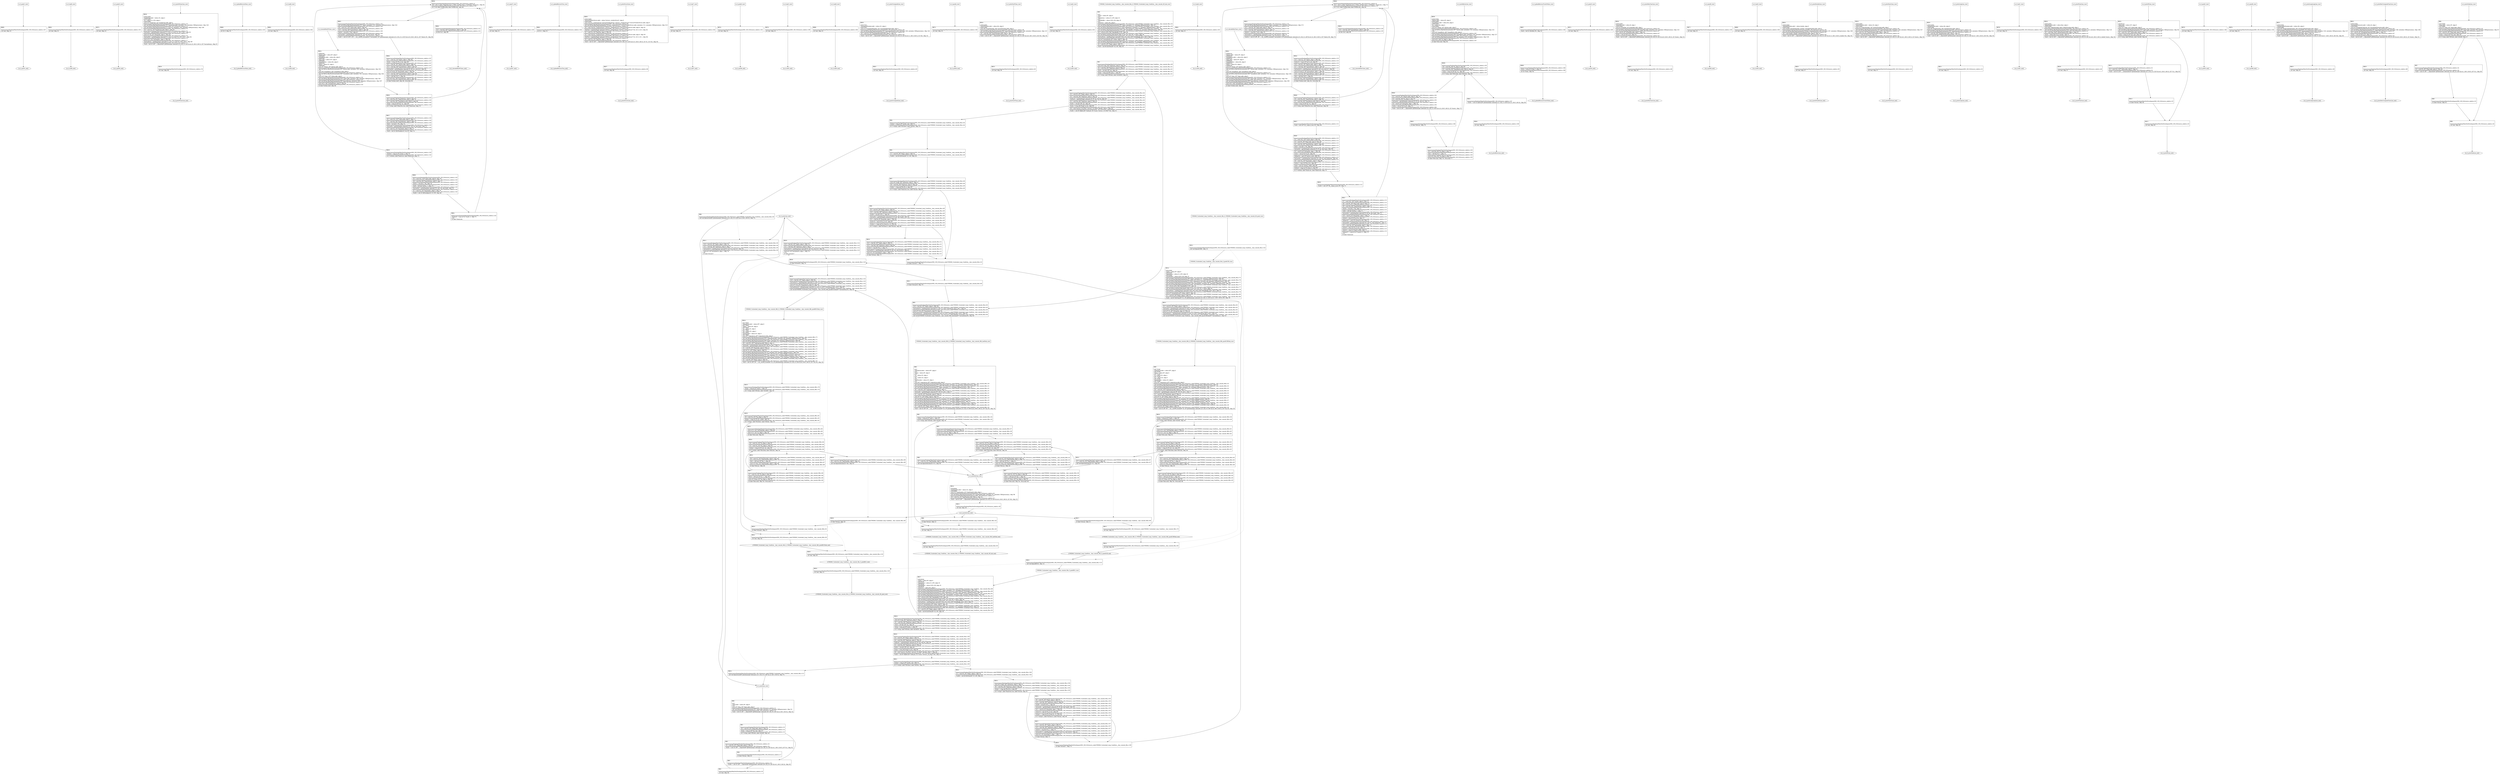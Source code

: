 digraph "icfg graph" {
BBio_ll_good1_end [label="{io_ll_good1_end}"];
BBio_ll_bad6_end [label="{io_ll_bad6_end}"];
BBio_ll_good5_end [label="{io_ll_good5_end}"];
BBio_ll_printWcharLine_end [label="{io_ll_printWcharLine_end}"];
BBio_ll_globalReturnsFalse_end [label="{io_ll_globalReturnsFalse_end}"];
BBio_ll_bad8_end [label="{io_ll_bad8_end}"];
BBio_ll_decodeHexWChars_end [label="{io_ll_decodeHexWChars_end}"];
BBio_ll_good7_end [label="{io_ll_good7_end}"];
BBio_ll_globalReturnsTrue_end [label="{io_ll_globalReturnsTrue_end}"];
BBio_ll_printStructLine_end [label="{io_ll_printStructLine_end}"];
BBio_ll_bad7_end [label="{io_ll_bad7_end}"];
BBio_ll_good6_end [label="{io_ll_good6_end}"];
BBio_ll_bad2_end [label="{io_ll_bad2_end}"];
BBio_ll_bad9_end [label="{io_ll_bad9_end}"];
BBio_ll_printUnsignedLine_end [label="{io_ll_printUnsignedLine_end}"];
BBio_ll_good4_end [label="{io_ll_good4_end}"];
BBio_ll_printSizeTLine_end [label="{io_ll_printSizeTLine_end}"];
BBio_ll_bad5_end [label="{io_ll_bad5_end}"];
BBio_ll_printLine_end [label="{io_ll_printLine_end}"];
BBCWE606_Unchecked_Loop_Condition__char_console_66b_ll_CWE606_Unchecked_Loop_Condition__char_console_66b_goodG2BSink_end [label="{CWE606_Unchecked_Loop_Condition__char_console_66b_ll_CWE606_Unchecked_Loop_Condition__char_console_66b_goodG2BSink_end}"];
BBio_ll_bad4_end [label="{io_ll_bad4_end}"];
BBio_ll_decodeHexChars_end [label="{io_ll_decodeHexChars_end}"];
BBio_ll_printBytesLine_end [label="{io_ll_printBytesLine_end}"];
BBio_ll_globalReturnsTrueOrFalse_end [label="{io_ll_globalReturnsTrueOrFalse_end}"];
BBCWE606_Unchecked_Loop_Condition__char_console_66a_ll_goodB2G_end [label="{CWE606_Unchecked_Loop_Condition__char_console_66a_ll_goodB2G_end}"];
BBio_ll_good3_end [label="{io_ll_good3_end}"];
BBio_ll_printHexCharLine_end [label="{io_ll_printHexCharLine_end}"];
BBio_ll_good9_end [label="{io_ll_good9_end}"];
BBCWE606_Unchecked_Loop_Condition__char_console_66a_ll_CWE606_Unchecked_Loop_Condition__char_console_66_good_end [label="{CWE606_Unchecked_Loop_Condition__char_console_66a_ll_CWE606_Unchecked_Loop_Condition__char_console_66_good_end}"];
BBio_ll_bad3_end [label="{io_ll_bad3_end}"];
BBio_ll_printDoubleLine_end [label="{io_ll_printDoubleLine_end}"];
BBio_ll_printShortLine_end [label="{io_ll_printShortLine_end}"];
BBio_ll_printLongLine_end [label="{io_ll_printLongLine_end}"];
BBio_ll_bad1_end [label="{io_ll_bad1_end}"];
BBCWE606_Unchecked_Loop_Condition__char_console_66a_ll_goodG2B_end [label="{CWE606_Unchecked_Loop_Condition__char_console_66a_ll_goodG2B_end}"];
BBCWE606_Unchecked_Loop_Condition__char_console_66b_ll_CWE606_Unchecked_Loop_Condition__char_console_66b_goodB2GSink_end [label="{CWE606_Unchecked_Loop_Condition__char_console_66b_ll_CWE606_Unchecked_Loop_Condition__char_console_66b_goodB2GSink_end}"];
BBCWE606_Unchecked_Loop_Condition__char_console_66b_ll_CWE606_Unchecked_Loop_Condition__char_console_66b_badSink_end [label="{CWE606_Unchecked_Loop_Condition__char_console_66b_ll_CWE606_Unchecked_Loop_Condition__char_console_66b_badSink_end}"];
BBio_ll_printFloatLine_end [label="{io_ll_printFloatLine_end}"];
BBCWE606_Unchecked_Loop_Condition__char_console_66a_ll_CWE606_Unchecked_Loop_Condition__char_console_66_bad_end [label="{CWE606_Unchecked_Loop_Condition__char_console_66a_ll_CWE606_Unchecked_Loop_Condition__char_console_66_bad_end}"];
BBio_ll_printWLine_end [label="{io_ll_printWLine_end}"];
BBio_ll_good2_end [label="{io_ll_good2_end}"];
BBio_ll_printIntLine_end [label="{io_ll_printIntLine_end}"];
BBio_ll_good8_end [label="{io_ll_good8_end}"];
BBio_ll_printLongLongLine_end [label="{io_ll_printLongLongLine_end}"];
BBio_ll_printHexUnsignedCharLine_end [label="{io_ll_printHexUnsignedCharLine_end}"];
BBio_ll_printSinkLine_end [label="{io_ll_printSinkLine_end}"];
BBio_ll_good1_start [label="{io_ll_good1_start}", shape=record];
io_ll_good1BB69 [label="{BB69:\l\l/home/raoxue/Desktop/MemVerif/workspace/000_109_016/source_code/io.c:187\l
  ret void, !dbg !52\l
}", shape=record];
BBio_ll_bad6_start [label="{io_ll_bad6_start}", shape=record];
io_ll_bad6BB83 [label="{BB83:\l\l/home/raoxue/Desktop/MemVerif/workspace/000_109_016/source_code/io.c:203\l
  ret void, !dbg !52\l
}", shape=record];
BBio_ll_good5_start [label="{io_ll_good5_start}", shape=record];
io_ll_good5BB73 [label="{BB73:\l\l/home/raoxue/Desktop/MemVerif/workspace/000_109_016/source_code/io.c:191\l
  ret void, !dbg !52\l
}", shape=record];
BBio_ll_printWcharLine_start [label="{io_ll_printWcharLine_start}", shape=record];
io_ll_printWcharLineBB28 [label="{BB28:\l\l/:838532864\l
  %wideChar.addr = alloca i32, align 4\l
/:838532864\l
  %s = alloca [2 x i32], align 4\l
/:838532864\l
  store i32 %wideChar, i32* %wideChar.addr, align 4\l
/home/raoxue/Desktop/MemVerif/workspace/000_109_016/source_code/io.c:70\l
  call void @llvm.dbg.declare(metadata i32* %wideChar.addr, metadata !162, metadata !DIExpression()), !dbg !163\l
/home/raoxue/Desktop/MemVerif/workspace/000_109_016/source_code/io.c:74\l
  call void @llvm.dbg.declare(metadata [2 x i32]* %s, metadata !164, metadata !DIExpression()), !dbg !168\l
/home/raoxue/Desktop/MemVerif/workspace/000_109_016/source_code/io.c:75\l
  %0 = load i32, i32* %wideChar.addr, align 4, !dbg !61\l
/home/raoxue/Desktop/MemVerif/workspace/000_109_016/source_code/io.c:75\l
  %arrayidx = getelementptr inbounds [2 x i32], [2 x i32]* %s, i64 0, i64 0, !dbg !62\l
/home/raoxue/Desktop/MemVerif/workspace/000_109_016/source_code/io.c:75\l
  store i32 %0, i32* %arrayidx, align 4, !dbg !63\l
/home/raoxue/Desktop/MemVerif/workspace/000_109_016/source_code/io.c:76\l
  %arrayidx1 = getelementptr inbounds [2 x i32], [2 x i32]* %s, i64 0, i64 1, !dbg !64\l
/home/raoxue/Desktop/MemVerif/workspace/000_109_016/source_code/io.c:76\l
  store i32 0, i32* %arrayidx1, align 4, !dbg !65\l
/home/raoxue/Desktop/MemVerif/workspace/000_109_016/source_code/io.c:77\l
  %arraydecay = getelementptr inbounds [2 x i32], [2 x i32]* %s, i64 0, i64 0, !dbg !66\l
/home/raoxue/Desktop/MemVerif/workspace/000_109_016/source_code/io.c:77\l
  %call = call i32 (i8*, ...) @printf(i8* getelementptr inbounds ([5 x i8], [5 x i8]* @.str.10, i64 0, i64 0), i32* %arraydecay), !dbg !67\l
}", shape=record];
io_ll_printWcharLineBB28 [label="{BB28:\l\l/:838532864\l
  %wideChar.addr = alloca i32, align 4\l
/:838532864\l
  %s = alloca [2 x i32], align 4\l
/:838532864\l
  store i32 %wideChar, i32* %wideChar.addr, align 4\l
/home/raoxue/Desktop/MemVerif/workspace/000_109_016/source_code/io.c:70\l
  call void @llvm.dbg.declare(metadata i32* %wideChar.addr, metadata !162, metadata !DIExpression()), !dbg !163\l
/home/raoxue/Desktop/MemVerif/workspace/000_109_016/source_code/io.c:74\l
  call void @llvm.dbg.declare(metadata [2 x i32]* %s, metadata !164, metadata !DIExpression()), !dbg !168\l
/home/raoxue/Desktop/MemVerif/workspace/000_109_016/source_code/io.c:75\l
  %0 = load i32, i32* %wideChar.addr, align 4, !dbg !61\l
/home/raoxue/Desktop/MemVerif/workspace/000_109_016/source_code/io.c:75\l
  %arrayidx = getelementptr inbounds [2 x i32], [2 x i32]* %s, i64 0, i64 0, !dbg !62\l
/home/raoxue/Desktop/MemVerif/workspace/000_109_016/source_code/io.c:75\l
  store i32 %0, i32* %arrayidx, align 4, !dbg !63\l
/home/raoxue/Desktop/MemVerif/workspace/000_109_016/source_code/io.c:76\l
  %arrayidx1 = getelementptr inbounds [2 x i32], [2 x i32]* %s, i64 0, i64 1, !dbg !64\l
/home/raoxue/Desktop/MemVerif/workspace/000_109_016/source_code/io.c:76\l
  store i32 0, i32* %arrayidx1, align 4, !dbg !65\l
/home/raoxue/Desktop/MemVerif/workspace/000_109_016/source_code/io.c:77\l
  %arraydecay = getelementptr inbounds [2 x i32], [2 x i32]* %s, i64 0, i64 0, !dbg !66\l
/home/raoxue/Desktop/MemVerif/workspace/000_109_016/source_code/io.c:77\l
  %call = call i32 (i8*, ...) @printf(i8* getelementptr inbounds ([5 x i8], [5 x i8]* @.str.10, i64 0, i64 0), i32* %arraydecay), !dbg !67\l
}", shape=record];
io_ll_printWcharLineBB29 [label="{BB29:\l\l/home/raoxue/Desktop/MemVerif/workspace/000_109_016/source_code/io.c:78\l
  ret void, !dbg !68\l
}", shape=record];
BBio_ll_globalReturnsFalse_start [label="{io_ll_globalReturnsFalse_start}", shape=record];
io_ll_globalReturnsFalseBB66 [label="{BB66:\l\l/home/raoxue/Desktop/MemVerif/workspace/000_109_016/source_code/io.c:163\l
  ret i32 0, !dbg !52\l
}", shape=record];
BBio_ll_bad8_start [label="{io_ll_bad8_start}", shape=record];
io_ll_bad8BB85 [label="{BB85:\l\l/home/raoxue/Desktop/MemVerif/workspace/000_109_016/source_code/io.c:205\l
  ret void, !dbg !52\l
}", shape=record];
BBio_ll_decodeHexWChars_start [label="{io_ll_decodeHexWChars_start}", shape=record];
io_ll_decodeHexWCharsBB55 [label="{BB55:\l\l/:94865992\l
  %bytes.addr = alloca i8*, align 8\l
/:94865992\l
  %numBytes.addr = alloca i64, align 8\l
/:94865992\l
  %hex.addr = alloca i32*, align 8\l
/:94865992\l
  %numWritten = alloca i64, align 8\l
/:94865992\l
  %byte = alloca i32, align 4\l
/:94865992\l
  store i8* %bytes, i8** %bytes.addr, align 8\l
/home/raoxue/Desktop/MemVerif/workspace/000_109_016/source_code/io.c:135\l
  call void @llvm.dbg.declare(metadata i8** %bytes.addr, metadata !290, metadata !DIExpression()), !dbg !291\l
/:135\l
  store i64 %numBytes, i64* %numBytes.addr, align 8\l
/home/raoxue/Desktop/MemVerif/workspace/000_109_016/source_code/io.c:135\l
  call void @llvm.dbg.declare(metadata i64* %numBytes.addr, metadata !292, metadata !DIExpression()), !dbg !293\l
/:135\l
  store i32* %hex, i32** %hex.addr, align 8\l
/home/raoxue/Desktop/MemVerif/workspace/000_109_016/source_code/io.c:135\l
  call void @llvm.dbg.declare(metadata i32** %hex.addr, metadata !294, metadata !DIExpression()), !dbg !295\l
/home/raoxue/Desktop/MemVerif/workspace/000_109_016/source_code/io.c:137\l
  call void @llvm.dbg.declare(metadata i64* %numWritten, metadata !296, metadata !DIExpression()), !dbg !297\l
/home/raoxue/Desktop/MemVerif/workspace/000_109_016/source_code/io.c:137\l
  store i64 0, i64* %numWritten, align 8, !dbg !65\l
/home/raoxue/Desktop/MemVerif/workspace/000_109_016/source_code/io.c:143\l
  br label %while.cond, !dbg !66\l
}", shape=record];
io_ll_decodeHexWCharsBB56 [label="{BB56:\l\l/home/raoxue/Desktop/MemVerif/workspace/000_109_016/source_code/io.c:143\l
  %0 = load i64, i64* %numWritten, align 8, !dbg !67\l
/home/raoxue/Desktop/MemVerif/workspace/000_109_016/source_code/io.c:143\l
  %1 = load i64, i64* %numBytes.addr, align 8, !dbg !68\l
/home/raoxue/Desktop/MemVerif/workspace/000_109_016/source_code/io.c:143\l
  %cmp = icmp ult i64 %0, %1, !dbg !69\l
/home/raoxue/Desktop/MemVerif/workspace/000_109_016/source_code/io.c:143\l
  br i1 %cmp, label %land.lhs.true, label %land.end, !dbg !70\l
}", shape=record];
io_ll_decodeHexWCharsBB57 [label="{BB57:\l\l/home/raoxue/Desktop/MemVerif/workspace/000_109_016/source_code/io.c:143\l
  %2 = load i32*, i32** %hex.addr, align 8, !dbg !71\l
/home/raoxue/Desktop/MemVerif/workspace/000_109_016/source_code/io.c:143\l
  %3 = load i64, i64* %numWritten, align 8, !dbg !72\l
/home/raoxue/Desktop/MemVerif/workspace/000_109_016/source_code/io.c:143\l
  %mul = mul i64 2, %3, !dbg !73\l
/home/raoxue/Desktop/MemVerif/workspace/000_109_016/source_code/io.c:143\l
  %arrayidx = getelementptr inbounds i32, i32* %2, i64 %mul, !dbg !71\l
/home/raoxue/Desktop/MemVerif/workspace/000_109_016/source_code/io.c:143\l
  %4 = load i32, i32* %arrayidx, align 4, !dbg !71\l
/home/raoxue/Desktop/MemVerif/workspace/000_109_016/source_code/io.c:143\l
  %call = call i32 @iswxdigit(i32 %4) #5, !dbg !74\l
}", shape=record];
io_ll_decodeHexWCharsBB57 [label="{BB57:\l\l/home/raoxue/Desktop/MemVerif/workspace/000_109_016/source_code/io.c:143\l
  %2 = load i32*, i32** %hex.addr, align 8, !dbg !71\l
/home/raoxue/Desktop/MemVerif/workspace/000_109_016/source_code/io.c:143\l
  %3 = load i64, i64* %numWritten, align 8, !dbg !72\l
/home/raoxue/Desktop/MemVerif/workspace/000_109_016/source_code/io.c:143\l
  %mul = mul i64 2, %3, !dbg !73\l
/home/raoxue/Desktop/MemVerif/workspace/000_109_016/source_code/io.c:143\l
  %arrayidx = getelementptr inbounds i32, i32* %2, i64 %mul, !dbg !71\l
/home/raoxue/Desktop/MemVerif/workspace/000_109_016/source_code/io.c:143\l
  %4 = load i32, i32* %arrayidx, align 4, !dbg !71\l
/home/raoxue/Desktop/MemVerif/workspace/000_109_016/source_code/io.c:143\l
  %call = call i32 @iswxdigit(i32 %4) #5, !dbg !74\l
}", shape=record];
io_ll_decodeHexWCharsBB59 [label="{BB59:\l\l/home/raoxue/Desktop/MemVerif/workspace/000_109_016/source_code/io.c:143\l
  %tobool = icmp ne i32 %call, 0, !dbg !74\l
/home/raoxue/Desktop/MemVerif/workspace/000_109_016/source_code/io.c:143\l
  br i1 %tobool, label %land.rhs, label %land.end, !dbg !75\l
}", shape=record];
io_ll_decodeHexWCharsBB60 [label="{BB60:\l\l/home/raoxue/Desktop/MemVerif/workspace/000_109_016/source_code/io.c:143\l
  %5 = load i32*, i32** %hex.addr, align 8, !dbg !76\l
/home/raoxue/Desktop/MemVerif/workspace/000_109_016/source_code/io.c:143\l
  %6 = load i64, i64* %numWritten, align 8, !dbg !77\l
/home/raoxue/Desktop/MemVerif/workspace/000_109_016/source_code/io.c:143\l
  %mul1 = mul i64 2, %6, !dbg !78\l
/home/raoxue/Desktop/MemVerif/workspace/000_109_016/source_code/io.c:143\l
  %add = add i64 %mul1, 1, !dbg !79\l
/home/raoxue/Desktop/MemVerif/workspace/000_109_016/source_code/io.c:143\l
  %arrayidx2 = getelementptr inbounds i32, i32* %5, i64 %add, !dbg !76\l
/home/raoxue/Desktop/MemVerif/workspace/000_109_016/source_code/io.c:143\l
  %7 = load i32, i32* %arrayidx2, align 4, !dbg !76\l
/home/raoxue/Desktop/MemVerif/workspace/000_109_016/source_code/io.c:143\l
  %call3 = call i32 @iswxdigit(i32 %7) #5, !dbg !80\l
}", shape=record];
io_ll_decodeHexWCharsBB60 [label="{BB60:\l\l/home/raoxue/Desktop/MemVerif/workspace/000_109_016/source_code/io.c:143\l
  %5 = load i32*, i32** %hex.addr, align 8, !dbg !76\l
/home/raoxue/Desktop/MemVerif/workspace/000_109_016/source_code/io.c:143\l
  %6 = load i64, i64* %numWritten, align 8, !dbg !77\l
/home/raoxue/Desktop/MemVerif/workspace/000_109_016/source_code/io.c:143\l
  %mul1 = mul i64 2, %6, !dbg !78\l
/home/raoxue/Desktop/MemVerif/workspace/000_109_016/source_code/io.c:143\l
  %add = add i64 %mul1, 1, !dbg !79\l
/home/raoxue/Desktop/MemVerif/workspace/000_109_016/source_code/io.c:143\l
  %arrayidx2 = getelementptr inbounds i32, i32* %5, i64 %add, !dbg !76\l
/home/raoxue/Desktop/MemVerif/workspace/000_109_016/source_code/io.c:143\l
  %7 = load i32, i32* %arrayidx2, align 4, !dbg !76\l
/home/raoxue/Desktop/MemVerif/workspace/000_109_016/source_code/io.c:143\l
  %call3 = call i32 @iswxdigit(i32 %7) #5, !dbg !80\l
}", shape=record];
io_ll_decodeHexWCharsBB61 [label="{BB61:\l\l/home/raoxue/Desktop/MemVerif/workspace/000_109_016/source_code/io.c:143\l
  %tobool4 = icmp ne i32 %call3, 0, !dbg !75\l
/:143\l
  br label %land.end\l
}", shape=record];
io_ll_decodeHexWCharsBB58 [label="{BB58:\l\l/home/raoxue/Desktop/MemVerif/workspace/000_109_016/source_code/io.c:0\l
  %8 = phi i1 [ false, %land.lhs.true ], [ false, %while.cond ], [ %tobool4, %land.rhs ], !dbg !81\l
/home/raoxue/Desktop/MemVerif/workspace/000_109_016/source_code/io.c:143\l
  br i1 %8, label %while.body, label %while.end, !dbg !66\l
}", shape=record];
io_ll_decodeHexWCharsBB62 [label="{BB62:\l\l/home/raoxue/Desktop/MemVerif/workspace/000_109_016/source_code/io.c:145\l
  call void @llvm.dbg.declare(metadata i32* %byte, metadata !314, metadata !DIExpression()), !dbg !316\l
/home/raoxue/Desktop/MemVerif/workspace/000_109_016/source_code/io.c:146\l
  %9 = load i32*, i32** %hex.addr, align 8, !dbg !85\l
/home/raoxue/Desktop/MemVerif/workspace/000_109_016/source_code/io.c:146\l
  %10 = load i64, i64* %numWritten, align 8, !dbg !86\l
/home/raoxue/Desktop/MemVerif/workspace/000_109_016/source_code/io.c:146\l
  %mul5 = mul i64 2, %10, !dbg !87\l
/home/raoxue/Desktop/MemVerif/workspace/000_109_016/source_code/io.c:146\l
  %arrayidx6 = getelementptr inbounds i32, i32* %9, i64 %mul5, !dbg !85\l
/home/raoxue/Desktop/MemVerif/workspace/000_109_016/source_code/io.c:146\l
  %call7 = call i32 (i32*, i32*, ...) @__isoc99_swscanf(i32* %arrayidx6, i32* getelementptr inbounds ([5 x i32], [5 x i32]* @.str.16, i64 0, i64 0), i32* %byte) #5, !dbg !88\l
}", shape=record];
io_ll_decodeHexWCharsBB62 [label="{BB62:\l\l/home/raoxue/Desktop/MemVerif/workspace/000_109_016/source_code/io.c:145\l
  call void @llvm.dbg.declare(metadata i32* %byte, metadata !314, metadata !DIExpression()), !dbg !316\l
/home/raoxue/Desktop/MemVerif/workspace/000_109_016/source_code/io.c:146\l
  %9 = load i32*, i32** %hex.addr, align 8, !dbg !85\l
/home/raoxue/Desktop/MemVerif/workspace/000_109_016/source_code/io.c:146\l
  %10 = load i64, i64* %numWritten, align 8, !dbg !86\l
/home/raoxue/Desktop/MemVerif/workspace/000_109_016/source_code/io.c:146\l
  %mul5 = mul i64 2, %10, !dbg !87\l
/home/raoxue/Desktop/MemVerif/workspace/000_109_016/source_code/io.c:146\l
  %arrayidx6 = getelementptr inbounds i32, i32* %9, i64 %mul5, !dbg !85\l
/home/raoxue/Desktop/MemVerif/workspace/000_109_016/source_code/io.c:146\l
  %call7 = call i32 (i32*, i32*, ...) @__isoc99_swscanf(i32* %arrayidx6, i32* getelementptr inbounds ([5 x i32], [5 x i32]* @.str.16, i64 0, i64 0), i32* %byte) #5, !dbg !88\l
}", shape=record];
io_ll_decodeHexWCharsBB64 [label="{BB64:\l\l/home/raoxue/Desktop/MemVerif/workspace/000_109_016/source_code/io.c:147\l
  %11 = load i32, i32* %byte, align 4, !dbg !89\l
/home/raoxue/Desktop/MemVerif/workspace/000_109_016/source_code/io.c:147\l
  %conv = trunc i32 %11 to i8, !dbg !90\l
/home/raoxue/Desktop/MemVerif/workspace/000_109_016/source_code/io.c:147\l
  %12 = load i8*, i8** %bytes.addr, align 8, !dbg !91\l
/home/raoxue/Desktop/MemVerif/workspace/000_109_016/source_code/io.c:147\l
  %13 = load i64, i64* %numWritten, align 8, !dbg !92\l
/home/raoxue/Desktop/MemVerif/workspace/000_109_016/source_code/io.c:147\l
  %arrayidx8 = getelementptr inbounds i8, i8* %12, i64 %13, !dbg !91\l
/home/raoxue/Desktop/MemVerif/workspace/000_109_016/source_code/io.c:147\l
  store i8 %conv, i8* %arrayidx8, align 1, !dbg !93\l
/home/raoxue/Desktop/MemVerif/workspace/000_109_016/source_code/io.c:148\l
  %14 = load i64, i64* %numWritten, align 8, !dbg !94\l
/home/raoxue/Desktop/MemVerif/workspace/000_109_016/source_code/io.c:148\l
  %inc = add i64 %14, 1, !dbg !94\l
/home/raoxue/Desktop/MemVerif/workspace/000_109_016/source_code/io.c:148\l
  store i64 %inc, i64* %numWritten, align 8, !dbg !94\l
/home/raoxue/Desktop/MemVerif/workspace/000_109_016/source_code/io.c:143\l
  br label %while.cond, !dbg !66, !llvm.loop !95\l
}", shape=record];
io_ll_decodeHexWCharsBB63 [label="{BB63:\l\l/home/raoxue/Desktop/MemVerif/workspace/000_109_016/source_code/io.c:151\l
  %15 = load i64, i64* %numWritten, align 8, !dbg !98\l
/home/raoxue/Desktop/MemVerif/workspace/000_109_016/source_code/io.c:151\l
  ret i64 %15, !dbg !99\l
}", shape=record];
BBio_ll_good7_start [label="{io_ll_good7_start}", shape=record];
io_ll_good7BB75 [label="{BB75:\l\l/home/raoxue/Desktop/MemVerif/workspace/000_109_016/source_code/io.c:193\l
  ret void, !dbg !52\l
}", shape=record];
BBio_ll_globalReturnsTrue_start [label="{io_ll_globalReturnsTrue_start}", shape=record];
io_ll_globalReturnsTrueBB65 [label="{BB65:\l\l/home/raoxue/Desktop/MemVerif/workspace/000_109_016/source_code/io.c:158\l
  ret i32 1, !dbg !52\l
}", shape=record];
BBio_ll_printStructLine_start [label="{io_ll_printStructLine_start}", shape=record];
io_ll_printStructLineBB36 [label="{BB36:\l\l/:838532864\l
  %structTwoIntsStruct.addr = alloca %struct._twoIntsStruct*, align 8\l
/:838532864\l
  store %struct._twoIntsStruct* %structTwoIntsStruct, %struct._twoIntsStruct** %structTwoIntsStruct.addr, align 8\l
/home/raoxue/Desktop/MemVerif/workspace/000_109_016/source_code/io.c:95\l
  call void @llvm.dbg.declare(metadata %struct._twoIntsStruct** %structTwoIntsStruct.addr, metadata !212, metadata !DIExpression()), !dbg !213\l
/home/raoxue/Desktop/MemVerif/workspace/000_109_016/source_code/io.c:97\l
  %0 = load %struct._twoIntsStruct*, %struct._twoIntsStruct** %structTwoIntsStruct.addr, align 8, !dbg !61\l
/home/raoxue/Desktop/MemVerif/workspace/000_109_016/source_code/io.c:97\l
  %intOne = getelementptr inbounds %struct._twoIntsStruct, %struct._twoIntsStruct* %0, i32 0, i32 0, !dbg !62\l
/home/raoxue/Desktop/MemVerif/workspace/000_109_016/source_code/io.c:97\l
  %1 = load i32, i32* %intOne, align 4, !dbg !62\l
/home/raoxue/Desktop/MemVerif/workspace/000_109_016/source_code/io.c:97\l
  %2 = load %struct._twoIntsStruct*, %struct._twoIntsStruct** %structTwoIntsStruct.addr, align 8, !dbg !63\l
/home/raoxue/Desktop/MemVerif/workspace/000_109_016/source_code/io.c:97\l
  %intTwo = getelementptr inbounds %struct._twoIntsStruct, %struct._twoIntsStruct* %2, i32 0, i32 1, !dbg !64\l
/home/raoxue/Desktop/MemVerif/workspace/000_109_016/source_code/io.c:97\l
  %3 = load i32, i32* %intTwo, align 4, !dbg !64\l
/home/raoxue/Desktop/MemVerif/workspace/000_109_016/source_code/io.c:97\l
  %call = call i32 (i8*, ...) @printf(i8* getelementptr inbounds ([10 x i8], [10 x i8]* @.str.13, i64 0, i64 0), i32 %1, i32 %3), !dbg !65\l
}", shape=record];
io_ll_printStructLineBB36 [label="{BB36:\l\l/:838532864\l
  %structTwoIntsStruct.addr = alloca %struct._twoIntsStruct*, align 8\l
/:838532864\l
  store %struct._twoIntsStruct* %structTwoIntsStruct, %struct._twoIntsStruct** %structTwoIntsStruct.addr, align 8\l
/home/raoxue/Desktop/MemVerif/workspace/000_109_016/source_code/io.c:95\l
  call void @llvm.dbg.declare(metadata %struct._twoIntsStruct** %structTwoIntsStruct.addr, metadata !212, metadata !DIExpression()), !dbg !213\l
/home/raoxue/Desktop/MemVerif/workspace/000_109_016/source_code/io.c:97\l
  %0 = load %struct._twoIntsStruct*, %struct._twoIntsStruct** %structTwoIntsStruct.addr, align 8, !dbg !61\l
/home/raoxue/Desktop/MemVerif/workspace/000_109_016/source_code/io.c:97\l
  %intOne = getelementptr inbounds %struct._twoIntsStruct, %struct._twoIntsStruct* %0, i32 0, i32 0, !dbg !62\l
/home/raoxue/Desktop/MemVerif/workspace/000_109_016/source_code/io.c:97\l
  %1 = load i32, i32* %intOne, align 4, !dbg !62\l
/home/raoxue/Desktop/MemVerif/workspace/000_109_016/source_code/io.c:97\l
  %2 = load %struct._twoIntsStruct*, %struct._twoIntsStruct** %structTwoIntsStruct.addr, align 8, !dbg !63\l
/home/raoxue/Desktop/MemVerif/workspace/000_109_016/source_code/io.c:97\l
  %intTwo = getelementptr inbounds %struct._twoIntsStruct, %struct._twoIntsStruct* %2, i32 0, i32 1, !dbg !64\l
/home/raoxue/Desktop/MemVerif/workspace/000_109_016/source_code/io.c:97\l
  %3 = load i32, i32* %intTwo, align 4, !dbg !64\l
/home/raoxue/Desktop/MemVerif/workspace/000_109_016/source_code/io.c:97\l
  %call = call i32 (i8*, ...) @printf(i8* getelementptr inbounds ([10 x i8], [10 x i8]* @.str.13, i64 0, i64 0), i32 %1, i32 %3), !dbg !65\l
}", shape=record];
io_ll_printStructLineBB37 [label="{BB37:\l\l/home/raoxue/Desktop/MemVerif/workspace/000_109_016/source_code/io.c:98\l
  ret void, !dbg !66\l
}", shape=record];
BBio_ll_bad7_start [label="{io_ll_bad7_start}", shape=record];
io_ll_bad7BB84 [label="{BB84:\l\l/home/raoxue/Desktop/MemVerif/workspace/000_109_016/source_code/io.c:204\l
  ret void, !dbg !52\l
}", shape=record];
BBio_ll_good6_start [label="{io_ll_good6_start}", shape=record];
io_ll_good6BB74 [label="{BB74:\l\l/home/raoxue/Desktop/MemVerif/workspace/000_109_016/source_code/io.c:192\l
  ret void, !dbg !52\l
}", shape=record];
BBio_ll_bad2_start [label="{io_ll_bad2_start}", shape=record];
io_ll_bad2BB79 [label="{BB79:\l\l/home/raoxue/Desktop/MemVerif/workspace/000_109_016/source_code/io.c:199\l
  ret void, !dbg !52\l
}", shape=record];
BBio_ll_bad9_start [label="{io_ll_bad9_start}", shape=record];
io_ll_bad9BB86 [label="{BB86:\l\l/home/raoxue/Desktop/MemVerif/workspace/000_109_016/source_code/io.c:206\l
  ret void, !dbg !52\l
}", shape=record];
BBio_ll_printUnsignedLine_start [label="{io_ll_printUnsignedLine_start}", shape=record];
io_ll_printUnsignedLineBB30 [label="{BB30:\l\l/:95027032\l
  %unsignedNumber.addr = alloca i32, align 4\l
/:95027032\l
  store i32 %unsignedNumber, i32* %unsignedNumber.addr, align 4\l
/home/raoxue/Desktop/MemVerif/workspace/000_109_016/source_code/io.c:80\l
  call void @llvm.dbg.declare(metadata i32* %unsignedNumber.addr, metadata !180, metadata !DIExpression()), !dbg !181\l
/home/raoxue/Desktop/MemVerif/workspace/000_109_016/source_code/io.c:82\l
  %0 = load i32, i32* %unsignedNumber.addr, align 4, !dbg !54\l
/home/raoxue/Desktop/MemVerif/workspace/000_109_016/source_code/io.c:82\l
  %call = call i32 (i8*, ...) @printf(i8* getelementptr inbounds ([4 x i8], [4 x i8]* @.str.11, i64 0, i64 0), i32 %0), !dbg !55\l
}", shape=record];
io_ll_printUnsignedLineBB30 [label="{BB30:\l\l/:95027032\l
  %unsignedNumber.addr = alloca i32, align 4\l
/:95027032\l
  store i32 %unsignedNumber, i32* %unsignedNumber.addr, align 4\l
/home/raoxue/Desktop/MemVerif/workspace/000_109_016/source_code/io.c:80\l
  call void @llvm.dbg.declare(metadata i32* %unsignedNumber.addr, metadata !180, metadata !DIExpression()), !dbg !181\l
/home/raoxue/Desktop/MemVerif/workspace/000_109_016/source_code/io.c:82\l
  %0 = load i32, i32* %unsignedNumber.addr, align 4, !dbg !54\l
/home/raoxue/Desktop/MemVerif/workspace/000_109_016/source_code/io.c:82\l
  %call = call i32 (i8*, ...) @printf(i8* getelementptr inbounds ([4 x i8], [4 x i8]* @.str.11, i64 0, i64 0), i32 %0), !dbg !55\l
}", shape=record];
io_ll_printUnsignedLineBB31 [label="{BB31:\l\l/home/raoxue/Desktop/MemVerif/workspace/000_109_016/source_code/io.c:83\l
  ret void, !dbg !56\l
}", shape=record];
BBio_ll_good4_start [label="{io_ll_good4_start}", shape=record];
io_ll_good4BB72 [label="{BB72:\l\l/home/raoxue/Desktop/MemVerif/workspace/000_109_016/source_code/io.c:190\l
  ret void, !dbg !52\l
}", shape=record];
BBio_ll_printSizeTLine_start [label="{io_ll_printSizeTLine_start}", shape=record];
io_ll_printSizeTLineBB24 [label="{BB24:\l\l/:838532864\l
  %sizeTNumber.addr = alloca i64, align 8\l
/:838532864\l
  store i64 %sizeTNumber, i64* %sizeTNumber.addr, align 8\l
/home/raoxue/Desktop/MemVerif/workspace/000_109_016/source_code/io.c:60\l
  call void @llvm.dbg.declare(metadata i64* %sizeTNumber.addr, metadata !146, metadata !DIExpression()), !dbg !147\l
/home/raoxue/Desktop/MemVerif/workspace/000_109_016/source_code/io.c:62\l
  %0 = load i64, i64* %sizeTNumber.addr, align 8, !dbg !57\l
/home/raoxue/Desktop/MemVerif/workspace/000_109_016/source_code/io.c:62\l
  %call = call i32 (i8*, ...) @printf(i8* getelementptr inbounds ([5 x i8], [5 x i8]* @.str.8, i64 0, i64 0), i64 %0), !dbg !58\l
}", shape=record];
io_ll_printSizeTLineBB24 [label="{BB24:\l\l/:838532864\l
  %sizeTNumber.addr = alloca i64, align 8\l
/:838532864\l
  store i64 %sizeTNumber, i64* %sizeTNumber.addr, align 8\l
/home/raoxue/Desktop/MemVerif/workspace/000_109_016/source_code/io.c:60\l
  call void @llvm.dbg.declare(metadata i64* %sizeTNumber.addr, metadata !146, metadata !DIExpression()), !dbg !147\l
/home/raoxue/Desktop/MemVerif/workspace/000_109_016/source_code/io.c:62\l
  %0 = load i64, i64* %sizeTNumber.addr, align 8, !dbg !57\l
/home/raoxue/Desktop/MemVerif/workspace/000_109_016/source_code/io.c:62\l
  %call = call i32 (i8*, ...) @printf(i8* getelementptr inbounds ([5 x i8], [5 x i8]* @.str.8, i64 0, i64 0), i64 %0), !dbg !58\l
}", shape=record];
io_ll_printSizeTLineBB25 [label="{BB25:\l\l/home/raoxue/Desktop/MemVerif/workspace/000_109_016/source_code/io.c:63\l
  ret void, !dbg !59\l
}", shape=record];
BBio_ll_bad5_start [label="{io_ll_bad5_start}", shape=record];
io_ll_bad5BB82 [label="{BB82:\l\l/home/raoxue/Desktop/MemVerif/workspace/000_109_016/source_code/io.c:202\l
  ret void, !dbg !52\l
}", shape=record];
BBio_ll_printLine_start [label="{io_ll_printLine_start}", shape=record];
io_ll_printLineBB0 [label="{BB0:\l\l/:415\l
  %line.addr = alloca i8*, align 8\l
/:415\l
  store i8* %line, i8** %line.addr, align 8\l
/home/raoxue/Desktop/MemVerif/workspace/000_109_016/source_code/io.c:11\l
  call void @llvm.dbg.declare(metadata i8** %line.addr, metadata !52, metadata !DIExpression()), !dbg !53\l
/home/raoxue/Desktop/MemVerif/workspace/000_109_016/source_code/io.c:13\l
  %call = call i32 (i8*, ...) @printf(i8* getelementptr inbounds ([9 x i8], [9 x i8]* @.str, i64 0, i64 0)), !dbg !54\l
}", shape=record];
io_ll_printLineBB0 [label="{BB0:\l\l/:415\l
  %line.addr = alloca i8*, align 8\l
/:415\l
  store i8* %line, i8** %line.addr, align 8\l
/home/raoxue/Desktop/MemVerif/workspace/000_109_016/source_code/io.c:11\l
  call void @llvm.dbg.declare(metadata i8** %line.addr, metadata !52, metadata !DIExpression()), !dbg !53\l
/home/raoxue/Desktop/MemVerif/workspace/000_109_016/source_code/io.c:13\l
  %call = call i32 (i8*, ...) @printf(i8* getelementptr inbounds ([9 x i8], [9 x i8]* @.str, i64 0, i64 0)), !dbg !54\l
}", shape=record];
io_ll_printLineBB1 [label="{BB1:\l\l/home/raoxue/Desktop/MemVerif/workspace/000_109_016/source_code/io.c:14\l
  %0 = load i8*, i8** %line.addr, align 8, !dbg !55\l
/home/raoxue/Desktop/MemVerif/workspace/000_109_016/source_code/io.c:14\l
  %cmp = icmp ne i8* %0, null, !dbg !57\l
/home/raoxue/Desktop/MemVerif/workspace/000_109_016/source_code/io.c:14\l
  br i1 %cmp, label %if.then, label %if.end, !dbg !58\l
}", shape=record];
io_ll_printLineBB2 [label="{BB2:\l\l/home/raoxue/Desktop/MemVerif/workspace/000_109_016/source_code/io.c:16\l
  %1 = load i8*, i8** %line.addr, align 8, !dbg !59\l
/home/raoxue/Desktop/MemVerif/workspace/000_109_016/source_code/io.c:16\l
  %call1 = call i32 (i8*, ...) @printf(i8* getelementptr inbounds ([4 x i8], [4 x i8]* @.str.1, i64 0, i64 0), i8* %1), !dbg !61\l
}", shape=record];
io_ll_printLineBB2 [label="{BB2:\l\l/home/raoxue/Desktop/MemVerif/workspace/000_109_016/source_code/io.c:16\l
  %1 = load i8*, i8** %line.addr, align 8, !dbg !59\l
/home/raoxue/Desktop/MemVerif/workspace/000_109_016/source_code/io.c:16\l
  %call1 = call i32 (i8*, ...) @printf(i8* getelementptr inbounds ([4 x i8], [4 x i8]* @.str.1, i64 0, i64 0), i8* %1), !dbg !61\l
}", shape=record];
io_ll_printLineBB4 [label="{BB4:\l\l/home/raoxue/Desktop/MemVerif/workspace/000_109_016/source_code/io.c:17\l
  br label %if.end, !dbg !62\l
}", shape=record];
io_ll_printLineBB3 [label="{BB3:\l\l/home/raoxue/Desktop/MemVerif/workspace/000_109_016/source_code/io.c:18\l
  %call2 = call i32 (i8*, ...) @printf(i8* getelementptr inbounds ([9 x i8], [9 x i8]* @.str.2, i64 0, i64 0)), !dbg !63\l
}", shape=record];
io_ll_printLineBB3 [label="{BB3:\l\l/home/raoxue/Desktop/MemVerif/workspace/000_109_016/source_code/io.c:18\l
  %call2 = call i32 (i8*, ...) @printf(i8* getelementptr inbounds ([9 x i8], [9 x i8]* @.str.2, i64 0, i64 0)), !dbg !63\l
}", shape=record];
io_ll_printLineBB5 [label="{BB5:\l\l/home/raoxue/Desktop/MemVerif/workspace/000_109_016/source_code/io.c:19\l
  ret void, !dbg !64\l
}", shape=record];
BBCWE606_Unchecked_Loop_Condition__char_console_66b_ll_CWE606_Unchecked_Loop_Condition__char_console_66b_goodG2BSink_start [label="{CWE606_Unchecked_Loop_Condition__char_console_66b_ll_CWE606_Unchecked_Loop_Condition__char_console_66b_goodG2BSink_start}", shape=record];
CWE606_Unchecked_Loop_Condition__char_console_66b_ll_CWE606_Unchecked_Loop_Condition__char_console_66b_goodG2BSinkBB9 [label="{BB9:\l\l/:94770248\l
  %dataArray.addr = alloca i8**, align 8\l
/:94770248\l
  %data = alloca i8*, align 8\l
/:94770248\l
  %i = alloca i32, align 4\l
/:94770248\l
  %n = alloca i32, align 4\l
/:94770248\l
  %intVariable = alloca i32, align 4\l
/:94770248\l
  store i8** %dataArray, i8*** %dataArray.addr, align 8\l
/home/raoxue/Desktop/MemVerif/workspace/000_109_016/source_code/CWE606_Unchecked_Loop_Condition__char_console_66b.c:53\l
  call void @llvm.dbg.declare(metadata i8*** %dataArray.addr, metadata !54, metadata !DIExpression()), !dbg !55\l
/home/raoxue/Desktop/MemVerif/workspace/000_109_016/source_code/CWE606_Unchecked_Loop_Condition__char_console_66b.c:55\l
  call void @llvm.dbg.declare(metadata i8** %data, metadata !56, metadata !DIExpression()), !dbg !57\l
/home/raoxue/Desktop/MemVerif/workspace/000_109_016/source_code/CWE606_Unchecked_Loop_Condition__char_console_66b.c:55\l
  %0 = load i8**, i8*** %dataArray.addr, align 8, !dbg !17\l
/home/raoxue/Desktop/MemVerif/workspace/000_109_016/source_code/CWE606_Unchecked_Loop_Condition__char_console_66b.c:55\l
  %arrayidx = getelementptr inbounds i8*, i8** %0, i64 2, !dbg !17\l
/home/raoxue/Desktop/MemVerif/workspace/000_109_016/source_code/CWE606_Unchecked_Loop_Condition__char_console_66b.c:55\l
  %1 = load i8*, i8** %arrayidx, align 8, !dbg !17\l
/home/raoxue/Desktop/MemVerif/workspace/000_109_016/source_code/CWE606_Unchecked_Loop_Condition__char_console_66b.c:55\l
  store i8* %1, i8** %data, align 8, !dbg !16\l
/home/raoxue/Desktop/MemVerif/workspace/000_109_016/source_code/CWE606_Unchecked_Loop_Condition__char_console_66b.c:57\l
  call void @llvm.dbg.declare(metadata i32* %i, metadata !59, metadata !DIExpression()), !dbg !61\l
/home/raoxue/Desktop/MemVerif/workspace/000_109_016/source_code/CWE606_Unchecked_Loop_Condition__char_console_66b.c:57\l
  call void @llvm.dbg.declare(metadata i32* %n, metadata !62, metadata !DIExpression()), !dbg !63\l
/home/raoxue/Desktop/MemVerif/workspace/000_109_016/source_code/CWE606_Unchecked_Loop_Condition__char_console_66b.c:57\l
  call void @llvm.dbg.declare(metadata i32* %intVariable, metadata !64, metadata !DIExpression()), !dbg !65\l
/home/raoxue/Desktop/MemVerif/workspace/000_109_016/source_code/CWE606_Unchecked_Loop_Condition__char_console_66b.c:58\l
  %2 = load i8*, i8** %data, align 8, !dbg !26\l
/home/raoxue/Desktop/MemVerif/workspace/000_109_016/source_code/CWE606_Unchecked_Loop_Condition__char_console_66b.c:58\l
  %call = call i32 (i8*, i8*, ...) @__isoc99_sscanf(i8* %2, i8* getelementptr inbounds ([3 x i8], [3 x i8]* @.str, i64 0, i64 0), i32* %n) #4, !dbg !28\l
}", shape=record];
CWE606_Unchecked_Loop_Condition__char_console_66b_ll_CWE606_Unchecked_Loop_Condition__char_console_66b_goodG2BSinkBB9 [label="{BB9:\l\l/:94770248\l
  %dataArray.addr = alloca i8**, align 8\l
/:94770248\l
  %data = alloca i8*, align 8\l
/:94770248\l
  %i = alloca i32, align 4\l
/:94770248\l
  %n = alloca i32, align 4\l
/:94770248\l
  %intVariable = alloca i32, align 4\l
/:94770248\l
  store i8** %dataArray, i8*** %dataArray.addr, align 8\l
/home/raoxue/Desktop/MemVerif/workspace/000_109_016/source_code/CWE606_Unchecked_Loop_Condition__char_console_66b.c:53\l
  call void @llvm.dbg.declare(metadata i8*** %dataArray.addr, metadata !54, metadata !DIExpression()), !dbg !55\l
/home/raoxue/Desktop/MemVerif/workspace/000_109_016/source_code/CWE606_Unchecked_Loop_Condition__char_console_66b.c:55\l
  call void @llvm.dbg.declare(metadata i8** %data, metadata !56, metadata !DIExpression()), !dbg !57\l
/home/raoxue/Desktop/MemVerif/workspace/000_109_016/source_code/CWE606_Unchecked_Loop_Condition__char_console_66b.c:55\l
  %0 = load i8**, i8*** %dataArray.addr, align 8, !dbg !17\l
/home/raoxue/Desktop/MemVerif/workspace/000_109_016/source_code/CWE606_Unchecked_Loop_Condition__char_console_66b.c:55\l
  %arrayidx = getelementptr inbounds i8*, i8** %0, i64 2, !dbg !17\l
/home/raoxue/Desktop/MemVerif/workspace/000_109_016/source_code/CWE606_Unchecked_Loop_Condition__char_console_66b.c:55\l
  %1 = load i8*, i8** %arrayidx, align 8, !dbg !17\l
/home/raoxue/Desktop/MemVerif/workspace/000_109_016/source_code/CWE606_Unchecked_Loop_Condition__char_console_66b.c:55\l
  store i8* %1, i8** %data, align 8, !dbg !16\l
/home/raoxue/Desktop/MemVerif/workspace/000_109_016/source_code/CWE606_Unchecked_Loop_Condition__char_console_66b.c:57\l
  call void @llvm.dbg.declare(metadata i32* %i, metadata !59, metadata !DIExpression()), !dbg !61\l
/home/raoxue/Desktop/MemVerif/workspace/000_109_016/source_code/CWE606_Unchecked_Loop_Condition__char_console_66b.c:57\l
  call void @llvm.dbg.declare(metadata i32* %n, metadata !62, metadata !DIExpression()), !dbg !63\l
/home/raoxue/Desktop/MemVerif/workspace/000_109_016/source_code/CWE606_Unchecked_Loop_Condition__char_console_66b.c:57\l
  call void @llvm.dbg.declare(metadata i32* %intVariable, metadata !64, metadata !DIExpression()), !dbg !65\l
/home/raoxue/Desktop/MemVerif/workspace/000_109_016/source_code/CWE606_Unchecked_Loop_Condition__char_console_66b.c:58\l
  %2 = load i8*, i8** %data, align 8, !dbg !26\l
/home/raoxue/Desktop/MemVerif/workspace/000_109_016/source_code/CWE606_Unchecked_Loop_Condition__char_console_66b.c:58\l
  %call = call i32 (i8*, i8*, ...) @__isoc99_sscanf(i8* %2, i8* getelementptr inbounds ([3 x i8], [3 x i8]* @.str, i64 0, i64 0), i32* %n) #4, !dbg !28\l
}", shape=record];
CWE606_Unchecked_Loop_Condition__char_console_66b_ll_CWE606_Unchecked_Loop_Condition__char_console_66b_goodG2BSinkBB10 [label="{BB10:\l\l/home/raoxue/Desktop/MemVerif/workspace/000_109_016/source_code/CWE606_Unchecked_Loop_Condition__char_console_66b.c:58\l
  %cmp = icmp eq i32 %call, 1, !dbg !29\l
/home/raoxue/Desktop/MemVerif/workspace/000_109_016/source_code/CWE606_Unchecked_Loop_Condition__char_console_66b.c:58\l
  br i1 %cmp, label %if.then, label %if.end, !dbg !30\l
}", shape=record];
CWE606_Unchecked_Loop_Condition__char_console_66b_ll_CWE606_Unchecked_Loop_Condition__char_console_66b_goodG2BSinkBB11 [label="{BB11:\l\l/home/raoxue/Desktop/MemVerif/workspace/000_109_016/source_code/CWE606_Unchecked_Loop_Condition__char_console_66b.c:61\l
  store i32 0, i32* %intVariable, align 4, !dbg !31\l
/home/raoxue/Desktop/MemVerif/workspace/000_109_016/source_code/CWE606_Unchecked_Loop_Condition__char_console_66b.c:62\l
  store i32 0, i32* %i, align 4, !dbg !33\l
/home/raoxue/Desktop/MemVerif/workspace/000_109_016/source_code/CWE606_Unchecked_Loop_Condition__char_console_66b.c:62\l
  br label %for.cond, !dbg !35\l
}", shape=record];
CWE606_Unchecked_Loop_Condition__char_console_66b_ll_CWE606_Unchecked_Loop_Condition__char_console_66b_goodG2BSinkBB13 [label="{BB13:\l\l/home/raoxue/Desktop/MemVerif/workspace/000_109_016/source_code/CWE606_Unchecked_Loop_Condition__char_console_66b.c:62\l
  %3 = load i32, i32* %i, align 4, !dbg !36\l
/home/raoxue/Desktop/MemVerif/workspace/000_109_016/source_code/CWE606_Unchecked_Loop_Condition__char_console_66b.c:62\l
  %4 = load i32, i32* %n, align 4, !dbg !38\l
/home/raoxue/Desktop/MemVerif/workspace/000_109_016/source_code/CWE606_Unchecked_Loop_Condition__char_console_66b.c:62\l
  %cmp1 = icmp slt i32 %3, %4, !dbg !39\l
/home/raoxue/Desktop/MemVerif/workspace/000_109_016/source_code/CWE606_Unchecked_Loop_Condition__char_console_66b.c:62\l
  br i1 %cmp1, label %for.body, label %for.end, !dbg !40\l
}", shape=record];
CWE606_Unchecked_Loop_Condition__char_console_66b_ll_CWE606_Unchecked_Loop_Condition__char_console_66b_goodG2BSinkBB14 [label="{BB14:\l\l/home/raoxue/Desktop/MemVerif/workspace/000_109_016/source_code/CWE606_Unchecked_Loop_Condition__char_console_66b.c:65\l
  %5 = load i32, i32* %intVariable, align 4, !dbg !41\l
/home/raoxue/Desktop/MemVerif/workspace/000_109_016/source_code/CWE606_Unchecked_Loop_Condition__char_console_66b.c:65\l
  %inc = add nsw i32 %5, 1, !dbg !41\l
/home/raoxue/Desktop/MemVerif/workspace/000_109_016/source_code/CWE606_Unchecked_Loop_Condition__char_console_66b.c:65\l
  store i32 %inc, i32* %intVariable, align 4, !dbg !41\l
/home/raoxue/Desktop/MemVerif/workspace/000_109_016/source_code/CWE606_Unchecked_Loop_Condition__char_console_66b.c:66\l
  br label %for.inc, !dbg !43\l
}", shape=record];
CWE606_Unchecked_Loop_Condition__char_console_66b_ll_CWE606_Unchecked_Loop_Condition__char_console_66b_goodG2BSinkBB16 [label="{BB16:\l\l/home/raoxue/Desktop/MemVerif/workspace/000_109_016/source_code/CWE606_Unchecked_Loop_Condition__char_console_66b.c:62\l
  %6 = load i32, i32* %i, align 4, !dbg !44\l
/home/raoxue/Desktop/MemVerif/workspace/000_109_016/source_code/CWE606_Unchecked_Loop_Condition__char_console_66b.c:62\l
  %inc2 = add nsw i32 %6, 1, !dbg !44\l
/home/raoxue/Desktop/MemVerif/workspace/000_109_016/source_code/CWE606_Unchecked_Loop_Condition__char_console_66b.c:62\l
  store i32 %inc2, i32* %i, align 4, !dbg !44\l
/home/raoxue/Desktop/MemVerif/workspace/000_109_016/source_code/CWE606_Unchecked_Loop_Condition__char_console_66b.c:62\l
  br label %for.cond, !dbg !45, !llvm.loop !46\l
}", shape=record];
CWE606_Unchecked_Loop_Condition__char_console_66b_ll_CWE606_Unchecked_Loop_Condition__char_console_66b_goodG2BSinkBB15 [label="{BB15:\l\l/home/raoxue/Desktop/MemVerif/workspace/000_109_016/source_code/CWE606_Unchecked_Loop_Condition__char_console_66b.c:67\l
  %7 = load i32, i32* %intVariable, align 4, !dbg !49\l
/home/raoxue/Desktop/MemVerif/workspace/000_109_016/source_code/CWE606_Unchecked_Loop_Condition__char_console_66b.c:67\l
  call void @printIntLine(i32 %7), !dbg !50\l
}", shape=record];
CWE606_Unchecked_Loop_Condition__char_console_66b_ll_CWE606_Unchecked_Loop_Condition__char_console_66b_goodG2BSinkBB15 [label="{BB15:\l\l/home/raoxue/Desktop/MemVerif/workspace/000_109_016/source_code/CWE606_Unchecked_Loop_Condition__char_console_66b.c:67\l
  %7 = load i32, i32* %intVariable, align 4, !dbg !49\l
/home/raoxue/Desktop/MemVerif/workspace/000_109_016/source_code/CWE606_Unchecked_Loop_Condition__char_console_66b.c:67\l
  call void @printIntLine(i32 %7), !dbg !50\l
}", shape=record];
CWE606_Unchecked_Loop_Condition__char_console_66b_ll_CWE606_Unchecked_Loop_Condition__char_console_66b_goodG2BSinkBB17 [label="{BB17:\l\l/home/raoxue/Desktop/MemVerif/workspace/000_109_016/source_code/CWE606_Unchecked_Loop_Condition__char_console_66b.c:68\l
  br label %if.end, !dbg !51\l
}", shape=record];
CWE606_Unchecked_Loop_Condition__char_console_66b_ll_CWE606_Unchecked_Loop_Condition__char_console_66b_goodG2BSinkBB12 [label="{BB12:\l\l/home/raoxue/Desktop/MemVerif/workspace/000_109_016/source_code/CWE606_Unchecked_Loop_Condition__char_console_66b.c:70\l
  ret void, !dbg !52\l
}", shape=record];
BBio_ll_bad4_start [label="{io_ll_bad4_start}", shape=record];
io_ll_bad4BB81 [label="{BB81:\l\l/home/raoxue/Desktop/MemVerif/workspace/000_109_016/source_code/io.c:201\l
  ret void, !dbg !52\l
}", shape=record];
BBio_ll_decodeHexChars_start [label="{io_ll_decodeHexChars_start}", shape=record];
io_ll_decodeHexCharsBB45 [label="{BB45:\l\l/:94880320\l
  %bytes.addr = alloca i8*, align 8\l
/:94880320\l
  %numBytes.addr = alloca i64, align 8\l
/:94880320\l
  %hex.addr = alloca i8*, align 8\l
/:94880320\l
  %numWritten = alloca i64, align 8\l
/:94880320\l
  %byte = alloca i32, align 4\l
/:94880320\l
  store i8* %bytes, i8** %bytes.addr, align 8\l
/home/raoxue/Desktop/MemVerif/workspace/000_109_016/source_code/io.c:113\l
  call void @llvm.dbg.declare(metadata i8** %bytes.addr, metadata !253, metadata !DIExpression()), !dbg !254\l
/:113\l
  store i64 %numBytes, i64* %numBytes.addr, align 8\l
/home/raoxue/Desktop/MemVerif/workspace/000_109_016/source_code/io.c:113\l
  call void @llvm.dbg.declare(metadata i64* %numBytes.addr, metadata !255, metadata !DIExpression()), !dbg !256\l
/:113\l
  store i8* %hex, i8** %hex.addr, align 8\l
/home/raoxue/Desktop/MemVerif/workspace/000_109_016/source_code/io.c:113\l
  call void @llvm.dbg.declare(metadata i8** %hex.addr, metadata !257, metadata !DIExpression()), !dbg !258\l
/home/raoxue/Desktop/MemVerif/workspace/000_109_016/source_code/io.c:115\l
  call void @llvm.dbg.declare(metadata i64* %numWritten, metadata !259, metadata !DIExpression()), !dbg !260\l
/home/raoxue/Desktop/MemVerif/workspace/000_109_016/source_code/io.c:115\l
  store i64 0, i64* %numWritten, align 8, !dbg !63\l
/home/raoxue/Desktop/MemVerif/workspace/000_109_016/source_code/io.c:121\l
  br label %while.cond, !dbg !64\l
}", shape=record];
io_ll_decodeHexCharsBB46 [label="{BB46:\l\l/home/raoxue/Desktop/MemVerif/workspace/000_109_016/source_code/io.c:121\l
  %0 = load i64, i64* %numWritten, align 8, !dbg !65\l
/home/raoxue/Desktop/MemVerif/workspace/000_109_016/source_code/io.c:121\l
  %1 = load i64, i64* %numBytes.addr, align 8, !dbg !66\l
/home/raoxue/Desktop/MemVerif/workspace/000_109_016/source_code/io.c:121\l
  %cmp = icmp ult i64 %0, %1, !dbg !67\l
/home/raoxue/Desktop/MemVerif/workspace/000_109_016/source_code/io.c:121\l
  br i1 %cmp, label %land.lhs.true, label %land.end, !dbg !68\l
}", shape=record];
io_ll_decodeHexCharsBB47 [label="{BB47:\l\l/home/raoxue/Desktop/MemVerif/workspace/000_109_016/source_code/io.c:121\l
  %call = call i16** @__ctype_b_loc() #5, !dbg !69\l
}", shape=record];
io_ll_decodeHexCharsBB47 [label="{BB47:\l\l/home/raoxue/Desktop/MemVerif/workspace/000_109_016/source_code/io.c:121\l
  %call = call i16** @__ctype_b_loc() #5, !dbg !69\l
}", shape=record];
io_ll_decodeHexCharsBB49 [label="{BB49:\l\l/home/raoxue/Desktop/MemVerif/workspace/000_109_016/source_code/io.c:121\l
  %2 = load i16*, i16** %call, align 8, !dbg !69\l
/home/raoxue/Desktop/MemVerif/workspace/000_109_016/source_code/io.c:121\l
  %3 = load i8*, i8** %hex.addr, align 8, !dbg !69\l
/home/raoxue/Desktop/MemVerif/workspace/000_109_016/source_code/io.c:121\l
  %4 = load i64, i64* %numWritten, align 8, !dbg !69\l
/home/raoxue/Desktop/MemVerif/workspace/000_109_016/source_code/io.c:121\l
  %mul = mul i64 2, %4, !dbg !69\l
/home/raoxue/Desktop/MemVerif/workspace/000_109_016/source_code/io.c:121\l
  %arrayidx = getelementptr inbounds i8, i8* %3, i64 %mul, !dbg !69\l
/home/raoxue/Desktop/MemVerif/workspace/000_109_016/source_code/io.c:121\l
  %5 = load i8, i8* %arrayidx, align 1, !dbg !69\l
/home/raoxue/Desktop/MemVerif/workspace/000_109_016/source_code/io.c:121\l
  %conv = sext i8 %5 to i32, !dbg !69\l
/home/raoxue/Desktop/MemVerif/workspace/000_109_016/source_code/io.c:121\l
  %idxprom = sext i32 %conv to i64, !dbg !69\l
/home/raoxue/Desktop/MemVerif/workspace/000_109_016/source_code/io.c:121\l
  %arrayidx1 = getelementptr inbounds i16, i16* %2, i64 %idxprom, !dbg !69\l
/home/raoxue/Desktop/MemVerif/workspace/000_109_016/source_code/io.c:121\l
  %6 = load i16, i16* %arrayidx1, align 2, !dbg !69\l
/home/raoxue/Desktop/MemVerif/workspace/000_109_016/source_code/io.c:121\l
  %conv2 = zext i16 %6 to i32, !dbg !69\l
/home/raoxue/Desktop/MemVerif/workspace/000_109_016/source_code/io.c:121\l
  %and = and i32 %conv2, 4096, !dbg !69\l
/home/raoxue/Desktop/MemVerif/workspace/000_109_016/source_code/io.c:121\l
  %tobool = icmp ne i32 %and, 0, !dbg !69\l
/home/raoxue/Desktop/MemVerif/workspace/000_109_016/source_code/io.c:121\l
  br i1 %tobool, label %land.rhs, label %land.end, !dbg !70\l
}", shape=record];
io_ll_decodeHexCharsBB50 [label="{BB50:\l\l/home/raoxue/Desktop/MemVerif/workspace/000_109_016/source_code/io.c:121\l
  %call3 = call i16** @__ctype_b_loc() #5, !dbg !71\l
}", shape=record];
io_ll_decodeHexCharsBB50 [label="{BB50:\l\l/home/raoxue/Desktop/MemVerif/workspace/000_109_016/source_code/io.c:121\l
  %call3 = call i16** @__ctype_b_loc() #5, !dbg !71\l
}", shape=record];
io_ll_decodeHexCharsBB51 [label="{BB51:\l\l/home/raoxue/Desktop/MemVerif/workspace/000_109_016/source_code/io.c:121\l
  %7 = load i16*, i16** %call3, align 8, !dbg !71\l
/home/raoxue/Desktop/MemVerif/workspace/000_109_016/source_code/io.c:121\l
  %8 = load i8*, i8** %hex.addr, align 8, !dbg !71\l
/home/raoxue/Desktop/MemVerif/workspace/000_109_016/source_code/io.c:121\l
  %9 = load i64, i64* %numWritten, align 8, !dbg !71\l
/home/raoxue/Desktop/MemVerif/workspace/000_109_016/source_code/io.c:121\l
  %mul4 = mul i64 2, %9, !dbg !71\l
/home/raoxue/Desktop/MemVerif/workspace/000_109_016/source_code/io.c:121\l
  %add = add i64 %mul4, 1, !dbg !71\l
/home/raoxue/Desktop/MemVerif/workspace/000_109_016/source_code/io.c:121\l
  %arrayidx5 = getelementptr inbounds i8, i8* %8, i64 %add, !dbg !71\l
/home/raoxue/Desktop/MemVerif/workspace/000_109_016/source_code/io.c:121\l
  %10 = load i8, i8* %arrayidx5, align 1, !dbg !71\l
/home/raoxue/Desktop/MemVerif/workspace/000_109_016/source_code/io.c:121\l
  %conv6 = sext i8 %10 to i32, !dbg !71\l
/home/raoxue/Desktop/MemVerif/workspace/000_109_016/source_code/io.c:121\l
  %idxprom7 = sext i32 %conv6 to i64, !dbg !71\l
/home/raoxue/Desktop/MemVerif/workspace/000_109_016/source_code/io.c:121\l
  %arrayidx8 = getelementptr inbounds i16, i16* %7, i64 %idxprom7, !dbg !71\l
/home/raoxue/Desktop/MemVerif/workspace/000_109_016/source_code/io.c:121\l
  %11 = load i16, i16* %arrayidx8, align 2, !dbg !71\l
/home/raoxue/Desktop/MemVerif/workspace/000_109_016/source_code/io.c:121\l
  %conv9 = zext i16 %11 to i32, !dbg !71\l
/home/raoxue/Desktop/MemVerif/workspace/000_109_016/source_code/io.c:121\l
  %and10 = and i32 %conv9, 4096, !dbg !71\l
/home/raoxue/Desktop/MemVerif/workspace/000_109_016/source_code/io.c:121\l
  %tobool11 = icmp ne i32 %and10, 0, !dbg !70\l
/:121\l
  br label %land.end\l
}", shape=record];
io_ll_decodeHexCharsBB48 [label="{BB48:\l\l/home/raoxue/Desktop/MemVerif/workspace/000_109_016/source_code/io.c:0\l
  %12 = phi i1 [ false, %land.lhs.true ], [ false, %while.cond ], [ %tobool11, %land.rhs ], !dbg !72\l
/home/raoxue/Desktop/MemVerif/workspace/000_109_016/source_code/io.c:121\l
  br i1 %12, label %while.body, label %while.end, !dbg !64\l
}", shape=record];
io_ll_decodeHexCharsBB52 [label="{BB52:\l\l/home/raoxue/Desktop/MemVerif/workspace/000_109_016/source_code/io.c:123\l
  call void @llvm.dbg.declare(metadata i32* %byte, metadata !270, metadata !DIExpression()), !dbg !272\l
/home/raoxue/Desktop/MemVerif/workspace/000_109_016/source_code/io.c:124\l
  %13 = load i8*, i8** %hex.addr, align 8, !dbg !76\l
/home/raoxue/Desktop/MemVerif/workspace/000_109_016/source_code/io.c:124\l
  %14 = load i64, i64* %numWritten, align 8, !dbg !77\l
/home/raoxue/Desktop/MemVerif/workspace/000_109_016/source_code/io.c:124\l
  %mul12 = mul i64 2, %14, !dbg !78\l
/home/raoxue/Desktop/MemVerif/workspace/000_109_016/source_code/io.c:124\l
  %arrayidx13 = getelementptr inbounds i8, i8* %13, i64 %mul12, !dbg !76\l
/home/raoxue/Desktop/MemVerif/workspace/000_109_016/source_code/io.c:124\l
  %call14 = call i32 (i8*, i8*, ...) @__isoc99_sscanf(i8* %arrayidx13, i8* getelementptr inbounds ([5 x i8], [5 x i8]* @.str.14, i64 0, i64 0), i32* %byte) #6, !dbg !79\l
}", shape=record];
io_ll_decodeHexCharsBB52 [label="{BB52:\l\l/home/raoxue/Desktop/MemVerif/workspace/000_109_016/source_code/io.c:123\l
  call void @llvm.dbg.declare(metadata i32* %byte, metadata !270, metadata !DIExpression()), !dbg !272\l
/home/raoxue/Desktop/MemVerif/workspace/000_109_016/source_code/io.c:124\l
  %13 = load i8*, i8** %hex.addr, align 8, !dbg !76\l
/home/raoxue/Desktop/MemVerif/workspace/000_109_016/source_code/io.c:124\l
  %14 = load i64, i64* %numWritten, align 8, !dbg !77\l
/home/raoxue/Desktop/MemVerif/workspace/000_109_016/source_code/io.c:124\l
  %mul12 = mul i64 2, %14, !dbg !78\l
/home/raoxue/Desktop/MemVerif/workspace/000_109_016/source_code/io.c:124\l
  %arrayidx13 = getelementptr inbounds i8, i8* %13, i64 %mul12, !dbg !76\l
/home/raoxue/Desktop/MemVerif/workspace/000_109_016/source_code/io.c:124\l
  %call14 = call i32 (i8*, i8*, ...) @__isoc99_sscanf(i8* %arrayidx13, i8* getelementptr inbounds ([5 x i8], [5 x i8]* @.str.14, i64 0, i64 0), i32* %byte) #6, !dbg !79\l
}", shape=record];
io_ll_decodeHexCharsBB54 [label="{BB54:\l\l/home/raoxue/Desktop/MemVerif/workspace/000_109_016/source_code/io.c:125\l
  %15 = load i32, i32* %byte, align 4, !dbg !80\l
/home/raoxue/Desktop/MemVerif/workspace/000_109_016/source_code/io.c:125\l
  %conv15 = trunc i32 %15 to i8, !dbg !81\l
/home/raoxue/Desktop/MemVerif/workspace/000_109_016/source_code/io.c:125\l
  %16 = load i8*, i8** %bytes.addr, align 8, !dbg !82\l
/home/raoxue/Desktop/MemVerif/workspace/000_109_016/source_code/io.c:125\l
  %17 = load i64, i64* %numWritten, align 8, !dbg !83\l
/home/raoxue/Desktop/MemVerif/workspace/000_109_016/source_code/io.c:125\l
  %arrayidx16 = getelementptr inbounds i8, i8* %16, i64 %17, !dbg !82\l
/home/raoxue/Desktop/MemVerif/workspace/000_109_016/source_code/io.c:125\l
  store i8 %conv15, i8* %arrayidx16, align 1, !dbg !84\l
/home/raoxue/Desktop/MemVerif/workspace/000_109_016/source_code/io.c:126\l
  %18 = load i64, i64* %numWritten, align 8, !dbg !85\l
/home/raoxue/Desktop/MemVerif/workspace/000_109_016/source_code/io.c:126\l
  %inc = add i64 %18, 1, !dbg !85\l
/home/raoxue/Desktop/MemVerif/workspace/000_109_016/source_code/io.c:126\l
  store i64 %inc, i64* %numWritten, align 8, !dbg !85\l
/home/raoxue/Desktop/MemVerif/workspace/000_109_016/source_code/io.c:121\l
  br label %while.cond, !dbg !64, !llvm.loop !86\l
}", shape=record];
io_ll_decodeHexCharsBB53 [label="{BB53:\l\l/home/raoxue/Desktop/MemVerif/workspace/000_109_016/source_code/io.c:129\l
  %19 = load i64, i64* %numWritten, align 8, !dbg !89\l
/home/raoxue/Desktop/MemVerif/workspace/000_109_016/source_code/io.c:129\l
  ret i64 %19, !dbg !90\l
}", shape=record];
BBio_ll_printBytesLine_start [label="{io_ll_printBytesLine_start}", shape=record];
io_ll_printBytesLineBB38 [label="{BB38:\l\l/:838532864\l
  %bytes.addr = alloca i8*, align 8\l
/:838532864\l
  %numBytes.addr = alloca i64, align 8\l
/:838532864\l
  %i = alloca i64, align 8\l
/:838532864\l
  store i8* %bytes, i8** %bytes.addr, align 8\l
/home/raoxue/Desktop/MemVerif/workspace/000_109_016/source_code/io.c:100\l
  call void @llvm.dbg.declare(metadata i8** %bytes.addr, metadata !224, metadata !DIExpression()), !dbg !225\l
/:100\l
  store i64 %numBytes, i64* %numBytes.addr, align 8\l
/home/raoxue/Desktop/MemVerif/workspace/000_109_016/source_code/io.c:100\l
  call void @llvm.dbg.declare(metadata i64* %numBytes.addr, metadata !226, metadata !DIExpression()), !dbg !227\l
/home/raoxue/Desktop/MemVerif/workspace/000_109_016/source_code/io.c:102\l
  call void @llvm.dbg.declare(metadata i64* %i, metadata !228, metadata !DIExpression()), !dbg !229\l
/home/raoxue/Desktop/MemVerif/workspace/000_109_016/source_code/io.c:103\l
  store i64 0, i64* %i, align 8, !dbg !62\l
/home/raoxue/Desktop/MemVerif/workspace/000_109_016/source_code/io.c:103\l
  br label %for.cond, !dbg !64\l
}", shape=record];
io_ll_printBytesLineBB39 [label="{BB39:\l\l/home/raoxue/Desktop/MemVerif/workspace/000_109_016/source_code/io.c:103\l
  %0 = load i64, i64* %i, align 8, !dbg !65\l
/home/raoxue/Desktop/MemVerif/workspace/000_109_016/source_code/io.c:103\l
  %1 = load i64, i64* %numBytes.addr, align 8, !dbg !67\l
/home/raoxue/Desktop/MemVerif/workspace/000_109_016/source_code/io.c:103\l
  %cmp = icmp ult i64 %0, %1, !dbg !68\l
/home/raoxue/Desktop/MemVerif/workspace/000_109_016/source_code/io.c:103\l
  br i1 %cmp, label %for.body, label %for.end, !dbg !69\l
}", shape=record];
io_ll_printBytesLineBB40 [label="{BB40:\l\l/home/raoxue/Desktop/MemVerif/workspace/000_109_016/source_code/io.c:105\l
  %2 = load i8*, i8** %bytes.addr, align 8, !dbg !70\l
/home/raoxue/Desktop/MemVerif/workspace/000_109_016/source_code/io.c:105\l
  %3 = load i64, i64* %i, align 8, !dbg !72\l
/home/raoxue/Desktop/MemVerif/workspace/000_109_016/source_code/io.c:105\l
  %arrayidx = getelementptr inbounds i8, i8* %2, i64 %3, !dbg !70\l
/home/raoxue/Desktop/MemVerif/workspace/000_109_016/source_code/io.c:105\l
  %4 = load i8, i8* %arrayidx, align 1, !dbg !70\l
/home/raoxue/Desktop/MemVerif/workspace/000_109_016/source_code/io.c:105\l
  %conv = zext i8 %4 to i32, !dbg !70\l
/home/raoxue/Desktop/MemVerif/workspace/000_109_016/source_code/io.c:105\l
  %call = call i32 (i8*, ...) @printf(i8* getelementptr inbounds ([5 x i8], [5 x i8]* @.str.14, i64 0, i64 0), i32 %conv), !dbg !73\l
}", shape=record];
io_ll_printBytesLineBB40 [label="{BB40:\l\l/home/raoxue/Desktop/MemVerif/workspace/000_109_016/source_code/io.c:105\l
  %2 = load i8*, i8** %bytes.addr, align 8, !dbg !70\l
/home/raoxue/Desktop/MemVerif/workspace/000_109_016/source_code/io.c:105\l
  %3 = load i64, i64* %i, align 8, !dbg !72\l
/home/raoxue/Desktop/MemVerif/workspace/000_109_016/source_code/io.c:105\l
  %arrayidx = getelementptr inbounds i8, i8* %2, i64 %3, !dbg !70\l
/home/raoxue/Desktop/MemVerif/workspace/000_109_016/source_code/io.c:105\l
  %4 = load i8, i8* %arrayidx, align 1, !dbg !70\l
/home/raoxue/Desktop/MemVerif/workspace/000_109_016/source_code/io.c:105\l
  %conv = zext i8 %4 to i32, !dbg !70\l
/home/raoxue/Desktop/MemVerif/workspace/000_109_016/source_code/io.c:105\l
  %call = call i32 (i8*, ...) @printf(i8* getelementptr inbounds ([5 x i8], [5 x i8]* @.str.14, i64 0, i64 0), i32 %conv), !dbg !73\l
}", shape=record];
io_ll_printBytesLineBB42 [label="{BB42:\l\l/home/raoxue/Desktop/MemVerif/workspace/000_109_016/source_code/io.c:106\l
  br label %for.inc, !dbg !74\l
}", shape=record];
io_ll_printBytesLineBB43 [label="{BB43:\l\l/home/raoxue/Desktop/MemVerif/workspace/000_109_016/source_code/io.c:103\l
  %5 = load i64, i64* %i, align 8, !dbg !75\l
/home/raoxue/Desktop/MemVerif/workspace/000_109_016/source_code/io.c:103\l
  %inc = add i64 %5, 1, !dbg !75\l
/home/raoxue/Desktop/MemVerif/workspace/000_109_016/source_code/io.c:103\l
  store i64 %inc, i64* %i, align 8, !dbg !75\l
/home/raoxue/Desktop/MemVerif/workspace/000_109_016/source_code/io.c:103\l
  br label %for.cond, !dbg !76, !llvm.loop !77\l
}", shape=record];
io_ll_printBytesLineBB41 [label="{BB41:\l\l/home/raoxue/Desktop/MemVerif/workspace/000_109_016/source_code/io.c:107\l
  %call1 = call i32 @puts(i8* getelementptr inbounds ([1 x i8], [1 x i8]* @.str.15, i64 0, i64 0)), !dbg !80\l
}", shape=record];
io_ll_printBytesLineBB41 [label="{BB41:\l\l/home/raoxue/Desktop/MemVerif/workspace/000_109_016/source_code/io.c:107\l
  %call1 = call i32 @puts(i8* getelementptr inbounds ([1 x i8], [1 x i8]* @.str.15, i64 0, i64 0)), !dbg !80\l
}", shape=record];
io_ll_printBytesLineBB44 [label="{BB44:\l\l/home/raoxue/Desktop/MemVerif/workspace/000_109_016/source_code/io.c:108\l
  ret void, !dbg !81\l
}", shape=record];
BBio_ll_globalReturnsTrueOrFalse_start [label="{io_ll_globalReturnsTrueOrFalse_start}", shape=record];
io_ll_globalReturnsTrueOrFalseBB67 [label="{BB67:\l\l/home/raoxue/Desktop/MemVerif/workspace/000_109_016/source_code/io.c:168\l
  %call = call i32 @rand() #5, !dbg !52\l
}", shape=record];
io_ll_globalReturnsTrueOrFalseBB67 [label="{BB67:\l\l/home/raoxue/Desktop/MemVerif/workspace/000_109_016/source_code/io.c:168\l
  %call = call i32 @rand() #5, !dbg !52\l
}", shape=record];
io_ll_globalReturnsTrueOrFalseBB68 [label="{BB68:\l\l/home/raoxue/Desktop/MemVerif/workspace/000_109_016/source_code/io.c:168\l
  %rem = srem i32 %call, 2, !dbg !53\l
/home/raoxue/Desktop/MemVerif/workspace/000_109_016/source_code/io.c:168\l
  ret i32 %rem, !dbg !54\l
}", shape=record];
BBCWE606_Unchecked_Loop_Condition__char_console_66a_ll_goodB2G_start [label="{CWE606_Unchecked_Loop_Condition__char_console_66a_ll_goodB2G_start}", shape=record];
CWE606_Unchecked_Loop_Condition__char_console_66a_ll_goodB2GBB17 [label="{BB17:\l\l/:99196264\l
  %data = alloca i8*, align 8\l
/:99196264\l
  %dataArray = alloca [5 x i8*], align 16\l
/:99196264\l
  %dataBuffer = alloca [100 x i8], align 16\l
/:99196264\l
  %dataLen = alloca i64, align 8\l
/home/raoxue/Desktop/MemVerif/workspace/000_109_016/source_code/CWE606_Unchecked_Loop_Condition__char_console_66a.c:89\l
  call void @llvm.dbg.declare(metadata i8** %data, metadata !104, metadata !DIExpression()), !dbg !105\l
/home/raoxue/Desktop/MemVerif/workspace/000_109_016/source_code/CWE606_Unchecked_Loop_Condition__char_console_66a.c:90\l
  call void @llvm.dbg.declare(metadata [5 x i8*]* %dataArray, metadata !106, metadata !DIExpression()), !dbg !107\l
/home/raoxue/Desktop/MemVerif/workspace/000_109_016/source_code/CWE606_Unchecked_Loop_Condition__char_console_66a.c:91\l
  call void @llvm.dbg.declare(metadata [100 x i8]* %dataBuffer, metadata !108, metadata !DIExpression()), !dbg !109\l
/home/raoxue/Desktop/MemVerif/workspace/000_109_016/source_code/CWE606_Unchecked_Loop_Condition__char_console_66a.c:91\l
  %0 = bitcast [100 x i8]* %dataBuffer to i8*, !dbg !26\l
/home/raoxue/Desktop/MemVerif/workspace/000_109_016/source_code/CWE606_Unchecked_Loop_Condition__char_console_66a.c:91\l
  call void @llvm.memset.p0i8.i64(i8* align 16 %0, i8 0, i64 100, i1 false), !dbg !26\l
/home/raoxue/Desktop/MemVerif/workspace/000_109_016/source_code/CWE606_Unchecked_Loop_Condition__char_console_66a.c:92\l
  %arraydecay = getelementptr inbounds [100 x i8], [100 x i8]* %dataBuffer, i64 0, i64 0, !dbg !27\l
/home/raoxue/Desktop/MemVerif/workspace/000_109_016/source_code/CWE606_Unchecked_Loop_Condition__char_console_66a.c:92\l
  store i8* %arraydecay, i8** %data, align 8, !dbg !28\l
/home/raoxue/Desktop/MemVerif/workspace/000_109_016/source_code/CWE606_Unchecked_Loop_Condition__char_console_66a.c:95\l
  call void @llvm.dbg.declare(metadata i64* %dataLen, metadata !112, metadata !DIExpression()), !dbg !114\l
/home/raoxue/Desktop/MemVerif/workspace/000_109_016/source_code/CWE606_Unchecked_Loop_Condition__char_console_66a.c:95\l
  %1 = load i8*, i8** %data, align 8, !dbg !35\l
/home/raoxue/Desktop/MemVerif/workspace/000_109_016/source_code/CWE606_Unchecked_Loop_Condition__char_console_66a.c:95\l
  %call = call i64 @strlen(i8* %1) #6, !dbg !36\l
}", shape=record];
CWE606_Unchecked_Loop_Condition__char_console_66a_ll_goodB2GBB17 [label="{BB17:\l\l/:99196264\l
  %data = alloca i8*, align 8\l
/:99196264\l
  %dataArray = alloca [5 x i8*], align 16\l
/:99196264\l
  %dataBuffer = alloca [100 x i8], align 16\l
/:99196264\l
  %dataLen = alloca i64, align 8\l
/home/raoxue/Desktop/MemVerif/workspace/000_109_016/source_code/CWE606_Unchecked_Loop_Condition__char_console_66a.c:89\l
  call void @llvm.dbg.declare(metadata i8** %data, metadata !104, metadata !DIExpression()), !dbg !105\l
/home/raoxue/Desktop/MemVerif/workspace/000_109_016/source_code/CWE606_Unchecked_Loop_Condition__char_console_66a.c:90\l
  call void @llvm.dbg.declare(metadata [5 x i8*]* %dataArray, metadata !106, metadata !DIExpression()), !dbg !107\l
/home/raoxue/Desktop/MemVerif/workspace/000_109_016/source_code/CWE606_Unchecked_Loop_Condition__char_console_66a.c:91\l
  call void @llvm.dbg.declare(metadata [100 x i8]* %dataBuffer, metadata !108, metadata !DIExpression()), !dbg !109\l
/home/raoxue/Desktop/MemVerif/workspace/000_109_016/source_code/CWE606_Unchecked_Loop_Condition__char_console_66a.c:91\l
  %0 = bitcast [100 x i8]* %dataBuffer to i8*, !dbg !26\l
/home/raoxue/Desktop/MemVerif/workspace/000_109_016/source_code/CWE606_Unchecked_Loop_Condition__char_console_66a.c:91\l
  call void @llvm.memset.p0i8.i64(i8* align 16 %0, i8 0, i64 100, i1 false), !dbg !26\l
/home/raoxue/Desktop/MemVerif/workspace/000_109_016/source_code/CWE606_Unchecked_Loop_Condition__char_console_66a.c:92\l
  %arraydecay = getelementptr inbounds [100 x i8], [100 x i8]* %dataBuffer, i64 0, i64 0, !dbg !27\l
/home/raoxue/Desktop/MemVerif/workspace/000_109_016/source_code/CWE606_Unchecked_Loop_Condition__char_console_66a.c:92\l
  store i8* %arraydecay, i8** %data, align 8, !dbg !28\l
/home/raoxue/Desktop/MemVerif/workspace/000_109_016/source_code/CWE606_Unchecked_Loop_Condition__char_console_66a.c:95\l
  call void @llvm.dbg.declare(metadata i64* %dataLen, metadata !112, metadata !DIExpression()), !dbg !114\l
/home/raoxue/Desktop/MemVerif/workspace/000_109_016/source_code/CWE606_Unchecked_Loop_Condition__char_console_66a.c:95\l
  %1 = load i8*, i8** %data, align 8, !dbg !35\l
/home/raoxue/Desktop/MemVerif/workspace/000_109_016/source_code/CWE606_Unchecked_Loop_Condition__char_console_66a.c:95\l
  %call = call i64 @strlen(i8* %1) #6, !dbg !36\l
}", shape=record];
CWE606_Unchecked_Loop_Condition__char_console_66a_ll_goodB2GBB18 [label="{BB18:\l\l/home/raoxue/Desktop/MemVerif/workspace/000_109_016/source_code/CWE606_Unchecked_Loop_Condition__char_console_66a.c:95\l
  store i64 %call, i64* %dataLen, align 8, !dbg !34\l
/home/raoxue/Desktop/MemVerif/workspace/000_109_016/source_code/CWE606_Unchecked_Loop_Condition__char_console_66a.c:97\l
  %2 = load i64, i64* %dataLen, align 8, !dbg !37\l
/home/raoxue/Desktop/MemVerif/workspace/000_109_016/source_code/CWE606_Unchecked_Loop_Condition__char_console_66a.c:97\l
  %sub = sub i64 100, %2, !dbg !39\l
/home/raoxue/Desktop/MemVerif/workspace/000_109_016/source_code/CWE606_Unchecked_Loop_Condition__char_console_66a.c:97\l
  %cmp = icmp ugt i64 %sub, 1, !dbg !40\l
/home/raoxue/Desktop/MemVerif/workspace/000_109_016/source_code/CWE606_Unchecked_Loop_Condition__char_console_66a.c:97\l
  br i1 %cmp, label %if.then, label %if.end18, !dbg !41\l
}", shape=record];
CWE606_Unchecked_Loop_Condition__char_console_66a_ll_goodB2GBB19 [label="{BB19:\l\l/home/raoxue/Desktop/MemVerif/workspace/000_109_016/source_code/CWE606_Unchecked_Loop_Condition__char_console_66a.c:100\l
  %3 = load i8*, i8** %data, align 8, !dbg !42\l
/home/raoxue/Desktop/MemVerif/workspace/000_109_016/source_code/CWE606_Unchecked_Loop_Condition__char_console_66a.c:100\l
  %4 = load i64, i64* %dataLen, align 8, !dbg !45\l
/home/raoxue/Desktop/MemVerif/workspace/000_109_016/source_code/CWE606_Unchecked_Loop_Condition__char_console_66a.c:100\l
  %add.ptr = getelementptr inbounds i8, i8* %3, i64 %4, !dbg !46\l
/home/raoxue/Desktop/MemVerif/workspace/000_109_016/source_code/CWE606_Unchecked_Loop_Condition__char_console_66a.c:100\l
  %5 = load i64, i64* %dataLen, align 8, !dbg !47\l
/home/raoxue/Desktop/MemVerif/workspace/000_109_016/source_code/CWE606_Unchecked_Loop_Condition__char_console_66a.c:100\l
  %sub1 = sub i64 100, %5, !dbg !48\l
/home/raoxue/Desktop/MemVerif/workspace/000_109_016/source_code/CWE606_Unchecked_Loop_Condition__char_console_66a.c:100\l
  %conv = trunc i64 %sub1 to i32, !dbg !49\l
/home/raoxue/Desktop/MemVerif/workspace/000_109_016/source_code/CWE606_Unchecked_Loop_Condition__char_console_66a.c:100\l
  %6 = load %struct._IO_FILE*, %struct._IO_FILE** @stdin, align 8, !dbg !50\l
/home/raoxue/Desktop/MemVerif/workspace/000_109_016/source_code/CWE606_Unchecked_Loop_Condition__char_console_66a.c:100\l
  %call2 = call i8* @fgets(i8* %add.ptr, i32 %conv, %struct._IO_FILE* %6), !dbg !51\l
}", shape=record];
CWE606_Unchecked_Loop_Condition__char_console_66a_ll_goodB2GBB19 [label="{BB19:\l\l/home/raoxue/Desktop/MemVerif/workspace/000_109_016/source_code/CWE606_Unchecked_Loop_Condition__char_console_66a.c:100\l
  %3 = load i8*, i8** %data, align 8, !dbg !42\l
/home/raoxue/Desktop/MemVerif/workspace/000_109_016/source_code/CWE606_Unchecked_Loop_Condition__char_console_66a.c:100\l
  %4 = load i64, i64* %dataLen, align 8, !dbg !45\l
/home/raoxue/Desktop/MemVerif/workspace/000_109_016/source_code/CWE606_Unchecked_Loop_Condition__char_console_66a.c:100\l
  %add.ptr = getelementptr inbounds i8, i8* %3, i64 %4, !dbg !46\l
/home/raoxue/Desktop/MemVerif/workspace/000_109_016/source_code/CWE606_Unchecked_Loop_Condition__char_console_66a.c:100\l
  %5 = load i64, i64* %dataLen, align 8, !dbg !47\l
/home/raoxue/Desktop/MemVerif/workspace/000_109_016/source_code/CWE606_Unchecked_Loop_Condition__char_console_66a.c:100\l
  %sub1 = sub i64 100, %5, !dbg !48\l
/home/raoxue/Desktop/MemVerif/workspace/000_109_016/source_code/CWE606_Unchecked_Loop_Condition__char_console_66a.c:100\l
  %conv = trunc i64 %sub1 to i32, !dbg !49\l
/home/raoxue/Desktop/MemVerif/workspace/000_109_016/source_code/CWE606_Unchecked_Loop_Condition__char_console_66a.c:100\l
  %6 = load %struct._IO_FILE*, %struct._IO_FILE** @stdin, align 8, !dbg !50\l
/home/raoxue/Desktop/MemVerif/workspace/000_109_016/source_code/CWE606_Unchecked_Loop_Condition__char_console_66a.c:100\l
  %call2 = call i8* @fgets(i8* %add.ptr, i32 %conv, %struct._IO_FILE* %6), !dbg !51\l
}", shape=record];
CWE606_Unchecked_Loop_Condition__char_console_66a_ll_goodB2GBB21 [label="{BB21:\l\l/home/raoxue/Desktop/MemVerif/workspace/000_109_016/source_code/CWE606_Unchecked_Loop_Condition__char_console_66a.c:100\l
  %cmp3 = icmp ne i8* %call2, null, !dbg !52\l
/home/raoxue/Desktop/MemVerif/workspace/000_109_016/source_code/CWE606_Unchecked_Loop_Condition__char_console_66a.c:100\l
  br i1 %cmp3, label %if.then5, label %if.else, !dbg !53\l
}", shape=record];
CWE606_Unchecked_Loop_Condition__char_console_66a_ll_goodB2GBB22 [label="{BB22:\l\l/home/raoxue/Desktop/MemVerif/workspace/000_109_016/source_code/CWE606_Unchecked_Loop_Condition__char_console_66a.c:104\l
  %7 = load i8*, i8** %data, align 8, !dbg !54\l
/home/raoxue/Desktop/MemVerif/workspace/000_109_016/source_code/CWE606_Unchecked_Loop_Condition__char_console_66a.c:104\l
  %call6 = call i64 @strlen(i8* %7) #6, !dbg !56\l
}", shape=record];
CWE606_Unchecked_Loop_Condition__char_console_66a_ll_goodB2GBB22 [label="{BB22:\l\l/home/raoxue/Desktop/MemVerif/workspace/000_109_016/source_code/CWE606_Unchecked_Loop_Condition__char_console_66a.c:104\l
  %7 = load i8*, i8** %data, align 8, !dbg !54\l
/home/raoxue/Desktop/MemVerif/workspace/000_109_016/source_code/CWE606_Unchecked_Loop_Condition__char_console_66a.c:104\l
  %call6 = call i64 @strlen(i8* %7) #6, !dbg !56\l
}", shape=record];
CWE606_Unchecked_Loop_Condition__char_console_66a_ll_goodB2GBB24 [label="{BB24:\l\l/home/raoxue/Desktop/MemVerif/workspace/000_109_016/source_code/CWE606_Unchecked_Loop_Condition__char_console_66a.c:104\l
  store i64 %call6, i64* %dataLen, align 8, !dbg !57\l
/home/raoxue/Desktop/MemVerif/workspace/000_109_016/source_code/CWE606_Unchecked_Loop_Condition__char_console_66a.c:105\l
  %8 = load i64, i64* %dataLen, align 8, !dbg !58\l
/home/raoxue/Desktop/MemVerif/workspace/000_109_016/source_code/CWE606_Unchecked_Loop_Condition__char_console_66a.c:105\l
  %cmp7 = icmp ugt i64 %8, 0, !dbg !60\l
/home/raoxue/Desktop/MemVerif/workspace/000_109_016/source_code/CWE606_Unchecked_Loop_Condition__char_console_66a.c:105\l
  br i1 %cmp7, label %land.lhs.true, label %if.end, !dbg !61\l
}", shape=record];
CWE606_Unchecked_Loop_Condition__char_console_66a_ll_goodB2GBB25 [label="{BB25:\l\l/home/raoxue/Desktop/MemVerif/workspace/000_109_016/source_code/CWE606_Unchecked_Loop_Condition__char_console_66a.c:105\l
  %9 = load i8*, i8** %data, align 8, !dbg !62\l
/home/raoxue/Desktop/MemVerif/workspace/000_109_016/source_code/CWE606_Unchecked_Loop_Condition__char_console_66a.c:105\l
  %10 = load i64, i64* %dataLen, align 8, !dbg !63\l
/home/raoxue/Desktop/MemVerif/workspace/000_109_016/source_code/CWE606_Unchecked_Loop_Condition__char_console_66a.c:105\l
  %sub9 = sub i64 %10, 1, !dbg !64\l
/home/raoxue/Desktop/MemVerif/workspace/000_109_016/source_code/CWE606_Unchecked_Loop_Condition__char_console_66a.c:105\l
  %arrayidx = getelementptr inbounds i8, i8* %9, i64 %sub9, !dbg !62\l
/home/raoxue/Desktop/MemVerif/workspace/000_109_016/source_code/CWE606_Unchecked_Loop_Condition__char_console_66a.c:105\l
  %11 = load i8, i8* %arrayidx, align 1, !dbg !62\l
/home/raoxue/Desktop/MemVerif/workspace/000_109_016/source_code/CWE606_Unchecked_Loop_Condition__char_console_66a.c:105\l
  %conv10 = sext i8 %11 to i32, !dbg !62\l
/home/raoxue/Desktop/MemVerif/workspace/000_109_016/source_code/CWE606_Unchecked_Loop_Condition__char_console_66a.c:105\l
  %cmp11 = icmp eq i32 %conv10, 10, !dbg !65\l
/home/raoxue/Desktop/MemVerif/workspace/000_109_016/source_code/CWE606_Unchecked_Loop_Condition__char_console_66a.c:105\l
  br i1 %cmp11, label %if.then13, label %if.end, !dbg !66\l
}", shape=record];
CWE606_Unchecked_Loop_Condition__char_console_66a_ll_goodB2GBB27 [label="{BB27:\l\l/home/raoxue/Desktop/MemVerif/workspace/000_109_016/source_code/CWE606_Unchecked_Loop_Condition__char_console_66a.c:107\l
  %12 = load i8*, i8** %data, align 8, !dbg !67\l
/home/raoxue/Desktop/MemVerif/workspace/000_109_016/source_code/CWE606_Unchecked_Loop_Condition__char_console_66a.c:107\l
  %13 = load i64, i64* %dataLen, align 8, !dbg !69\l
/home/raoxue/Desktop/MemVerif/workspace/000_109_016/source_code/CWE606_Unchecked_Loop_Condition__char_console_66a.c:107\l
  %sub14 = sub i64 %13, 1, !dbg !70\l
/home/raoxue/Desktop/MemVerif/workspace/000_109_016/source_code/CWE606_Unchecked_Loop_Condition__char_console_66a.c:107\l
  %arrayidx15 = getelementptr inbounds i8, i8* %12, i64 %sub14, !dbg !67\l
/home/raoxue/Desktop/MemVerif/workspace/000_109_016/source_code/CWE606_Unchecked_Loop_Condition__char_console_66a.c:107\l
  store i8 0, i8* %arrayidx15, align 1, !dbg !71\l
/home/raoxue/Desktop/MemVerif/workspace/000_109_016/source_code/CWE606_Unchecked_Loop_Condition__char_console_66a.c:108\l
  br label %if.end, !dbg !72\l
}", shape=record];
CWE606_Unchecked_Loop_Condition__char_console_66a_ll_goodB2GBB26 [label="{BB26:\l\l/home/raoxue/Desktop/MemVerif/workspace/000_109_016/source_code/CWE606_Unchecked_Loop_Condition__char_console_66a.c:109\l
  br label %if.end17, !dbg !73\l
}", shape=record];
CWE606_Unchecked_Loop_Condition__char_console_66a_ll_goodB2GBB23 [label="{BB23:\l\l/home/raoxue/Desktop/MemVerif/workspace/000_109_016/source_code/CWE606_Unchecked_Loop_Condition__char_console_66a.c:112\l
  call void @printLine(i8* getelementptr inbounds ([15 x i8], [15 x i8]* @.str, i64 0, i64 0)), !dbg !74\l
}", shape=record];
CWE606_Unchecked_Loop_Condition__char_console_66a_ll_goodB2GBB23 [label="{BB23:\l\l/home/raoxue/Desktop/MemVerif/workspace/000_109_016/source_code/CWE606_Unchecked_Loop_Condition__char_console_66a.c:112\l
  call void @printLine(i8* getelementptr inbounds ([15 x i8], [15 x i8]* @.str, i64 0, i64 0)), !dbg !74\l
}", shape=record];
CWE606_Unchecked_Loop_Condition__char_console_66a_ll_goodB2GBB29 [label="{BB29:\l\l/home/raoxue/Desktop/MemVerif/workspace/000_109_016/source_code/CWE606_Unchecked_Loop_Condition__char_console_66a.c:114\l
  %14 = load i8*, i8** %data, align 8, !dbg !76\l
/home/raoxue/Desktop/MemVerif/workspace/000_109_016/source_code/CWE606_Unchecked_Loop_Condition__char_console_66a.c:114\l
  %15 = load i64, i64* %dataLen, align 8, !dbg !77\l
/home/raoxue/Desktop/MemVerif/workspace/000_109_016/source_code/CWE606_Unchecked_Loop_Condition__char_console_66a.c:114\l
  %arrayidx16 = getelementptr inbounds i8, i8* %14, i64 %15, !dbg !76\l
/home/raoxue/Desktop/MemVerif/workspace/000_109_016/source_code/CWE606_Unchecked_Loop_Condition__char_console_66a.c:114\l
  store i8 0, i8* %arrayidx16, align 1, !dbg !78\l
/:114\l
  br label %if.end17\l
}", shape=record];
CWE606_Unchecked_Loop_Condition__char_console_66a_ll_goodB2GBB28 [label="{BB28:\l\l/home/raoxue/Desktop/MemVerif/workspace/000_109_016/source_code/CWE606_Unchecked_Loop_Condition__char_console_66a.c:116\l
  br label %if.end18, !dbg !79\l
}", shape=record];
CWE606_Unchecked_Loop_Condition__char_console_66a_ll_goodB2GBB20 [label="{BB20:\l\l/home/raoxue/Desktop/MemVerif/workspace/000_109_016/source_code/CWE606_Unchecked_Loop_Condition__char_console_66a.c:118\l
  %16 = load i8*, i8** %data, align 8, !dbg !80\l
/home/raoxue/Desktop/MemVerif/workspace/000_109_016/source_code/CWE606_Unchecked_Loop_Condition__char_console_66a.c:118\l
  %arrayidx19 = getelementptr inbounds [5 x i8*], [5 x i8*]* %dataArray, i64 0, i64 2, !dbg !81\l
/home/raoxue/Desktop/MemVerif/workspace/000_109_016/source_code/CWE606_Unchecked_Loop_Condition__char_console_66a.c:118\l
  store i8* %16, i8** %arrayidx19, align 16, !dbg !82\l
/home/raoxue/Desktop/MemVerif/workspace/000_109_016/source_code/CWE606_Unchecked_Loop_Condition__char_console_66a.c:119\l
  %arraydecay20 = getelementptr inbounds [5 x i8*], [5 x i8*]* %dataArray, i64 0, i64 0, !dbg !83\l
/home/raoxue/Desktop/MemVerif/workspace/000_109_016/source_code/CWE606_Unchecked_Loop_Condition__char_console_66a.c:119\l
  call void @CWE606_Unchecked_Loop_Condition__char_console_66b_goodB2GSink(i8** %arraydecay20), !dbg !84\l
}", shape=record];
CWE606_Unchecked_Loop_Condition__char_console_66a_ll_goodB2GBB20 [label="{BB20:\l\l/home/raoxue/Desktop/MemVerif/workspace/000_109_016/source_code/CWE606_Unchecked_Loop_Condition__char_console_66a.c:118\l
  %16 = load i8*, i8** %data, align 8, !dbg !80\l
/home/raoxue/Desktop/MemVerif/workspace/000_109_016/source_code/CWE606_Unchecked_Loop_Condition__char_console_66a.c:118\l
  %arrayidx19 = getelementptr inbounds [5 x i8*], [5 x i8*]* %dataArray, i64 0, i64 2, !dbg !81\l
/home/raoxue/Desktop/MemVerif/workspace/000_109_016/source_code/CWE606_Unchecked_Loop_Condition__char_console_66a.c:118\l
  store i8* %16, i8** %arrayidx19, align 16, !dbg !82\l
/home/raoxue/Desktop/MemVerif/workspace/000_109_016/source_code/CWE606_Unchecked_Loop_Condition__char_console_66a.c:119\l
  %arraydecay20 = getelementptr inbounds [5 x i8*], [5 x i8*]* %dataArray, i64 0, i64 0, !dbg !83\l
/home/raoxue/Desktop/MemVerif/workspace/000_109_016/source_code/CWE606_Unchecked_Loop_Condition__char_console_66a.c:119\l
  call void @CWE606_Unchecked_Loop_Condition__char_console_66b_goodB2GSink(i8** %arraydecay20), !dbg !84\l
}", shape=record];
CWE606_Unchecked_Loop_Condition__char_console_66a_ll_goodB2GBB30 [label="{BB30:\l\l/home/raoxue/Desktop/MemVerif/workspace/000_109_016/source_code/CWE606_Unchecked_Loop_Condition__char_console_66a.c:120\l
  ret void, !dbg !85\l
}", shape=record];
BBio_ll_good3_start [label="{io_ll_good3_start}", shape=record];
io_ll_good3BB71 [label="{BB71:\l\l/home/raoxue/Desktop/MemVerif/workspace/000_109_016/source_code/io.c:189\l
  ret void, !dbg !52\l
}", shape=record];
BBio_ll_printHexCharLine_start [label="{io_ll_printHexCharLine_start}", shape=record];
io_ll_printHexCharLineBB26 [label="{BB26:\l\l/:838532864\l
  %charHex.addr = alloca i8, align 1\l
/:838532864\l
  store i8 %charHex, i8* %charHex.addr, align 1\l
/home/raoxue/Desktop/MemVerif/workspace/000_109_016/source_code/io.c:65\l
  call void @llvm.dbg.declare(metadata i8* %charHex.addr, metadata !154, metadata !DIExpression()), !dbg !155\l
/home/raoxue/Desktop/MemVerif/workspace/000_109_016/source_code/io.c:67\l
  %0 = load i8, i8* %charHex.addr, align 1, !dbg !54\l
/home/raoxue/Desktop/MemVerif/workspace/000_109_016/source_code/io.c:67\l
  %conv = sext i8 %0 to i32, !dbg !54\l
/home/raoxue/Desktop/MemVerif/workspace/000_109_016/source_code/io.c:67\l
  %call = call i32 (i8*, ...) @printf(i8* getelementptr inbounds ([6 x i8], [6 x i8]* @.str.9, i64 0, i64 0), i32 %conv), !dbg !55\l
}", shape=record];
io_ll_printHexCharLineBB26 [label="{BB26:\l\l/:838532864\l
  %charHex.addr = alloca i8, align 1\l
/:838532864\l
  store i8 %charHex, i8* %charHex.addr, align 1\l
/home/raoxue/Desktop/MemVerif/workspace/000_109_016/source_code/io.c:65\l
  call void @llvm.dbg.declare(metadata i8* %charHex.addr, metadata !154, metadata !DIExpression()), !dbg !155\l
/home/raoxue/Desktop/MemVerif/workspace/000_109_016/source_code/io.c:67\l
  %0 = load i8, i8* %charHex.addr, align 1, !dbg !54\l
/home/raoxue/Desktop/MemVerif/workspace/000_109_016/source_code/io.c:67\l
  %conv = sext i8 %0 to i32, !dbg !54\l
/home/raoxue/Desktop/MemVerif/workspace/000_109_016/source_code/io.c:67\l
  %call = call i32 (i8*, ...) @printf(i8* getelementptr inbounds ([6 x i8], [6 x i8]* @.str.9, i64 0, i64 0), i32 %conv), !dbg !55\l
}", shape=record];
io_ll_printHexCharLineBB27 [label="{BB27:\l\l/home/raoxue/Desktop/MemVerif/workspace/000_109_016/source_code/io.c:68\l
  ret void, !dbg !56\l
}", shape=record];
BBio_ll_good9_start [label="{io_ll_good9_start}", shape=record];
io_ll_good9BB77 [label="{BB77:\l\l/home/raoxue/Desktop/MemVerif/workspace/000_109_016/source_code/io.c:195\l
  ret void, !dbg !52\l
}", shape=record];
BBCWE606_Unchecked_Loop_Condition__char_console_66a_ll_CWE606_Unchecked_Loop_Condition__char_console_66_good_start [label="{CWE606_Unchecked_Loop_Condition__char_console_66a_ll_CWE606_Unchecked_Loop_Condition__char_console_66_good_start}", shape=record];
CWE606_Unchecked_Loop_Condition__char_console_66a_ll_CWE606_Unchecked_Loop_Condition__char_console_66_goodBB31 [label="{BB31:\l\l/home/raoxue/Desktop/MemVerif/workspace/000_109_016/source_code/CWE606_Unchecked_Loop_Condition__char_console_66a.c:124\l
  call void @goodG2B(), !dbg !13\l
}", shape=record];
CWE606_Unchecked_Loop_Condition__char_console_66a_ll_CWE606_Unchecked_Loop_Condition__char_console_66_goodBB31 [label="{BB31:\l\l/home/raoxue/Desktop/MemVerif/workspace/000_109_016/source_code/CWE606_Unchecked_Loop_Condition__char_console_66a.c:124\l
  call void @goodG2B(), !dbg !13\l
}", shape=record];
CWE606_Unchecked_Loop_Condition__char_console_66a_ll_CWE606_Unchecked_Loop_Condition__char_console_66_goodBB32 [label="{BB32:\l\l/home/raoxue/Desktop/MemVerif/workspace/000_109_016/source_code/CWE606_Unchecked_Loop_Condition__char_console_66a.c:125\l
  call void @goodB2G(), !dbg !14\l
}", shape=record];
CWE606_Unchecked_Loop_Condition__char_console_66a_ll_CWE606_Unchecked_Loop_Condition__char_console_66_goodBB32 [label="{BB32:\l\l/home/raoxue/Desktop/MemVerif/workspace/000_109_016/source_code/CWE606_Unchecked_Loop_Condition__char_console_66a.c:125\l
  call void @goodB2G(), !dbg !14\l
}", shape=record];
CWE606_Unchecked_Loop_Condition__char_console_66a_ll_CWE606_Unchecked_Loop_Condition__char_console_66_goodBB33 [label="{BB33:\l\l/home/raoxue/Desktop/MemVerif/workspace/000_109_016/source_code/CWE606_Unchecked_Loop_Condition__char_console_66a.c:126\l
  ret void, !dbg !15\l
}", shape=record];
BBio_ll_bad3_start [label="{io_ll_bad3_start}", shape=record];
io_ll_bad3BB80 [label="{BB80:\l\l/home/raoxue/Desktop/MemVerif/workspace/000_109_016/source_code/io.c:200\l
  ret void, !dbg !52\l
}", shape=record];
BBio_ll_printDoubleLine_start [label="{io_ll_printDoubleLine_start}", shape=record];
io_ll_printDoubleLineBB34 [label="{BB34:\l\l/:838532864\l
  %doubleNumber.addr = alloca double, align 8\l
/:838532864\l
  store double %doubleNumber, double* %doubleNumber.addr, align 8\l
/home/raoxue/Desktop/MemVerif/workspace/000_109_016/source_code/io.c:90\l
  call void @llvm.dbg.declare(metadata double* %doubleNumber.addr, metadata !197, metadata !DIExpression()), !dbg !198\l
/home/raoxue/Desktop/MemVerif/workspace/000_109_016/source_code/io.c:92\l
  %0 = load double, double* %doubleNumber.addr, align 8, !dbg !55\l
/home/raoxue/Desktop/MemVerif/workspace/000_109_016/source_code/io.c:92\l
  %call = call i32 (i8*, ...) @printf(i8* getelementptr inbounds ([4 x i8], [4 x i8]* @.str.12, i64 0, i64 0), double %0), !dbg !56\l
}", shape=record];
io_ll_printDoubleLineBB34 [label="{BB34:\l\l/:838532864\l
  %doubleNumber.addr = alloca double, align 8\l
/:838532864\l
  store double %doubleNumber, double* %doubleNumber.addr, align 8\l
/home/raoxue/Desktop/MemVerif/workspace/000_109_016/source_code/io.c:90\l
  call void @llvm.dbg.declare(metadata double* %doubleNumber.addr, metadata !197, metadata !DIExpression()), !dbg !198\l
/home/raoxue/Desktop/MemVerif/workspace/000_109_016/source_code/io.c:92\l
  %0 = load double, double* %doubleNumber.addr, align 8, !dbg !55\l
/home/raoxue/Desktop/MemVerif/workspace/000_109_016/source_code/io.c:92\l
  %call = call i32 (i8*, ...) @printf(i8* getelementptr inbounds ([4 x i8], [4 x i8]* @.str.12, i64 0, i64 0), double %0), !dbg !56\l
}", shape=record];
io_ll_printDoubleLineBB35 [label="{BB35:\l\l/home/raoxue/Desktop/MemVerif/workspace/000_109_016/source_code/io.c:93\l
  ret void, !dbg !57\l
}", shape=record];
BBio_ll_printShortLine_start [label="{io_ll_printShortLine_start}", shape=record];
io_ll_printShortLineBB16 [label="{BB16:\l\l/:838532864\l
  %shortNumber.addr = alloca i16, align 2\l
/:838532864\l
  store i16 %shortNumber, i16* %shortNumber.addr, align 2\l
/home/raoxue/Desktop/MemVerif/workspace/000_109_016/source_code/io.c:40\l
  call void @llvm.dbg.declare(metadata i16* %shortNumber.addr, metadata !106, metadata !DIExpression()), !dbg !107\l
/home/raoxue/Desktop/MemVerif/workspace/000_109_016/source_code/io.c:42\l
  %0 = load i16, i16* %shortNumber.addr, align 2, !dbg !55\l
/home/raoxue/Desktop/MemVerif/workspace/000_109_016/source_code/io.c:42\l
  %conv = sext i16 %0 to i32, !dbg !55\l
/home/raoxue/Desktop/MemVerif/workspace/000_109_016/source_code/io.c:42\l
  %call = call i32 (i8*, ...) @printf(i8* getelementptr inbounds ([5 x i8], [5 x i8]* @.str.5, i64 0, i64 0), i32 %conv), !dbg !56\l
}", shape=record];
io_ll_printShortLineBB16 [label="{BB16:\l\l/:838532864\l
  %shortNumber.addr = alloca i16, align 2\l
/:838532864\l
  store i16 %shortNumber, i16* %shortNumber.addr, align 2\l
/home/raoxue/Desktop/MemVerif/workspace/000_109_016/source_code/io.c:40\l
  call void @llvm.dbg.declare(metadata i16* %shortNumber.addr, metadata !106, metadata !DIExpression()), !dbg !107\l
/home/raoxue/Desktop/MemVerif/workspace/000_109_016/source_code/io.c:42\l
  %0 = load i16, i16* %shortNumber.addr, align 2, !dbg !55\l
/home/raoxue/Desktop/MemVerif/workspace/000_109_016/source_code/io.c:42\l
  %conv = sext i16 %0 to i32, !dbg !55\l
/home/raoxue/Desktop/MemVerif/workspace/000_109_016/source_code/io.c:42\l
  %call = call i32 (i8*, ...) @printf(i8* getelementptr inbounds ([5 x i8], [5 x i8]* @.str.5, i64 0, i64 0), i32 %conv), !dbg !56\l
}", shape=record];
io_ll_printShortLineBB17 [label="{BB17:\l\l/home/raoxue/Desktop/MemVerif/workspace/000_109_016/source_code/io.c:43\l
  ret void, !dbg !57\l
}", shape=record];
BBio_ll_printLongLine_start [label="{io_ll_printLongLine_start}", shape=record];
io_ll_printLongLineBB20 [label="{BB20:\l\l/:838532864\l
  %longNumber.addr = alloca i64, align 8\l
/:838532864\l
  store i64 %longNumber, i64* %longNumber.addr, align 8\l
/home/raoxue/Desktop/MemVerif/workspace/000_109_016/source_code/io.c:50\l
  call void @llvm.dbg.declare(metadata i64* %longNumber.addr, metadata !124, metadata !DIExpression()), !dbg !125\l
/home/raoxue/Desktop/MemVerif/workspace/000_109_016/source_code/io.c:52\l
  %0 = load i64, i64* %longNumber.addr, align 8, !dbg !55\l
/home/raoxue/Desktop/MemVerif/workspace/000_109_016/source_code/io.c:52\l
  %call = call i32 (i8*, ...) @printf(i8* getelementptr inbounds ([5 x i8], [5 x i8]* @.str.7, i64 0, i64 0), i64 %0), !dbg !56\l
}", shape=record];
io_ll_printLongLineBB20 [label="{BB20:\l\l/:838532864\l
  %longNumber.addr = alloca i64, align 8\l
/:838532864\l
  store i64 %longNumber, i64* %longNumber.addr, align 8\l
/home/raoxue/Desktop/MemVerif/workspace/000_109_016/source_code/io.c:50\l
  call void @llvm.dbg.declare(metadata i64* %longNumber.addr, metadata !124, metadata !DIExpression()), !dbg !125\l
/home/raoxue/Desktop/MemVerif/workspace/000_109_016/source_code/io.c:52\l
  %0 = load i64, i64* %longNumber.addr, align 8, !dbg !55\l
/home/raoxue/Desktop/MemVerif/workspace/000_109_016/source_code/io.c:52\l
  %call = call i32 (i8*, ...) @printf(i8* getelementptr inbounds ([5 x i8], [5 x i8]* @.str.7, i64 0, i64 0), i64 %0), !dbg !56\l
}", shape=record];
io_ll_printLongLineBB21 [label="{BB21:\l\l/home/raoxue/Desktop/MemVerif/workspace/000_109_016/source_code/io.c:53\l
  ret void, !dbg !57\l
}", shape=record];
BBio_ll_bad1_start [label="{io_ll_bad1_start}", shape=record];
io_ll_bad1BB78 [label="{BB78:\l\l/home/raoxue/Desktop/MemVerif/workspace/000_109_016/source_code/io.c:198\l
  ret void, !dbg !52\l
}", shape=record];
BBCWE606_Unchecked_Loop_Condition__char_console_66a_ll_goodG2B_start [label="{CWE606_Unchecked_Loop_Condition__char_console_66a_ll_goodG2B_start}", shape=record];
CWE606_Unchecked_Loop_Condition__char_console_66a_ll_goodG2BBB14 [label="{BB14:\l\l/:99185960\l
  %data = alloca i8*, align 8\l
/:99185960\l
  %dataArray = alloca [5 x i8*], align 16\l
/:99185960\l
  %dataBuffer = alloca [100 x i8], align 16\l
/home/raoxue/Desktop/MemVerif/workspace/000_109_016/source_code/CWE606_Unchecked_Loop_Condition__char_console_66a.c:75\l
  call void @llvm.dbg.declare(metadata i8** %data, metadata !87, metadata !DIExpression()), !dbg !88\l
/home/raoxue/Desktop/MemVerif/workspace/000_109_016/source_code/CWE606_Unchecked_Loop_Condition__char_console_66a.c:76\l
  call void @llvm.dbg.declare(metadata [5 x i8*]* %dataArray, metadata !89, metadata !DIExpression()), !dbg !90\l
/home/raoxue/Desktop/MemVerif/workspace/000_109_016/source_code/CWE606_Unchecked_Loop_Condition__char_console_66a.c:77\l
  call void @llvm.dbg.declare(metadata [100 x i8]* %dataBuffer, metadata !91, metadata !DIExpression()), !dbg !92\l
/home/raoxue/Desktop/MemVerif/workspace/000_109_016/source_code/CWE606_Unchecked_Loop_Condition__char_console_66a.c:77\l
  %0 = bitcast [100 x i8]* %dataBuffer to i8*, !dbg !26\l
/home/raoxue/Desktop/MemVerif/workspace/000_109_016/source_code/CWE606_Unchecked_Loop_Condition__char_console_66a.c:77\l
  call void @llvm.memset.p0i8.i64(i8* align 16 %0, i8 0, i64 100, i1 false), !dbg !26\l
/home/raoxue/Desktop/MemVerif/workspace/000_109_016/source_code/CWE606_Unchecked_Loop_Condition__char_console_66a.c:78\l
  %arraydecay = getelementptr inbounds [100 x i8], [100 x i8]* %dataBuffer, i64 0, i64 0, !dbg !27\l
/home/raoxue/Desktop/MemVerif/workspace/000_109_016/source_code/CWE606_Unchecked_Loop_Condition__char_console_66a.c:78\l
  store i8* %arraydecay, i8** %data, align 8, !dbg !28\l
/home/raoxue/Desktop/MemVerif/workspace/000_109_016/source_code/CWE606_Unchecked_Loop_Condition__char_console_66a.c:80\l
  %1 = load i8*, i8** %data, align 8, !dbg !29\l
/home/raoxue/Desktop/MemVerif/workspace/000_109_016/source_code/CWE606_Unchecked_Loop_Condition__char_console_66a.c:80\l
  %call = call i8* @strcpy(i8* %1, i8* getelementptr inbounds ([3 x i8], [3 x i8]* @.str.1, i64 0, i64 0)) #6, !dbg !30\l
}", shape=record];
CWE606_Unchecked_Loop_Condition__char_console_66a_ll_goodG2BBB14 [label="{BB14:\l\l/:99185960\l
  %data = alloca i8*, align 8\l
/:99185960\l
  %dataArray = alloca [5 x i8*], align 16\l
/:99185960\l
  %dataBuffer = alloca [100 x i8], align 16\l
/home/raoxue/Desktop/MemVerif/workspace/000_109_016/source_code/CWE606_Unchecked_Loop_Condition__char_console_66a.c:75\l
  call void @llvm.dbg.declare(metadata i8** %data, metadata !87, metadata !DIExpression()), !dbg !88\l
/home/raoxue/Desktop/MemVerif/workspace/000_109_016/source_code/CWE606_Unchecked_Loop_Condition__char_console_66a.c:76\l
  call void @llvm.dbg.declare(metadata [5 x i8*]* %dataArray, metadata !89, metadata !DIExpression()), !dbg !90\l
/home/raoxue/Desktop/MemVerif/workspace/000_109_016/source_code/CWE606_Unchecked_Loop_Condition__char_console_66a.c:77\l
  call void @llvm.dbg.declare(metadata [100 x i8]* %dataBuffer, metadata !91, metadata !DIExpression()), !dbg !92\l
/home/raoxue/Desktop/MemVerif/workspace/000_109_016/source_code/CWE606_Unchecked_Loop_Condition__char_console_66a.c:77\l
  %0 = bitcast [100 x i8]* %dataBuffer to i8*, !dbg !26\l
/home/raoxue/Desktop/MemVerif/workspace/000_109_016/source_code/CWE606_Unchecked_Loop_Condition__char_console_66a.c:77\l
  call void @llvm.memset.p0i8.i64(i8* align 16 %0, i8 0, i64 100, i1 false), !dbg !26\l
/home/raoxue/Desktop/MemVerif/workspace/000_109_016/source_code/CWE606_Unchecked_Loop_Condition__char_console_66a.c:78\l
  %arraydecay = getelementptr inbounds [100 x i8], [100 x i8]* %dataBuffer, i64 0, i64 0, !dbg !27\l
/home/raoxue/Desktop/MemVerif/workspace/000_109_016/source_code/CWE606_Unchecked_Loop_Condition__char_console_66a.c:78\l
  store i8* %arraydecay, i8** %data, align 8, !dbg !28\l
/home/raoxue/Desktop/MemVerif/workspace/000_109_016/source_code/CWE606_Unchecked_Loop_Condition__char_console_66a.c:80\l
  %1 = load i8*, i8** %data, align 8, !dbg !29\l
/home/raoxue/Desktop/MemVerif/workspace/000_109_016/source_code/CWE606_Unchecked_Loop_Condition__char_console_66a.c:80\l
  %call = call i8* @strcpy(i8* %1, i8* getelementptr inbounds ([3 x i8], [3 x i8]* @.str.1, i64 0, i64 0)) #6, !dbg !30\l
}", shape=record];
CWE606_Unchecked_Loop_Condition__char_console_66a_ll_goodG2BBB15 [label="{BB15:\l\l/home/raoxue/Desktop/MemVerif/workspace/000_109_016/source_code/CWE606_Unchecked_Loop_Condition__char_console_66a.c:81\l
  %2 = load i8*, i8** %data, align 8, !dbg !31\l
/home/raoxue/Desktop/MemVerif/workspace/000_109_016/source_code/CWE606_Unchecked_Loop_Condition__char_console_66a.c:81\l
  %arrayidx = getelementptr inbounds [5 x i8*], [5 x i8*]* %dataArray, i64 0, i64 2, !dbg !32\l
/home/raoxue/Desktop/MemVerif/workspace/000_109_016/source_code/CWE606_Unchecked_Loop_Condition__char_console_66a.c:81\l
  store i8* %2, i8** %arrayidx, align 16, !dbg !33\l
/home/raoxue/Desktop/MemVerif/workspace/000_109_016/source_code/CWE606_Unchecked_Loop_Condition__char_console_66a.c:82\l
  %arraydecay1 = getelementptr inbounds [5 x i8*], [5 x i8*]* %dataArray, i64 0, i64 0, !dbg !34\l
/home/raoxue/Desktop/MemVerif/workspace/000_109_016/source_code/CWE606_Unchecked_Loop_Condition__char_console_66a.c:82\l
  call void @CWE606_Unchecked_Loop_Condition__char_console_66b_goodG2BSink(i8** %arraydecay1), !dbg !35\l
}", shape=record];
CWE606_Unchecked_Loop_Condition__char_console_66a_ll_goodG2BBB15 [label="{BB15:\l\l/home/raoxue/Desktop/MemVerif/workspace/000_109_016/source_code/CWE606_Unchecked_Loop_Condition__char_console_66a.c:81\l
  %2 = load i8*, i8** %data, align 8, !dbg !31\l
/home/raoxue/Desktop/MemVerif/workspace/000_109_016/source_code/CWE606_Unchecked_Loop_Condition__char_console_66a.c:81\l
  %arrayidx = getelementptr inbounds [5 x i8*], [5 x i8*]* %dataArray, i64 0, i64 2, !dbg !32\l
/home/raoxue/Desktop/MemVerif/workspace/000_109_016/source_code/CWE606_Unchecked_Loop_Condition__char_console_66a.c:81\l
  store i8* %2, i8** %arrayidx, align 16, !dbg !33\l
/home/raoxue/Desktop/MemVerif/workspace/000_109_016/source_code/CWE606_Unchecked_Loop_Condition__char_console_66a.c:82\l
  %arraydecay1 = getelementptr inbounds [5 x i8*], [5 x i8*]* %dataArray, i64 0, i64 0, !dbg !34\l
/home/raoxue/Desktop/MemVerif/workspace/000_109_016/source_code/CWE606_Unchecked_Loop_Condition__char_console_66a.c:82\l
  call void @CWE606_Unchecked_Loop_Condition__char_console_66b_goodG2BSink(i8** %arraydecay1), !dbg !35\l
}", shape=record];
CWE606_Unchecked_Loop_Condition__char_console_66a_ll_goodG2BBB16 [label="{BB16:\l\l/home/raoxue/Desktop/MemVerif/workspace/000_109_016/source_code/CWE606_Unchecked_Loop_Condition__char_console_66a.c:83\l
  ret void, !dbg !36\l
}", shape=record];
BBCWE606_Unchecked_Loop_Condition__char_console_66b_ll_CWE606_Unchecked_Loop_Condition__char_console_66b_goodB2GSink_start [label="{CWE606_Unchecked_Loop_Condition__char_console_66b_ll_CWE606_Unchecked_Loop_Condition__char_console_66b_goodB2GSink_start}", shape=record];
CWE606_Unchecked_Loop_Condition__char_console_66b_ll_CWE606_Unchecked_Loop_Condition__char_console_66b_goodB2GSinkBB18 [label="{BB18:\l\l/:94779640\l
  %dataArray.addr = alloca i8**, align 8\l
/:94779640\l
  %data = alloca i8*, align 8\l
/:94779640\l
  %i = alloca i32, align 4\l
/:94779640\l
  %n = alloca i32, align 4\l
/:94779640\l
  %intVariable = alloca i32, align 4\l
/:94779640\l
  store i8** %dataArray, i8*** %dataArray.addr, align 8\l
/home/raoxue/Desktop/MemVerif/workspace/000_109_016/source_code/CWE606_Unchecked_Loop_Condition__char_console_66b.c:73\l
  call void @llvm.dbg.declare(metadata i8*** %dataArray.addr, metadata !93, metadata !DIExpression()), !dbg !94\l
/home/raoxue/Desktop/MemVerif/workspace/000_109_016/source_code/CWE606_Unchecked_Loop_Condition__char_console_66b.c:75\l
  call void @llvm.dbg.declare(metadata i8** %data, metadata !95, metadata !DIExpression()), !dbg !96\l
/home/raoxue/Desktop/MemVerif/workspace/000_109_016/source_code/CWE606_Unchecked_Loop_Condition__char_console_66b.c:75\l
  %0 = load i8**, i8*** %dataArray.addr, align 8, !dbg !17\l
/home/raoxue/Desktop/MemVerif/workspace/000_109_016/source_code/CWE606_Unchecked_Loop_Condition__char_console_66b.c:75\l
  %arrayidx = getelementptr inbounds i8*, i8** %0, i64 2, !dbg !17\l
/home/raoxue/Desktop/MemVerif/workspace/000_109_016/source_code/CWE606_Unchecked_Loop_Condition__char_console_66b.c:75\l
  %1 = load i8*, i8** %arrayidx, align 8, !dbg !17\l
/home/raoxue/Desktop/MemVerif/workspace/000_109_016/source_code/CWE606_Unchecked_Loop_Condition__char_console_66b.c:75\l
  store i8* %1, i8** %data, align 8, !dbg !16\l
/home/raoxue/Desktop/MemVerif/workspace/000_109_016/source_code/CWE606_Unchecked_Loop_Condition__char_console_66b.c:77\l
  call void @llvm.dbg.declare(metadata i32* %i, metadata !98, metadata !DIExpression()), !dbg !100\l
/home/raoxue/Desktop/MemVerif/workspace/000_109_016/source_code/CWE606_Unchecked_Loop_Condition__char_console_66b.c:77\l
  call void @llvm.dbg.declare(metadata i32* %n, metadata !101, metadata !DIExpression()), !dbg !102\l
/home/raoxue/Desktop/MemVerif/workspace/000_109_016/source_code/CWE606_Unchecked_Loop_Condition__char_console_66b.c:77\l
  call void @llvm.dbg.declare(metadata i32* %intVariable, metadata !103, metadata !DIExpression()), !dbg !104\l
/home/raoxue/Desktop/MemVerif/workspace/000_109_016/source_code/CWE606_Unchecked_Loop_Condition__char_console_66b.c:78\l
  %2 = load i8*, i8** %data, align 8, !dbg !26\l
/home/raoxue/Desktop/MemVerif/workspace/000_109_016/source_code/CWE606_Unchecked_Loop_Condition__char_console_66b.c:78\l
  %call = call i32 (i8*, i8*, ...) @__isoc99_sscanf(i8* %2, i8* getelementptr inbounds ([3 x i8], [3 x i8]* @.str, i64 0, i64 0), i32* %n) #4, !dbg !28\l
}", shape=record];
CWE606_Unchecked_Loop_Condition__char_console_66b_ll_CWE606_Unchecked_Loop_Condition__char_console_66b_goodB2GSinkBB18 [label="{BB18:\l\l/:94779640\l
  %dataArray.addr = alloca i8**, align 8\l
/:94779640\l
  %data = alloca i8*, align 8\l
/:94779640\l
  %i = alloca i32, align 4\l
/:94779640\l
  %n = alloca i32, align 4\l
/:94779640\l
  %intVariable = alloca i32, align 4\l
/:94779640\l
  store i8** %dataArray, i8*** %dataArray.addr, align 8\l
/home/raoxue/Desktop/MemVerif/workspace/000_109_016/source_code/CWE606_Unchecked_Loop_Condition__char_console_66b.c:73\l
  call void @llvm.dbg.declare(metadata i8*** %dataArray.addr, metadata !93, metadata !DIExpression()), !dbg !94\l
/home/raoxue/Desktop/MemVerif/workspace/000_109_016/source_code/CWE606_Unchecked_Loop_Condition__char_console_66b.c:75\l
  call void @llvm.dbg.declare(metadata i8** %data, metadata !95, metadata !DIExpression()), !dbg !96\l
/home/raoxue/Desktop/MemVerif/workspace/000_109_016/source_code/CWE606_Unchecked_Loop_Condition__char_console_66b.c:75\l
  %0 = load i8**, i8*** %dataArray.addr, align 8, !dbg !17\l
/home/raoxue/Desktop/MemVerif/workspace/000_109_016/source_code/CWE606_Unchecked_Loop_Condition__char_console_66b.c:75\l
  %arrayidx = getelementptr inbounds i8*, i8** %0, i64 2, !dbg !17\l
/home/raoxue/Desktop/MemVerif/workspace/000_109_016/source_code/CWE606_Unchecked_Loop_Condition__char_console_66b.c:75\l
  %1 = load i8*, i8** %arrayidx, align 8, !dbg !17\l
/home/raoxue/Desktop/MemVerif/workspace/000_109_016/source_code/CWE606_Unchecked_Loop_Condition__char_console_66b.c:75\l
  store i8* %1, i8** %data, align 8, !dbg !16\l
/home/raoxue/Desktop/MemVerif/workspace/000_109_016/source_code/CWE606_Unchecked_Loop_Condition__char_console_66b.c:77\l
  call void @llvm.dbg.declare(metadata i32* %i, metadata !98, metadata !DIExpression()), !dbg !100\l
/home/raoxue/Desktop/MemVerif/workspace/000_109_016/source_code/CWE606_Unchecked_Loop_Condition__char_console_66b.c:77\l
  call void @llvm.dbg.declare(metadata i32* %n, metadata !101, metadata !DIExpression()), !dbg !102\l
/home/raoxue/Desktop/MemVerif/workspace/000_109_016/source_code/CWE606_Unchecked_Loop_Condition__char_console_66b.c:77\l
  call void @llvm.dbg.declare(metadata i32* %intVariable, metadata !103, metadata !DIExpression()), !dbg !104\l
/home/raoxue/Desktop/MemVerif/workspace/000_109_016/source_code/CWE606_Unchecked_Loop_Condition__char_console_66b.c:78\l
  %2 = load i8*, i8** %data, align 8, !dbg !26\l
/home/raoxue/Desktop/MemVerif/workspace/000_109_016/source_code/CWE606_Unchecked_Loop_Condition__char_console_66b.c:78\l
  %call = call i32 (i8*, i8*, ...) @__isoc99_sscanf(i8* %2, i8* getelementptr inbounds ([3 x i8], [3 x i8]* @.str, i64 0, i64 0), i32* %n) #4, !dbg !28\l
}", shape=record];
CWE606_Unchecked_Loop_Condition__char_console_66b_ll_CWE606_Unchecked_Loop_Condition__char_console_66b_goodB2GSinkBB19 [label="{BB19:\l\l/home/raoxue/Desktop/MemVerif/workspace/000_109_016/source_code/CWE606_Unchecked_Loop_Condition__char_console_66b.c:78\l
  %cmp = icmp eq i32 %call, 1, !dbg !29\l
/home/raoxue/Desktop/MemVerif/workspace/000_109_016/source_code/CWE606_Unchecked_Loop_Condition__char_console_66b.c:78\l
  br i1 %cmp, label %if.then, label %if.end5, !dbg !30\l
}", shape=record];
CWE606_Unchecked_Loop_Condition__char_console_66b_ll_CWE606_Unchecked_Loop_Condition__char_console_66b_goodB2GSinkBB20 [label="{BB20:\l\l/home/raoxue/Desktop/MemVerif/workspace/000_109_016/source_code/CWE606_Unchecked_Loop_Condition__char_console_66b.c:81\l
  %3 = load i32, i32* %n, align 4, !dbg !31\l
/home/raoxue/Desktop/MemVerif/workspace/000_109_016/source_code/CWE606_Unchecked_Loop_Condition__char_console_66b.c:81\l
  %cmp1 = icmp slt i32 %3, 10000, !dbg !34\l
/home/raoxue/Desktop/MemVerif/workspace/000_109_016/source_code/CWE606_Unchecked_Loop_Condition__char_console_66b.c:81\l
  br i1 %cmp1, label %if.then2, label %if.end, !dbg !35\l
}", shape=record];
CWE606_Unchecked_Loop_Condition__char_console_66b_ll_CWE606_Unchecked_Loop_Condition__char_console_66b_goodB2GSinkBB22 [label="{BB22:\l\l/home/raoxue/Desktop/MemVerif/workspace/000_109_016/source_code/CWE606_Unchecked_Loop_Condition__char_console_66b.c:83\l
  store i32 0, i32* %intVariable, align 4, !dbg !36\l
/home/raoxue/Desktop/MemVerif/workspace/000_109_016/source_code/CWE606_Unchecked_Loop_Condition__char_console_66b.c:84\l
  store i32 0, i32* %i, align 4, !dbg !38\l
/home/raoxue/Desktop/MemVerif/workspace/000_109_016/source_code/CWE606_Unchecked_Loop_Condition__char_console_66b.c:84\l
  br label %for.cond, !dbg !40\l
}", shape=record];
CWE606_Unchecked_Loop_Condition__char_console_66b_ll_CWE606_Unchecked_Loop_Condition__char_console_66b_goodB2GSinkBB24 [label="{BB24:\l\l/home/raoxue/Desktop/MemVerif/workspace/000_109_016/source_code/CWE606_Unchecked_Loop_Condition__char_console_66b.c:84\l
  %4 = load i32, i32* %i, align 4, !dbg !41\l
/home/raoxue/Desktop/MemVerif/workspace/000_109_016/source_code/CWE606_Unchecked_Loop_Condition__char_console_66b.c:84\l
  %5 = load i32, i32* %n, align 4, !dbg !43\l
/home/raoxue/Desktop/MemVerif/workspace/000_109_016/source_code/CWE606_Unchecked_Loop_Condition__char_console_66b.c:84\l
  %cmp3 = icmp slt i32 %4, %5, !dbg !44\l
/home/raoxue/Desktop/MemVerif/workspace/000_109_016/source_code/CWE606_Unchecked_Loop_Condition__char_console_66b.c:84\l
  br i1 %cmp3, label %for.body, label %for.end, !dbg !45\l
}", shape=record];
CWE606_Unchecked_Loop_Condition__char_console_66b_ll_CWE606_Unchecked_Loop_Condition__char_console_66b_goodB2GSinkBB25 [label="{BB25:\l\l/home/raoxue/Desktop/MemVerif/workspace/000_109_016/source_code/CWE606_Unchecked_Loop_Condition__char_console_66b.c:87\l
  %6 = load i32, i32* %intVariable, align 4, !dbg !46\l
/home/raoxue/Desktop/MemVerif/workspace/000_109_016/source_code/CWE606_Unchecked_Loop_Condition__char_console_66b.c:87\l
  %inc = add nsw i32 %6, 1, !dbg !46\l
/home/raoxue/Desktop/MemVerif/workspace/000_109_016/source_code/CWE606_Unchecked_Loop_Condition__char_console_66b.c:87\l
  store i32 %inc, i32* %intVariable, align 4, !dbg !46\l
/home/raoxue/Desktop/MemVerif/workspace/000_109_016/source_code/CWE606_Unchecked_Loop_Condition__char_console_66b.c:88\l
  br label %for.inc, !dbg !48\l
}", shape=record];
CWE606_Unchecked_Loop_Condition__char_console_66b_ll_CWE606_Unchecked_Loop_Condition__char_console_66b_goodB2GSinkBB27 [label="{BB27:\l\l/home/raoxue/Desktop/MemVerif/workspace/000_109_016/source_code/CWE606_Unchecked_Loop_Condition__char_console_66b.c:84\l
  %7 = load i32, i32* %i, align 4, !dbg !49\l
/home/raoxue/Desktop/MemVerif/workspace/000_109_016/source_code/CWE606_Unchecked_Loop_Condition__char_console_66b.c:84\l
  %inc4 = add nsw i32 %7, 1, !dbg !49\l
/home/raoxue/Desktop/MemVerif/workspace/000_109_016/source_code/CWE606_Unchecked_Loop_Condition__char_console_66b.c:84\l
  store i32 %inc4, i32* %i, align 4, !dbg !49\l
/home/raoxue/Desktop/MemVerif/workspace/000_109_016/source_code/CWE606_Unchecked_Loop_Condition__char_console_66b.c:84\l
  br label %for.cond, !dbg !50, !llvm.loop !51\l
}", shape=record];
CWE606_Unchecked_Loop_Condition__char_console_66b_ll_CWE606_Unchecked_Loop_Condition__char_console_66b_goodB2GSinkBB26 [label="{BB26:\l\l/home/raoxue/Desktop/MemVerif/workspace/000_109_016/source_code/CWE606_Unchecked_Loop_Condition__char_console_66b.c:89\l
  %8 = load i32, i32* %intVariable, align 4, !dbg !54\l
/home/raoxue/Desktop/MemVerif/workspace/000_109_016/source_code/CWE606_Unchecked_Loop_Condition__char_console_66b.c:89\l
  call void @printIntLine(i32 %8), !dbg !55\l
}", shape=record];
CWE606_Unchecked_Loop_Condition__char_console_66b_ll_CWE606_Unchecked_Loop_Condition__char_console_66b_goodB2GSinkBB26 [label="{BB26:\l\l/home/raoxue/Desktop/MemVerif/workspace/000_109_016/source_code/CWE606_Unchecked_Loop_Condition__char_console_66b.c:89\l
  %8 = load i32, i32* %intVariable, align 4, !dbg !54\l
/home/raoxue/Desktop/MemVerif/workspace/000_109_016/source_code/CWE606_Unchecked_Loop_Condition__char_console_66b.c:89\l
  call void @printIntLine(i32 %8), !dbg !55\l
}", shape=record];
CWE606_Unchecked_Loop_Condition__char_console_66b_ll_CWE606_Unchecked_Loop_Condition__char_console_66b_goodB2GSinkBB28 [label="{BB28:\l\l/home/raoxue/Desktop/MemVerif/workspace/000_109_016/source_code/CWE606_Unchecked_Loop_Condition__char_console_66b.c:90\l
  br label %if.end, !dbg !56\l
}", shape=record];
CWE606_Unchecked_Loop_Condition__char_console_66b_ll_CWE606_Unchecked_Loop_Condition__char_console_66b_goodB2GSinkBB23 [label="{BB23:\l\l/home/raoxue/Desktop/MemVerif/workspace/000_109_016/source_code/CWE606_Unchecked_Loop_Condition__char_console_66b.c:91\l
  br label %if.end5, !dbg !57\l
}", shape=record];
CWE606_Unchecked_Loop_Condition__char_console_66b_ll_CWE606_Unchecked_Loop_Condition__char_console_66b_goodB2GSinkBB21 [label="{BB21:\l\l/home/raoxue/Desktop/MemVerif/workspace/000_109_016/source_code/CWE606_Unchecked_Loop_Condition__char_console_66b.c:93\l
  ret void, !dbg !58\l
}", shape=record];
BBCWE606_Unchecked_Loop_Condition__char_console_66b_ll_CWE606_Unchecked_Loop_Condition__char_console_66b_badSink_start [label="{CWE606_Unchecked_Loop_Condition__char_console_66b_ll_CWE606_Unchecked_Loop_Condition__char_console_66b_badSink_start}", shape=record];
CWE606_Unchecked_Loop_Condition__char_console_66b_ll_CWE606_Unchecked_Loop_Condition__char_console_66b_badSinkBB0 [label="{BB0:\l\l/:415\l
  %dataArray.addr = alloca i8**, align 8\l
/:415\l
  %data = alloca i8*, align 8\l
/:415\l
  %i = alloca i32, align 4\l
/:415\l
  %n = alloca i32, align 4\l
/:415\l
  %intVariable = alloca i32, align 4\l
/:415\l
  store i8** %dataArray, i8*** %dataArray.addr, align 8\l
/home/raoxue/Desktop/MemVerif/workspace/000_109_016/source_code/CWE606_Unchecked_Loop_Condition__char_console_66b.c:28\l
  call void @llvm.dbg.declare(metadata i8*** %dataArray.addr, metadata !13, metadata !DIExpression()), !dbg !14\l
/home/raoxue/Desktop/MemVerif/workspace/000_109_016/source_code/CWE606_Unchecked_Loop_Condition__char_console_66b.c:31\l
  call void @llvm.dbg.declare(metadata i8** %data, metadata !15, metadata !DIExpression()), !dbg !16\l
/home/raoxue/Desktop/MemVerif/workspace/000_109_016/source_code/CWE606_Unchecked_Loop_Condition__char_console_66b.c:31\l
  %0 = load i8**, i8*** %dataArray.addr, align 8, !dbg !17\l
/home/raoxue/Desktop/MemVerif/workspace/000_109_016/source_code/CWE606_Unchecked_Loop_Condition__char_console_66b.c:31\l
  %arrayidx = getelementptr inbounds i8*, i8** %0, i64 2, !dbg !17\l
/home/raoxue/Desktop/MemVerif/workspace/000_109_016/source_code/CWE606_Unchecked_Loop_Condition__char_console_66b.c:31\l
  %1 = load i8*, i8** %arrayidx, align 8, !dbg !17\l
/home/raoxue/Desktop/MemVerif/workspace/000_109_016/source_code/CWE606_Unchecked_Loop_Condition__char_console_66b.c:31\l
  store i8* %1, i8** %data, align 8, !dbg !16\l
/home/raoxue/Desktop/MemVerif/workspace/000_109_016/source_code/CWE606_Unchecked_Loop_Condition__char_console_66b.c:33\l
  call void @llvm.dbg.declare(metadata i32* %i, metadata !18, metadata !DIExpression()), !dbg !21\l
/home/raoxue/Desktop/MemVerif/workspace/000_109_016/source_code/CWE606_Unchecked_Loop_Condition__char_console_66b.c:33\l
  call void @llvm.dbg.declare(metadata i32* %n, metadata !22, metadata !DIExpression()), !dbg !23\l
/home/raoxue/Desktop/MemVerif/workspace/000_109_016/source_code/CWE606_Unchecked_Loop_Condition__char_console_66b.c:33\l
  call void @llvm.dbg.declare(metadata i32* %intVariable, metadata !24, metadata !DIExpression()), !dbg !25\l
/home/raoxue/Desktop/MemVerif/workspace/000_109_016/source_code/CWE606_Unchecked_Loop_Condition__char_console_66b.c:34\l
  %2 = load i8*, i8** %data, align 8, !dbg !26\l
/home/raoxue/Desktop/MemVerif/workspace/000_109_016/source_code/CWE606_Unchecked_Loop_Condition__char_console_66b.c:34\l
  %call = call i32 (i8*, i8*, ...) @__isoc99_sscanf(i8* %2, i8* getelementptr inbounds ([3 x i8], [3 x i8]* @.str, i64 0, i64 0), i32* %n) #4, !dbg !28\l
}", shape=record];
CWE606_Unchecked_Loop_Condition__char_console_66b_ll_CWE606_Unchecked_Loop_Condition__char_console_66b_badSinkBB0 [label="{BB0:\l\l/:415\l
  %dataArray.addr = alloca i8**, align 8\l
/:415\l
  %data = alloca i8*, align 8\l
/:415\l
  %i = alloca i32, align 4\l
/:415\l
  %n = alloca i32, align 4\l
/:415\l
  %intVariable = alloca i32, align 4\l
/:415\l
  store i8** %dataArray, i8*** %dataArray.addr, align 8\l
/home/raoxue/Desktop/MemVerif/workspace/000_109_016/source_code/CWE606_Unchecked_Loop_Condition__char_console_66b.c:28\l
  call void @llvm.dbg.declare(metadata i8*** %dataArray.addr, metadata !13, metadata !DIExpression()), !dbg !14\l
/home/raoxue/Desktop/MemVerif/workspace/000_109_016/source_code/CWE606_Unchecked_Loop_Condition__char_console_66b.c:31\l
  call void @llvm.dbg.declare(metadata i8** %data, metadata !15, metadata !DIExpression()), !dbg !16\l
/home/raoxue/Desktop/MemVerif/workspace/000_109_016/source_code/CWE606_Unchecked_Loop_Condition__char_console_66b.c:31\l
  %0 = load i8**, i8*** %dataArray.addr, align 8, !dbg !17\l
/home/raoxue/Desktop/MemVerif/workspace/000_109_016/source_code/CWE606_Unchecked_Loop_Condition__char_console_66b.c:31\l
  %arrayidx = getelementptr inbounds i8*, i8** %0, i64 2, !dbg !17\l
/home/raoxue/Desktop/MemVerif/workspace/000_109_016/source_code/CWE606_Unchecked_Loop_Condition__char_console_66b.c:31\l
  %1 = load i8*, i8** %arrayidx, align 8, !dbg !17\l
/home/raoxue/Desktop/MemVerif/workspace/000_109_016/source_code/CWE606_Unchecked_Loop_Condition__char_console_66b.c:31\l
  store i8* %1, i8** %data, align 8, !dbg !16\l
/home/raoxue/Desktop/MemVerif/workspace/000_109_016/source_code/CWE606_Unchecked_Loop_Condition__char_console_66b.c:33\l
  call void @llvm.dbg.declare(metadata i32* %i, metadata !18, metadata !DIExpression()), !dbg !21\l
/home/raoxue/Desktop/MemVerif/workspace/000_109_016/source_code/CWE606_Unchecked_Loop_Condition__char_console_66b.c:33\l
  call void @llvm.dbg.declare(metadata i32* %n, metadata !22, metadata !DIExpression()), !dbg !23\l
/home/raoxue/Desktop/MemVerif/workspace/000_109_016/source_code/CWE606_Unchecked_Loop_Condition__char_console_66b.c:33\l
  call void @llvm.dbg.declare(metadata i32* %intVariable, metadata !24, metadata !DIExpression()), !dbg !25\l
/home/raoxue/Desktop/MemVerif/workspace/000_109_016/source_code/CWE606_Unchecked_Loop_Condition__char_console_66b.c:34\l
  %2 = load i8*, i8** %data, align 8, !dbg !26\l
/home/raoxue/Desktop/MemVerif/workspace/000_109_016/source_code/CWE606_Unchecked_Loop_Condition__char_console_66b.c:34\l
  %call = call i32 (i8*, i8*, ...) @__isoc99_sscanf(i8* %2, i8* getelementptr inbounds ([3 x i8], [3 x i8]* @.str, i64 0, i64 0), i32* %n) #4, !dbg !28\l
}", shape=record];
CWE606_Unchecked_Loop_Condition__char_console_66b_ll_CWE606_Unchecked_Loop_Condition__char_console_66b_badSinkBB1 [label="{BB1:\l\l/home/raoxue/Desktop/MemVerif/workspace/000_109_016/source_code/CWE606_Unchecked_Loop_Condition__char_console_66b.c:34\l
  %cmp = icmp eq i32 %call, 1, !dbg !29\l
/home/raoxue/Desktop/MemVerif/workspace/000_109_016/source_code/CWE606_Unchecked_Loop_Condition__char_console_66b.c:34\l
  br i1 %cmp, label %if.then, label %if.end, !dbg !30\l
}", shape=record];
CWE606_Unchecked_Loop_Condition__char_console_66b_ll_CWE606_Unchecked_Loop_Condition__char_console_66b_badSinkBB2 [label="{BB2:\l\l/home/raoxue/Desktop/MemVerif/workspace/000_109_016/source_code/CWE606_Unchecked_Loop_Condition__char_console_66b.c:37\l
  store i32 0, i32* %intVariable, align 4, !dbg !31\l
/home/raoxue/Desktop/MemVerif/workspace/000_109_016/source_code/CWE606_Unchecked_Loop_Condition__char_console_66b.c:38\l
  store i32 0, i32* %i, align 4, !dbg !33\l
/home/raoxue/Desktop/MemVerif/workspace/000_109_016/source_code/CWE606_Unchecked_Loop_Condition__char_console_66b.c:38\l
  br label %for.cond, !dbg !35\l
}", shape=record];
CWE606_Unchecked_Loop_Condition__char_console_66b_ll_CWE606_Unchecked_Loop_Condition__char_console_66b_badSinkBB4 [label="{BB4:\l\l/home/raoxue/Desktop/MemVerif/workspace/000_109_016/source_code/CWE606_Unchecked_Loop_Condition__char_console_66b.c:38\l
  %3 = load i32, i32* %i, align 4, !dbg !36\l
/home/raoxue/Desktop/MemVerif/workspace/000_109_016/source_code/CWE606_Unchecked_Loop_Condition__char_console_66b.c:38\l
  %4 = load i32, i32* %n, align 4, !dbg !38\l
/home/raoxue/Desktop/MemVerif/workspace/000_109_016/source_code/CWE606_Unchecked_Loop_Condition__char_console_66b.c:38\l
  %cmp1 = icmp slt i32 %3, %4, !dbg !39\l
/home/raoxue/Desktop/MemVerif/workspace/000_109_016/source_code/CWE606_Unchecked_Loop_Condition__char_console_66b.c:38\l
  br i1 %cmp1, label %for.body, label %for.end, !dbg !40\l
}", shape=record];
CWE606_Unchecked_Loop_Condition__char_console_66b_ll_CWE606_Unchecked_Loop_Condition__char_console_66b_badSinkBB5 [label="{BB5:\l\l/home/raoxue/Desktop/MemVerif/workspace/000_109_016/source_code/CWE606_Unchecked_Loop_Condition__char_console_66b.c:41\l
  %5 = load i32, i32* %intVariable, align 4, !dbg !41\l
/home/raoxue/Desktop/MemVerif/workspace/000_109_016/source_code/CWE606_Unchecked_Loop_Condition__char_console_66b.c:41\l
  %inc = add nsw i32 %5, 1, !dbg !41\l
/home/raoxue/Desktop/MemVerif/workspace/000_109_016/source_code/CWE606_Unchecked_Loop_Condition__char_console_66b.c:41\l
  store i32 %inc, i32* %intVariable, align 4, !dbg !41\l
/home/raoxue/Desktop/MemVerif/workspace/000_109_016/source_code/CWE606_Unchecked_Loop_Condition__char_console_66b.c:42\l
  br label %for.inc, !dbg !43\l
}", shape=record];
CWE606_Unchecked_Loop_Condition__char_console_66b_ll_CWE606_Unchecked_Loop_Condition__char_console_66b_badSinkBB7 [label="{BB7:\l\l/home/raoxue/Desktop/MemVerif/workspace/000_109_016/source_code/CWE606_Unchecked_Loop_Condition__char_console_66b.c:38\l
  %6 = load i32, i32* %i, align 4, !dbg !44\l
/home/raoxue/Desktop/MemVerif/workspace/000_109_016/source_code/CWE606_Unchecked_Loop_Condition__char_console_66b.c:38\l
  %inc2 = add nsw i32 %6, 1, !dbg !44\l
/home/raoxue/Desktop/MemVerif/workspace/000_109_016/source_code/CWE606_Unchecked_Loop_Condition__char_console_66b.c:38\l
  store i32 %inc2, i32* %i, align 4, !dbg !44\l
/home/raoxue/Desktop/MemVerif/workspace/000_109_016/source_code/CWE606_Unchecked_Loop_Condition__char_console_66b.c:38\l
  br label %for.cond, !dbg !45, !llvm.loop !46\l
}", shape=record];
CWE606_Unchecked_Loop_Condition__char_console_66b_ll_CWE606_Unchecked_Loop_Condition__char_console_66b_badSinkBB6 [label="{BB6:\l\l/home/raoxue/Desktop/MemVerif/workspace/000_109_016/source_code/CWE606_Unchecked_Loop_Condition__char_console_66b.c:43\l
  %7 = load i32, i32* %intVariable, align 4, !dbg !49\l
/home/raoxue/Desktop/MemVerif/workspace/000_109_016/source_code/CWE606_Unchecked_Loop_Condition__char_console_66b.c:43\l
  call void @printIntLine(i32 %7), !dbg !50\l
}", shape=record];
CWE606_Unchecked_Loop_Condition__char_console_66b_ll_CWE606_Unchecked_Loop_Condition__char_console_66b_badSinkBB6 [label="{BB6:\l\l/home/raoxue/Desktop/MemVerif/workspace/000_109_016/source_code/CWE606_Unchecked_Loop_Condition__char_console_66b.c:43\l
  %7 = load i32, i32* %intVariable, align 4, !dbg !49\l
/home/raoxue/Desktop/MemVerif/workspace/000_109_016/source_code/CWE606_Unchecked_Loop_Condition__char_console_66b.c:43\l
  call void @printIntLine(i32 %7), !dbg !50\l
}", shape=record];
CWE606_Unchecked_Loop_Condition__char_console_66b_ll_CWE606_Unchecked_Loop_Condition__char_console_66b_badSinkBB8 [label="{BB8:\l\l/home/raoxue/Desktop/MemVerif/workspace/000_109_016/source_code/CWE606_Unchecked_Loop_Condition__char_console_66b.c:44\l
  br label %if.end, !dbg !51\l
}", shape=record];
CWE606_Unchecked_Loop_Condition__char_console_66b_ll_CWE606_Unchecked_Loop_Condition__char_console_66b_badSinkBB3 [label="{BB3:\l\l/home/raoxue/Desktop/MemVerif/workspace/000_109_016/source_code/CWE606_Unchecked_Loop_Condition__char_console_66b.c:46\l
  ret void, !dbg !52\l
}", shape=record];
BBio_ll_printFloatLine_start [label="{io_ll_printFloatLine_start}", shape=record];
io_ll_printFloatLineBB18 [label="{BB18:\l\l/:838532864\l
  %floatNumber.addr = alloca float, align 4\l
/:838532864\l
  store float %floatNumber, float* %floatNumber.addr, align 4\l
/home/raoxue/Desktop/MemVerif/workspace/000_109_016/source_code/io.c:45\l
  call void @llvm.dbg.declare(metadata float* %floatNumber.addr, metadata !115, metadata !DIExpression()), !dbg !116\l
/home/raoxue/Desktop/MemVerif/workspace/000_109_016/source_code/io.c:47\l
  %0 = load float, float* %floatNumber.addr, align 4, !dbg !55\l
/home/raoxue/Desktop/MemVerif/workspace/000_109_016/source_code/io.c:47\l
  %conv = fpext float %0 to double, !dbg !55\l
/home/raoxue/Desktop/MemVerif/workspace/000_109_016/source_code/io.c:47\l
  %call = call i32 (i8*, ...) @printf(i8* getelementptr inbounds ([4 x i8], [4 x i8]* @.str.6, i64 0, i64 0), double %conv), !dbg !56\l
}", shape=record];
io_ll_printFloatLineBB18 [label="{BB18:\l\l/:838532864\l
  %floatNumber.addr = alloca float, align 4\l
/:838532864\l
  store float %floatNumber, float* %floatNumber.addr, align 4\l
/home/raoxue/Desktop/MemVerif/workspace/000_109_016/source_code/io.c:45\l
  call void @llvm.dbg.declare(metadata float* %floatNumber.addr, metadata !115, metadata !DIExpression()), !dbg !116\l
/home/raoxue/Desktop/MemVerif/workspace/000_109_016/source_code/io.c:47\l
  %0 = load float, float* %floatNumber.addr, align 4, !dbg !55\l
/home/raoxue/Desktop/MemVerif/workspace/000_109_016/source_code/io.c:47\l
  %conv = fpext float %0 to double, !dbg !55\l
/home/raoxue/Desktop/MemVerif/workspace/000_109_016/source_code/io.c:47\l
  %call = call i32 (i8*, ...) @printf(i8* getelementptr inbounds ([4 x i8], [4 x i8]* @.str.6, i64 0, i64 0), double %conv), !dbg !56\l
}", shape=record];
io_ll_printFloatLineBB19 [label="{BB19:\l\l/home/raoxue/Desktop/MemVerif/workspace/000_109_016/source_code/io.c:48\l
  ret void, !dbg !57\l
}", shape=record];
BBCWE606_Unchecked_Loop_Condition__char_console_66a_ll_CWE606_Unchecked_Loop_Condition__char_console_66_bad_start [label="{CWE606_Unchecked_Loop_Condition__char_console_66a_ll_CWE606_Unchecked_Loop_Condition__char_console_66_bad_start}", shape=record];
CWE606_Unchecked_Loop_Condition__char_console_66a_ll_CWE606_Unchecked_Loop_Condition__char_console_66_badBB0 [label="{BB0:\l\l/:415\l
  %data = alloca i8*, align 8\l
/:415\l
  %dataArray = alloca [5 x i8*], align 16\l
/:415\l
  %dataBuffer = alloca [100 x i8], align 16\l
/:415\l
  %dataLen = alloca i64, align 8\l
/home/raoxue/Desktop/MemVerif/workspace/000_109_016/source_code/CWE606_Unchecked_Loop_Condition__char_console_66a.c:33\l
  call void @llvm.dbg.declare(metadata i8** %data, metadata !13, metadata !DIExpression()), !dbg !16\l
/home/raoxue/Desktop/MemVerif/workspace/000_109_016/source_code/CWE606_Unchecked_Loop_Condition__char_console_66a.c:34\l
  call void @llvm.dbg.declare(metadata [5 x i8*]* %dataArray, metadata !17, metadata !DIExpression()), !dbg !21\l
/home/raoxue/Desktop/MemVerif/workspace/000_109_016/source_code/CWE606_Unchecked_Loop_Condition__char_console_66a.c:35\l
  call void @llvm.dbg.declare(metadata [100 x i8]* %dataBuffer, metadata !22, metadata !DIExpression()), !dbg !26\l
/home/raoxue/Desktop/MemVerif/workspace/000_109_016/source_code/CWE606_Unchecked_Loop_Condition__char_console_66a.c:35\l
  %0 = bitcast [100 x i8]* %dataBuffer to i8*, !dbg !26\l
/home/raoxue/Desktop/MemVerif/workspace/000_109_016/source_code/CWE606_Unchecked_Loop_Condition__char_console_66a.c:35\l
  call void @llvm.memset.p0i8.i64(i8* align 16 %0, i8 0, i64 100, i1 false), !dbg !26\l
/home/raoxue/Desktop/MemVerif/workspace/000_109_016/source_code/CWE606_Unchecked_Loop_Condition__char_console_66a.c:36\l
  %arraydecay = getelementptr inbounds [100 x i8], [100 x i8]* %dataBuffer, i64 0, i64 0, !dbg !27\l
/home/raoxue/Desktop/MemVerif/workspace/000_109_016/source_code/CWE606_Unchecked_Loop_Condition__char_console_66a.c:36\l
  store i8* %arraydecay, i8** %data, align 8, !dbg !28\l
/home/raoxue/Desktop/MemVerif/workspace/000_109_016/source_code/CWE606_Unchecked_Loop_Condition__char_console_66a.c:39\l
  call void @llvm.dbg.declare(metadata i64* %dataLen, metadata !29, metadata !DIExpression()), !dbg !34\l
/home/raoxue/Desktop/MemVerif/workspace/000_109_016/source_code/CWE606_Unchecked_Loop_Condition__char_console_66a.c:39\l
  %1 = load i8*, i8** %data, align 8, !dbg !35\l
/home/raoxue/Desktop/MemVerif/workspace/000_109_016/source_code/CWE606_Unchecked_Loop_Condition__char_console_66a.c:39\l
  %call = call i64 @strlen(i8* %1) #6, !dbg !36\l
}", shape=record];
CWE606_Unchecked_Loop_Condition__char_console_66a_ll_CWE606_Unchecked_Loop_Condition__char_console_66_badBB0 [label="{BB0:\l\l/:415\l
  %data = alloca i8*, align 8\l
/:415\l
  %dataArray = alloca [5 x i8*], align 16\l
/:415\l
  %dataBuffer = alloca [100 x i8], align 16\l
/:415\l
  %dataLen = alloca i64, align 8\l
/home/raoxue/Desktop/MemVerif/workspace/000_109_016/source_code/CWE606_Unchecked_Loop_Condition__char_console_66a.c:33\l
  call void @llvm.dbg.declare(metadata i8** %data, metadata !13, metadata !DIExpression()), !dbg !16\l
/home/raoxue/Desktop/MemVerif/workspace/000_109_016/source_code/CWE606_Unchecked_Loop_Condition__char_console_66a.c:34\l
  call void @llvm.dbg.declare(metadata [5 x i8*]* %dataArray, metadata !17, metadata !DIExpression()), !dbg !21\l
/home/raoxue/Desktop/MemVerif/workspace/000_109_016/source_code/CWE606_Unchecked_Loop_Condition__char_console_66a.c:35\l
  call void @llvm.dbg.declare(metadata [100 x i8]* %dataBuffer, metadata !22, metadata !DIExpression()), !dbg !26\l
/home/raoxue/Desktop/MemVerif/workspace/000_109_016/source_code/CWE606_Unchecked_Loop_Condition__char_console_66a.c:35\l
  %0 = bitcast [100 x i8]* %dataBuffer to i8*, !dbg !26\l
/home/raoxue/Desktop/MemVerif/workspace/000_109_016/source_code/CWE606_Unchecked_Loop_Condition__char_console_66a.c:35\l
  call void @llvm.memset.p0i8.i64(i8* align 16 %0, i8 0, i64 100, i1 false), !dbg !26\l
/home/raoxue/Desktop/MemVerif/workspace/000_109_016/source_code/CWE606_Unchecked_Loop_Condition__char_console_66a.c:36\l
  %arraydecay = getelementptr inbounds [100 x i8], [100 x i8]* %dataBuffer, i64 0, i64 0, !dbg !27\l
/home/raoxue/Desktop/MemVerif/workspace/000_109_016/source_code/CWE606_Unchecked_Loop_Condition__char_console_66a.c:36\l
  store i8* %arraydecay, i8** %data, align 8, !dbg !28\l
/home/raoxue/Desktop/MemVerif/workspace/000_109_016/source_code/CWE606_Unchecked_Loop_Condition__char_console_66a.c:39\l
  call void @llvm.dbg.declare(metadata i64* %dataLen, metadata !29, metadata !DIExpression()), !dbg !34\l
/home/raoxue/Desktop/MemVerif/workspace/000_109_016/source_code/CWE606_Unchecked_Loop_Condition__char_console_66a.c:39\l
  %1 = load i8*, i8** %data, align 8, !dbg !35\l
/home/raoxue/Desktop/MemVerif/workspace/000_109_016/source_code/CWE606_Unchecked_Loop_Condition__char_console_66a.c:39\l
  %call = call i64 @strlen(i8* %1) #6, !dbg !36\l
}", shape=record];
CWE606_Unchecked_Loop_Condition__char_console_66a_ll_CWE606_Unchecked_Loop_Condition__char_console_66_badBB1 [label="{BB1:\l\l/home/raoxue/Desktop/MemVerif/workspace/000_109_016/source_code/CWE606_Unchecked_Loop_Condition__char_console_66a.c:39\l
  store i64 %call, i64* %dataLen, align 8, !dbg !34\l
/home/raoxue/Desktop/MemVerif/workspace/000_109_016/source_code/CWE606_Unchecked_Loop_Condition__char_console_66a.c:41\l
  %2 = load i64, i64* %dataLen, align 8, !dbg !37\l
/home/raoxue/Desktop/MemVerif/workspace/000_109_016/source_code/CWE606_Unchecked_Loop_Condition__char_console_66a.c:41\l
  %sub = sub i64 100, %2, !dbg !39\l
/home/raoxue/Desktop/MemVerif/workspace/000_109_016/source_code/CWE606_Unchecked_Loop_Condition__char_console_66a.c:41\l
  %cmp = icmp ugt i64 %sub, 1, !dbg !40\l
/home/raoxue/Desktop/MemVerif/workspace/000_109_016/source_code/CWE606_Unchecked_Loop_Condition__char_console_66a.c:41\l
  br i1 %cmp, label %if.then, label %if.end18, !dbg !41\l
}", shape=record];
CWE606_Unchecked_Loop_Condition__char_console_66a_ll_CWE606_Unchecked_Loop_Condition__char_console_66_badBB2 [label="{BB2:\l\l/home/raoxue/Desktop/MemVerif/workspace/000_109_016/source_code/CWE606_Unchecked_Loop_Condition__char_console_66a.c:44\l
  %3 = load i8*, i8** %data, align 8, !dbg !42\l
/home/raoxue/Desktop/MemVerif/workspace/000_109_016/source_code/CWE606_Unchecked_Loop_Condition__char_console_66a.c:44\l
  %4 = load i64, i64* %dataLen, align 8, !dbg !45\l
/home/raoxue/Desktop/MemVerif/workspace/000_109_016/source_code/CWE606_Unchecked_Loop_Condition__char_console_66a.c:44\l
  %add.ptr = getelementptr inbounds i8, i8* %3, i64 %4, !dbg !46\l
/home/raoxue/Desktop/MemVerif/workspace/000_109_016/source_code/CWE606_Unchecked_Loop_Condition__char_console_66a.c:44\l
  %5 = load i64, i64* %dataLen, align 8, !dbg !47\l
/home/raoxue/Desktop/MemVerif/workspace/000_109_016/source_code/CWE606_Unchecked_Loop_Condition__char_console_66a.c:44\l
  %sub1 = sub i64 100, %5, !dbg !48\l
/home/raoxue/Desktop/MemVerif/workspace/000_109_016/source_code/CWE606_Unchecked_Loop_Condition__char_console_66a.c:44\l
  %conv = trunc i64 %sub1 to i32, !dbg !49\l
/home/raoxue/Desktop/MemVerif/workspace/000_109_016/source_code/CWE606_Unchecked_Loop_Condition__char_console_66a.c:44\l
  %6 = load %struct._IO_FILE*, %struct._IO_FILE** @stdin, align 8, !dbg !50\l
/home/raoxue/Desktop/MemVerif/workspace/000_109_016/source_code/CWE606_Unchecked_Loop_Condition__char_console_66a.c:44\l
  %call2 = call i8* @fgets(i8* %add.ptr, i32 %conv, %struct._IO_FILE* %6), !dbg !51\l
}", shape=record];
CWE606_Unchecked_Loop_Condition__char_console_66a_ll_CWE606_Unchecked_Loop_Condition__char_console_66_badBB2 [label="{BB2:\l\l/home/raoxue/Desktop/MemVerif/workspace/000_109_016/source_code/CWE606_Unchecked_Loop_Condition__char_console_66a.c:44\l
  %3 = load i8*, i8** %data, align 8, !dbg !42\l
/home/raoxue/Desktop/MemVerif/workspace/000_109_016/source_code/CWE606_Unchecked_Loop_Condition__char_console_66a.c:44\l
  %4 = load i64, i64* %dataLen, align 8, !dbg !45\l
/home/raoxue/Desktop/MemVerif/workspace/000_109_016/source_code/CWE606_Unchecked_Loop_Condition__char_console_66a.c:44\l
  %add.ptr = getelementptr inbounds i8, i8* %3, i64 %4, !dbg !46\l
/home/raoxue/Desktop/MemVerif/workspace/000_109_016/source_code/CWE606_Unchecked_Loop_Condition__char_console_66a.c:44\l
  %5 = load i64, i64* %dataLen, align 8, !dbg !47\l
/home/raoxue/Desktop/MemVerif/workspace/000_109_016/source_code/CWE606_Unchecked_Loop_Condition__char_console_66a.c:44\l
  %sub1 = sub i64 100, %5, !dbg !48\l
/home/raoxue/Desktop/MemVerif/workspace/000_109_016/source_code/CWE606_Unchecked_Loop_Condition__char_console_66a.c:44\l
  %conv = trunc i64 %sub1 to i32, !dbg !49\l
/home/raoxue/Desktop/MemVerif/workspace/000_109_016/source_code/CWE606_Unchecked_Loop_Condition__char_console_66a.c:44\l
  %6 = load %struct._IO_FILE*, %struct._IO_FILE** @stdin, align 8, !dbg !50\l
/home/raoxue/Desktop/MemVerif/workspace/000_109_016/source_code/CWE606_Unchecked_Loop_Condition__char_console_66a.c:44\l
  %call2 = call i8* @fgets(i8* %add.ptr, i32 %conv, %struct._IO_FILE* %6), !dbg !51\l
}", shape=record];
CWE606_Unchecked_Loop_Condition__char_console_66a_ll_CWE606_Unchecked_Loop_Condition__char_console_66_badBB4 [label="{BB4:\l\l/home/raoxue/Desktop/MemVerif/workspace/000_109_016/source_code/CWE606_Unchecked_Loop_Condition__char_console_66a.c:44\l
  %cmp3 = icmp ne i8* %call2, null, !dbg !52\l
/home/raoxue/Desktop/MemVerif/workspace/000_109_016/source_code/CWE606_Unchecked_Loop_Condition__char_console_66a.c:44\l
  br i1 %cmp3, label %if.then5, label %if.else, !dbg !53\l
}", shape=record];
CWE606_Unchecked_Loop_Condition__char_console_66a_ll_CWE606_Unchecked_Loop_Condition__char_console_66_badBB5 [label="{BB5:\l\l/home/raoxue/Desktop/MemVerif/workspace/000_109_016/source_code/CWE606_Unchecked_Loop_Condition__char_console_66a.c:48\l
  %7 = load i8*, i8** %data, align 8, !dbg !54\l
/home/raoxue/Desktop/MemVerif/workspace/000_109_016/source_code/CWE606_Unchecked_Loop_Condition__char_console_66a.c:48\l
  %call6 = call i64 @strlen(i8* %7) #6, !dbg !56\l
}", shape=record];
CWE606_Unchecked_Loop_Condition__char_console_66a_ll_CWE606_Unchecked_Loop_Condition__char_console_66_badBB5 [label="{BB5:\l\l/home/raoxue/Desktop/MemVerif/workspace/000_109_016/source_code/CWE606_Unchecked_Loop_Condition__char_console_66a.c:48\l
  %7 = load i8*, i8** %data, align 8, !dbg !54\l
/home/raoxue/Desktop/MemVerif/workspace/000_109_016/source_code/CWE606_Unchecked_Loop_Condition__char_console_66a.c:48\l
  %call6 = call i64 @strlen(i8* %7) #6, !dbg !56\l
}", shape=record];
CWE606_Unchecked_Loop_Condition__char_console_66a_ll_CWE606_Unchecked_Loop_Condition__char_console_66_badBB7 [label="{BB7:\l\l/home/raoxue/Desktop/MemVerif/workspace/000_109_016/source_code/CWE606_Unchecked_Loop_Condition__char_console_66a.c:48\l
  store i64 %call6, i64* %dataLen, align 8, !dbg !57\l
/home/raoxue/Desktop/MemVerif/workspace/000_109_016/source_code/CWE606_Unchecked_Loop_Condition__char_console_66a.c:49\l
  %8 = load i64, i64* %dataLen, align 8, !dbg !58\l
/home/raoxue/Desktop/MemVerif/workspace/000_109_016/source_code/CWE606_Unchecked_Loop_Condition__char_console_66a.c:49\l
  %cmp7 = icmp ugt i64 %8, 0, !dbg !60\l
/home/raoxue/Desktop/MemVerif/workspace/000_109_016/source_code/CWE606_Unchecked_Loop_Condition__char_console_66a.c:49\l
  br i1 %cmp7, label %land.lhs.true, label %if.end, !dbg !61\l
}", shape=record];
CWE606_Unchecked_Loop_Condition__char_console_66a_ll_CWE606_Unchecked_Loop_Condition__char_console_66_badBB8 [label="{BB8:\l\l/home/raoxue/Desktop/MemVerif/workspace/000_109_016/source_code/CWE606_Unchecked_Loop_Condition__char_console_66a.c:49\l
  %9 = load i8*, i8** %data, align 8, !dbg !62\l
/home/raoxue/Desktop/MemVerif/workspace/000_109_016/source_code/CWE606_Unchecked_Loop_Condition__char_console_66a.c:49\l
  %10 = load i64, i64* %dataLen, align 8, !dbg !63\l
/home/raoxue/Desktop/MemVerif/workspace/000_109_016/source_code/CWE606_Unchecked_Loop_Condition__char_console_66a.c:49\l
  %sub9 = sub i64 %10, 1, !dbg !64\l
/home/raoxue/Desktop/MemVerif/workspace/000_109_016/source_code/CWE606_Unchecked_Loop_Condition__char_console_66a.c:49\l
  %arrayidx = getelementptr inbounds i8, i8* %9, i64 %sub9, !dbg !62\l
/home/raoxue/Desktop/MemVerif/workspace/000_109_016/source_code/CWE606_Unchecked_Loop_Condition__char_console_66a.c:49\l
  %11 = load i8, i8* %arrayidx, align 1, !dbg !62\l
/home/raoxue/Desktop/MemVerif/workspace/000_109_016/source_code/CWE606_Unchecked_Loop_Condition__char_console_66a.c:49\l
  %conv10 = sext i8 %11 to i32, !dbg !62\l
/home/raoxue/Desktop/MemVerif/workspace/000_109_016/source_code/CWE606_Unchecked_Loop_Condition__char_console_66a.c:49\l
  %cmp11 = icmp eq i32 %conv10, 10, !dbg !65\l
/home/raoxue/Desktop/MemVerif/workspace/000_109_016/source_code/CWE606_Unchecked_Loop_Condition__char_console_66a.c:49\l
  br i1 %cmp11, label %if.then13, label %if.end, !dbg !66\l
}", shape=record];
CWE606_Unchecked_Loop_Condition__char_console_66a_ll_CWE606_Unchecked_Loop_Condition__char_console_66_badBB10 [label="{BB10:\l\l/home/raoxue/Desktop/MemVerif/workspace/000_109_016/source_code/CWE606_Unchecked_Loop_Condition__char_console_66a.c:51\l
  %12 = load i8*, i8** %data, align 8, !dbg !67\l
/home/raoxue/Desktop/MemVerif/workspace/000_109_016/source_code/CWE606_Unchecked_Loop_Condition__char_console_66a.c:51\l
  %13 = load i64, i64* %dataLen, align 8, !dbg !69\l
/home/raoxue/Desktop/MemVerif/workspace/000_109_016/source_code/CWE606_Unchecked_Loop_Condition__char_console_66a.c:51\l
  %sub14 = sub i64 %13, 1, !dbg !70\l
/home/raoxue/Desktop/MemVerif/workspace/000_109_016/source_code/CWE606_Unchecked_Loop_Condition__char_console_66a.c:51\l
  %arrayidx15 = getelementptr inbounds i8, i8* %12, i64 %sub14, !dbg !67\l
/home/raoxue/Desktop/MemVerif/workspace/000_109_016/source_code/CWE606_Unchecked_Loop_Condition__char_console_66a.c:51\l
  store i8 0, i8* %arrayidx15, align 1, !dbg !71\l
/home/raoxue/Desktop/MemVerif/workspace/000_109_016/source_code/CWE606_Unchecked_Loop_Condition__char_console_66a.c:52\l
  br label %if.end, !dbg !72\l
}", shape=record];
CWE606_Unchecked_Loop_Condition__char_console_66a_ll_CWE606_Unchecked_Loop_Condition__char_console_66_badBB9 [label="{BB9:\l\l/home/raoxue/Desktop/MemVerif/workspace/000_109_016/source_code/CWE606_Unchecked_Loop_Condition__char_console_66a.c:53\l
  br label %if.end17, !dbg !73\l
}", shape=record];
CWE606_Unchecked_Loop_Condition__char_console_66a_ll_CWE606_Unchecked_Loop_Condition__char_console_66_badBB6 [label="{BB6:\l\l/home/raoxue/Desktop/MemVerif/workspace/000_109_016/source_code/CWE606_Unchecked_Loop_Condition__char_console_66a.c:56\l
  call void @printLine(i8* getelementptr inbounds ([15 x i8], [15 x i8]* @.str, i64 0, i64 0)), !dbg !74\l
}", shape=record];
CWE606_Unchecked_Loop_Condition__char_console_66a_ll_CWE606_Unchecked_Loop_Condition__char_console_66_badBB6 [label="{BB6:\l\l/home/raoxue/Desktop/MemVerif/workspace/000_109_016/source_code/CWE606_Unchecked_Loop_Condition__char_console_66a.c:56\l
  call void @printLine(i8* getelementptr inbounds ([15 x i8], [15 x i8]* @.str, i64 0, i64 0)), !dbg !74\l
}", shape=record];
CWE606_Unchecked_Loop_Condition__char_console_66a_ll_CWE606_Unchecked_Loop_Condition__char_console_66_badBB12 [label="{BB12:\l\l/home/raoxue/Desktop/MemVerif/workspace/000_109_016/source_code/CWE606_Unchecked_Loop_Condition__char_console_66a.c:58\l
  %14 = load i8*, i8** %data, align 8, !dbg !76\l
/home/raoxue/Desktop/MemVerif/workspace/000_109_016/source_code/CWE606_Unchecked_Loop_Condition__char_console_66a.c:58\l
  %15 = load i64, i64* %dataLen, align 8, !dbg !77\l
/home/raoxue/Desktop/MemVerif/workspace/000_109_016/source_code/CWE606_Unchecked_Loop_Condition__char_console_66a.c:58\l
  %arrayidx16 = getelementptr inbounds i8, i8* %14, i64 %15, !dbg !76\l
/home/raoxue/Desktop/MemVerif/workspace/000_109_016/source_code/CWE606_Unchecked_Loop_Condition__char_console_66a.c:58\l
  store i8 0, i8* %arrayidx16, align 1, !dbg !78\l
/:58\l
  br label %if.end17\l
}", shape=record];
CWE606_Unchecked_Loop_Condition__char_console_66a_ll_CWE606_Unchecked_Loop_Condition__char_console_66_badBB11 [label="{BB11:\l\l/home/raoxue/Desktop/MemVerif/workspace/000_109_016/source_code/CWE606_Unchecked_Loop_Condition__char_console_66a.c:60\l
  br label %if.end18, !dbg !79\l
}", shape=record];
CWE606_Unchecked_Loop_Condition__char_console_66a_ll_CWE606_Unchecked_Loop_Condition__char_console_66_badBB3 [label="{BB3:\l\l/home/raoxue/Desktop/MemVerif/workspace/000_109_016/source_code/CWE606_Unchecked_Loop_Condition__char_console_66a.c:63\l
  %16 = load i8*, i8** %data, align 8, !dbg !80\l
/home/raoxue/Desktop/MemVerif/workspace/000_109_016/source_code/CWE606_Unchecked_Loop_Condition__char_console_66a.c:63\l
  %arrayidx19 = getelementptr inbounds [5 x i8*], [5 x i8*]* %dataArray, i64 0, i64 2, !dbg !81\l
/home/raoxue/Desktop/MemVerif/workspace/000_109_016/source_code/CWE606_Unchecked_Loop_Condition__char_console_66a.c:63\l
  store i8* %16, i8** %arrayidx19, align 16, !dbg !82\l
/home/raoxue/Desktop/MemVerif/workspace/000_109_016/source_code/CWE606_Unchecked_Loop_Condition__char_console_66a.c:64\l
  %arraydecay20 = getelementptr inbounds [5 x i8*], [5 x i8*]* %dataArray, i64 0, i64 0, !dbg !83\l
/home/raoxue/Desktop/MemVerif/workspace/000_109_016/source_code/CWE606_Unchecked_Loop_Condition__char_console_66a.c:64\l
  call void @CWE606_Unchecked_Loop_Condition__char_console_66b_badSink(i8** %arraydecay20), !dbg !84\l
}", shape=record];
CWE606_Unchecked_Loop_Condition__char_console_66a_ll_CWE606_Unchecked_Loop_Condition__char_console_66_badBB3 [label="{BB3:\l\l/home/raoxue/Desktop/MemVerif/workspace/000_109_016/source_code/CWE606_Unchecked_Loop_Condition__char_console_66a.c:63\l
  %16 = load i8*, i8** %data, align 8, !dbg !80\l
/home/raoxue/Desktop/MemVerif/workspace/000_109_016/source_code/CWE606_Unchecked_Loop_Condition__char_console_66a.c:63\l
  %arrayidx19 = getelementptr inbounds [5 x i8*], [5 x i8*]* %dataArray, i64 0, i64 2, !dbg !81\l
/home/raoxue/Desktop/MemVerif/workspace/000_109_016/source_code/CWE606_Unchecked_Loop_Condition__char_console_66a.c:63\l
  store i8* %16, i8** %arrayidx19, align 16, !dbg !82\l
/home/raoxue/Desktop/MemVerif/workspace/000_109_016/source_code/CWE606_Unchecked_Loop_Condition__char_console_66a.c:64\l
  %arraydecay20 = getelementptr inbounds [5 x i8*], [5 x i8*]* %dataArray, i64 0, i64 0, !dbg !83\l
/home/raoxue/Desktop/MemVerif/workspace/000_109_016/source_code/CWE606_Unchecked_Loop_Condition__char_console_66a.c:64\l
  call void @CWE606_Unchecked_Loop_Condition__char_console_66b_badSink(i8** %arraydecay20), !dbg !84\l
}", shape=record];
CWE606_Unchecked_Loop_Condition__char_console_66a_ll_CWE606_Unchecked_Loop_Condition__char_console_66_badBB13 [label="{BB13:\l\l/home/raoxue/Desktop/MemVerif/workspace/000_109_016/source_code/CWE606_Unchecked_Loop_Condition__char_console_66a.c:65\l
  ret void, !dbg !85\l
}", shape=record];
BBio_ll_printWLine_start [label="{io_ll_printWLine_start}", shape=record];
io_ll_printWLineBB10 [label="{BB10:\l\l/:95038120\l
  %line.addr = alloca i32*, align 8\l
/:95038120\l
  store i32* %line, i32** %line.addr, align 8\l
/home/raoxue/Desktop/MemVerif/workspace/000_109_016/source_code/io.c:27\l
  call void @llvm.dbg.declare(metadata i32** %line.addr, metadata !83, metadata !DIExpression()), !dbg !84\l
/home/raoxue/Desktop/MemVerif/workspace/000_109_016/source_code/io.c:29\l
  %0 = load i32*, i32** %line.addr, align 8, !dbg !57\l
/home/raoxue/Desktop/MemVerif/workspace/000_109_016/source_code/io.c:29\l
  %cmp = icmp ne i32* %0, null, !dbg !59\l
/home/raoxue/Desktop/MemVerif/workspace/000_109_016/source_code/io.c:29\l
  br i1 %cmp, label %if.then, label %if.end, !dbg !60\l
}", shape=record];
io_ll_printWLineBB11 [label="{BB11:\l\l/home/raoxue/Desktop/MemVerif/workspace/000_109_016/source_code/io.c:31\l
  %1 = load i32*, i32** %line.addr, align 8, !dbg !61\l
/home/raoxue/Desktop/MemVerif/workspace/000_109_016/source_code/io.c:31\l
  %call = call i32 (i32*, ...) @wprintf(i32* getelementptr inbounds ([5 x i32], [5 x i32]* @.str.3, i64 0, i64 0), i32* %1), !dbg !63\l
}", shape=record];
io_ll_printWLineBB11 [label="{BB11:\l\l/home/raoxue/Desktop/MemVerif/workspace/000_109_016/source_code/io.c:31\l
  %1 = load i32*, i32** %line.addr, align 8, !dbg !61\l
/home/raoxue/Desktop/MemVerif/workspace/000_109_016/source_code/io.c:31\l
  %call = call i32 (i32*, ...) @wprintf(i32* getelementptr inbounds ([5 x i32], [5 x i32]* @.str.3, i64 0, i64 0), i32* %1), !dbg !63\l
}", shape=record];
io_ll_printWLineBB13 [label="{BB13:\l\l/home/raoxue/Desktop/MemVerif/workspace/000_109_016/source_code/io.c:32\l
  br label %if.end, !dbg !64\l
}", shape=record];
io_ll_printWLineBB12 [label="{BB12:\l\l/home/raoxue/Desktop/MemVerif/workspace/000_109_016/source_code/io.c:33\l
  ret void, !dbg !65\l
}", shape=record];
BBio_ll_good2_start [label="{io_ll_good2_start}", shape=record];
io_ll_good2BB70 [label="{BB70:\l\l/home/raoxue/Desktop/MemVerif/workspace/000_109_016/source_code/io.c:188\l
  ret void, !dbg !52\l
}", shape=record];
BBio_ll_printIntLine_start [label="{io_ll_printIntLine_start}", shape=record];
io_ll_printIntLineBB14 [label="{BB14:\l\l/:95039064\l
  %intNumber.addr = alloca i32, align 4\l
/:95039064\l
  store i32 %intNumber, i32* %intNumber.addr, align 4\l
/home/raoxue/Desktop/MemVerif/workspace/000_109_016/source_code/io.c:35\l
  call void @llvm.dbg.declare(metadata i32* %intNumber.addr, metadata !97, metadata !DIExpression()), !dbg !98\l
/home/raoxue/Desktop/MemVerif/workspace/000_109_016/source_code/io.c:37\l
  %0 = load i32, i32* %intNumber.addr, align 4, !dbg !54\l
/home/raoxue/Desktop/MemVerif/workspace/000_109_016/source_code/io.c:37\l
  %call = call i32 (i8*, ...) @printf(i8* getelementptr inbounds ([4 x i8], [4 x i8]* @.str.4, i64 0, i64 0), i32 %0), !dbg !55\l
}", shape=record];
io_ll_printIntLineBB14 [label="{BB14:\l\l/:95039064\l
  %intNumber.addr = alloca i32, align 4\l
/:95039064\l
  store i32 %intNumber, i32* %intNumber.addr, align 4\l
/home/raoxue/Desktop/MemVerif/workspace/000_109_016/source_code/io.c:35\l
  call void @llvm.dbg.declare(metadata i32* %intNumber.addr, metadata !97, metadata !DIExpression()), !dbg !98\l
/home/raoxue/Desktop/MemVerif/workspace/000_109_016/source_code/io.c:37\l
  %0 = load i32, i32* %intNumber.addr, align 4, !dbg !54\l
/home/raoxue/Desktop/MemVerif/workspace/000_109_016/source_code/io.c:37\l
  %call = call i32 (i8*, ...) @printf(i8* getelementptr inbounds ([4 x i8], [4 x i8]* @.str.4, i64 0, i64 0), i32 %0), !dbg !55\l
}", shape=record];
io_ll_printIntLineBB15 [label="{BB15:\l\l/home/raoxue/Desktop/MemVerif/workspace/000_109_016/source_code/io.c:38\l
  ret void, !dbg !56\l
}", shape=record];
BBio_ll_good8_start [label="{io_ll_good8_start}", shape=record];
io_ll_good8BB76 [label="{BB76:\l\l/home/raoxue/Desktop/MemVerif/workspace/000_109_016/source_code/io.c:194\l
  ret void, !dbg !52\l
}", shape=record];
BBio_ll_printLongLongLine_start [label="{io_ll_printLongLongLine_start}", shape=record];
io_ll_printLongLongLineBB22 [label="{BB22:\l\l/:838532864\l
  %longLongIntNumber.addr = alloca i64, align 8\l
/:838532864\l
  store i64 %longLongIntNumber, i64* %longLongIntNumber.addr, align 8\l
/home/raoxue/Desktop/MemVerif/workspace/000_109_016/source_code/io.c:55\l
  call void @llvm.dbg.declare(metadata i64* %longLongIntNumber.addr, metadata !136, metadata !DIExpression()), !dbg !137\l
/home/raoxue/Desktop/MemVerif/workspace/000_109_016/source_code/io.c:57\l
  %0 = load i64, i64* %longLongIntNumber.addr, align 8, !dbg !59\l
/home/raoxue/Desktop/MemVerif/workspace/000_109_016/source_code/io.c:57\l
  %call = call i32 (i8*, ...) @printf(i8* getelementptr inbounds ([5 x i8], [5 x i8]* @.str.7, i64 0, i64 0), i64 %0), !dbg !60\l
}", shape=record];
io_ll_printLongLongLineBB22 [label="{BB22:\l\l/:838532864\l
  %longLongIntNumber.addr = alloca i64, align 8\l
/:838532864\l
  store i64 %longLongIntNumber, i64* %longLongIntNumber.addr, align 8\l
/home/raoxue/Desktop/MemVerif/workspace/000_109_016/source_code/io.c:55\l
  call void @llvm.dbg.declare(metadata i64* %longLongIntNumber.addr, metadata !136, metadata !DIExpression()), !dbg !137\l
/home/raoxue/Desktop/MemVerif/workspace/000_109_016/source_code/io.c:57\l
  %0 = load i64, i64* %longLongIntNumber.addr, align 8, !dbg !59\l
/home/raoxue/Desktop/MemVerif/workspace/000_109_016/source_code/io.c:57\l
  %call = call i32 (i8*, ...) @printf(i8* getelementptr inbounds ([5 x i8], [5 x i8]* @.str.7, i64 0, i64 0), i64 %0), !dbg !60\l
}", shape=record];
io_ll_printLongLongLineBB23 [label="{BB23:\l\l/home/raoxue/Desktop/MemVerif/workspace/000_109_016/source_code/io.c:58\l
  ret void, !dbg !61\l
}", shape=record];
BBio_ll_printHexUnsignedCharLine_start [label="{io_ll_printHexUnsignedCharLine_start}", shape=record];
io_ll_printHexUnsignedCharLineBB32 [label="{BB32:\l\l/:838532864\l
  %unsignedCharacter.addr = alloca i8, align 1\l
/:838532864\l
  store i8 %unsignedCharacter, i8* %unsignedCharacter.addr, align 1\l
/home/raoxue/Desktop/MemVerif/workspace/000_109_016/source_code/io.c:85\l
  call void @llvm.dbg.declare(metadata i8* %unsignedCharacter.addr, metadata !188, metadata !DIExpression()), !dbg !189\l
/home/raoxue/Desktop/MemVerif/workspace/000_109_016/source_code/io.c:87\l
  %0 = load i8, i8* %unsignedCharacter.addr, align 1, !dbg !54\l
/home/raoxue/Desktop/MemVerif/workspace/000_109_016/source_code/io.c:87\l
  %conv = zext i8 %0 to i32, !dbg !54\l
/home/raoxue/Desktop/MemVerif/workspace/000_109_016/source_code/io.c:87\l
  %call = call i32 (i8*, ...) @printf(i8* getelementptr inbounds ([6 x i8], [6 x i8]* @.str.9, i64 0, i64 0), i32 %conv), !dbg !55\l
}", shape=record];
io_ll_printHexUnsignedCharLineBB32 [label="{BB32:\l\l/:838532864\l
  %unsignedCharacter.addr = alloca i8, align 1\l
/:838532864\l
  store i8 %unsignedCharacter, i8* %unsignedCharacter.addr, align 1\l
/home/raoxue/Desktop/MemVerif/workspace/000_109_016/source_code/io.c:85\l
  call void @llvm.dbg.declare(metadata i8* %unsignedCharacter.addr, metadata !188, metadata !DIExpression()), !dbg !189\l
/home/raoxue/Desktop/MemVerif/workspace/000_109_016/source_code/io.c:87\l
  %0 = load i8, i8* %unsignedCharacter.addr, align 1, !dbg !54\l
/home/raoxue/Desktop/MemVerif/workspace/000_109_016/source_code/io.c:87\l
  %conv = zext i8 %0 to i32, !dbg !54\l
/home/raoxue/Desktop/MemVerif/workspace/000_109_016/source_code/io.c:87\l
  %call = call i32 (i8*, ...) @printf(i8* getelementptr inbounds ([6 x i8], [6 x i8]* @.str.9, i64 0, i64 0), i32 %conv), !dbg !55\l
}", shape=record];
io_ll_printHexUnsignedCharLineBB33 [label="{BB33:\l\l/home/raoxue/Desktop/MemVerif/workspace/000_109_016/source_code/io.c:88\l
  ret void, !dbg !56\l
}", shape=record];
BBio_ll_printSinkLine_start [label="{io_ll_printSinkLine_start}", shape=record];
io_ll_printSinkLineBB6 [label="{BB6:\l\l/:94792880\l
  %line.addr = alloca i8*, align 8\l
/:94792880\l
  store i8* %line, i8** %line.addr, align 8\l
/home/raoxue/Desktop/MemVerif/workspace/000_109_016/source_code/io.c:20\l
  call void @llvm.dbg.declare(metadata i8** %line.addr, metadata !66, metadata !DIExpression()), !dbg !67\l
/home/raoxue/Desktop/MemVerif/workspace/000_109_016/source_code/io.c:22\l
  %0 = load i8*, i8** %line.addr, align 8, !dbg !54\l
/home/raoxue/Desktop/MemVerif/workspace/000_109_016/source_code/io.c:22\l
  %cmp = icmp ne i8* %0, null, !dbg !56\l
/home/raoxue/Desktop/MemVerif/workspace/000_109_016/source_code/io.c:22\l
  br i1 %cmp, label %if.then, label %if.end, !dbg !57\l
}", shape=record];
io_ll_printSinkLineBB7 [label="{BB7:\l\l/home/raoxue/Desktop/MemVerif/workspace/000_109_016/source_code/io.c:24\l
  %1 = load i8*, i8** %line.addr, align 8, !dbg !58\l
/home/raoxue/Desktop/MemVerif/workspace/000_109_016/source_code/io.c:24\l
  %call = call i32 (i8*, ...) @printf(i8* getelementptr inbounds ([4 x i8], [4 x i8]* @.str.1, i64 0, i64 0), i8* %1), !dbg !60\l
}", shape=record];
io_ll_printSinkLineBB7 [label="{BB7:\l\l/home/raoxue/Desktop/MemVerif/workspace/000_109_016/source_code/io.c:24\l
  %1 = load i8*, i8** %line.addr, align 8, !dbg !58\l
/home/raoxue/Desktop/MemVerif/workspace/000_109_016/source_code/io.c:24\l
  %call = call i32 (i8*, ...) @printf(i8* getelementptr inbounds ([4 x i8], [4 x i8]* @.str.1, i64 0, i64 0), i8* %1), !dbg !60\l
}", shape=record];
io_ll_printSinkLineBB9 [label="{BB9:\l\l/home/raoxue/Desktop/MemVerif/workspace/000_109_016/source_code/io.c:25\l
  br label %if.end, !dbg !61\l
}", shape=record];
io_ll_printSinkLineBB8 [label="{BB8:\l\l/home/raoxue/Desktop/MemVerif/workspace/000_109_016/source_code/io.c:26\l
  ret void, !dbg !62\l
}", shape=record];
io_ll_good1BB69 -> BBio_ll_good1_end;
io_ll_bad6BB83 -> BBio_ll_bad6_end;
io_ll_good5BB73 -> BBio_ll_good5_end;
io_ll_printWcharLineBB29 -> BBio_ll_printWcharLine_end;
io_ll_globalReturnsFalseBB66 -> BBio_ll_globalReturnsFalse_end;
io_ll_bad8BB85 -> BBio_ll_bad8_end;
io_ll_decodeHexWCharsBB63 -> BBio_ll_decodeHexWChars_end;
io_ll_good7BB75 -> BBio_ll_good7_end;
io_ll_globalReturnsTrueBB65 -> BBio_ll_globalReturnsTrue_end;
io_ll_printStructLineBB37 -> BBio_ll_printStructLine_end;
io_ll_bad7BB84 -> BBio_ll_bad7_end;
io_ll_good6BB74 -> BBio_ll_good6_end;
io_ll_bad2BB79 -> BBio_ll_bad2_end;
io_ll_bad9BB86 -> BBio_ll_bad9_end;
io_ll_printUnsignedLineBB31 -> BBio_ll_printUnsignedLine_end;
io_ll_good4BB72 -> BBio_ll_good4_end;
io_ll_printSizeTLineBB25 -> BBio_ll_printSizeTLine_end;
io_ll_bad5BB82 -> BBio_ll_bad5_end;
io_ll_printLineBB5 -> BBio_ll_printLine_end;
CWE606_Unchecked_Loop_Condition__char_console_66b_ll_CWE606_Unchecked_Loop_Condition__char_console_66b_goodG2BSinkBB12 -> BBCWE606_Unchecked_Loop_Condition__char_console_66b_ll_CWE606_Unchecked_Loop_Condition__char_console_66b_goodG2BSink_end;
io_ll_bad4BB81 -> BBio_ll_bad4_end;
io_ll_decodeHexCharsBB53 -> BBio_ll_decodeHexChars_end;
io_ll_printBytesLineBB44 -> BBio_ll_printBytesLine_end;
io_ll_globalReturnsTrueOrFalseBB68 -> BBio_ll_globalReturnsTrueOrFalse_end;
CWE606_Unchecked_Loop_Condition__char_console_66a_ll_goodB2GBB30 -> BBCWE606_Unchecked_Loop_Condition__char_console_66a_ll_goodB2G_end;
io_ll_good3BB71 -> BBio_ll_good3_end;
io_ll_printHexCharLineBB27 -> BBio_ll_printHexCharLine_end;
io_ll_good9BB77 -> BBio_ll_good9_end;
CWE606_Unchecked_Loop_Condition__char_console_66a_ll_CWE606_Unchecked_Loop_Condition__char_console_66_goodBB33 -> BBCWE606_Unchecked_Loop_Condition__char_console_66a_ll_CWE606_Unchecked_Loop_Condition__char_console_66_good_end;
io_ll_bad3BB80 -> BBio_ll_bad3_end;
io_ll_printDoubleLineBB35 -> BBio_ll_printDoubleLine_end;
io_ll_printShortLineBB17 -> BBio_ll_printShortLine_end;
io_ll_printLongLineBB21 -> BBio_ll_printLongLine_end;
io_ll_bad1BB78 -> BBio_ll_bad1_end;
CWE606_Unchecked_Loop_Condition__char_console_66a_ll_goodG2BBB16 -> BBCWE606_Unchecked_Loop_Condition__char_console_66a_ll_goodG2B_end;
CWE606_Unchecked_Loop_Condition__char_console_66b_ll_CWE606_Unchecked_Loop_Condition__char_console_66b_goodB2GSinkBB21 -> BBCWE606_Unchecked_Loop_Condition__char_console_66b_ll_CWE606_Unchecked_Loop_Condition__char_console_66b_goodB2GSink_end;
CWE606_Unchecked_Loop_Condition__char_console_66b_ll_CWE606_Unchecked_Loop_Condition__char_console_66b_badSinkBB3 -> BBCWE606_Unchecked_Loop_Condition__char_console_66b_ll_CWE606_Unchecked_Loop_Condition__char_console_66b_badSink_end;
io_ll_printFloatLineBB19 -> BBio_ll_printFloatLine_end;
CWE606_Unchecked_Loop_Condition__char_console_66a_ll_CWE606_Unchecked_Loop_Condition__char_console_66_badBB13 -> BBCWE606_Unchecked_Loop_Condition__char_console_66a_ll_CWE606_Unchecked_Loop_Condition__char_console_66_bad_end;
io_ll_printWLineBB12 -> BBio_ll_printWLine_end;
io_ll_good2BB70 -> BBio_ll_good2_end;
io_ll_printIntLineBB15 -> BBio_ll_printIntLine_end;
io_ll_good8BB76 -> BBio_ll_good8_end;
io_ll_printLongLongLineBB23 -> BBio_ll_printLongLongLine_end;
io_ll_printHexUnsignedCharLineBB33 -> BBio_ll_printHexUnsignedCharLine_end;
io_ll_printSinkLineBB8 -> BBio_ll_printSinkLine_end;
BBio_ll_good1_start -> io_ll_good1BB69;
BBio_ll_bad6_start -> io_ll_bad6BB83;
BBio_ll_good5_start -> io_ll_good5BB73;
BBio_ll_printWcharLine_start -> io_ll_printWcharLineBB28;
io_ll_printWcharLineBB28 -> io_ll_printWcharLineBB29;
BBio_ll_globalReturnsFalse_start -> io_ll_globalReturnsFalseBB66;
BBio_ll_bad8_start -> io_ll_bad8BB85;
BBio_ll_decodeHexWChars_start -> io_ll_decodeHexWCharsBB55;
io_ll_decodeHexWCharsBB55 -> io_ll_decodeHexWCharsBB56;
io_ll_decodeHexWCharsBB56 -> io_ll_decodeHexWCharsBB57;
io_ll_decodeHexWCharsBB56 -> io_ll_decodeHexWCharsBB58;
io_ll_decodeHexWCharsBB57 -> io_ll_decodeHexWCharsBB59;
io_ll_decodeHexWCharsBB59 -> io_ll_decodeHexWCharsBB60;
io_ll_decodeHexWCharsBB59 -> io_ll_decodeHexWCharsBB58;
io_ll_decodeHexWCharsBB60 -> io_ll_decodeHexWCharsBB61;
io_ll_decodeHexWCharsBB61 -> io_ll_decodeHexWCharsBB58;
io_ll_decodeHexWCharsBB58 -> io_ll_decodeHexWCharsBB62;
io_ll_decodeHexWCharsBB58 -> io_ll_decodeHexWCharsBB63;
io_ll_decodeHexWCharsBB62 -> io_ll_decodeHexWCharsBB64;
io_ll_decodeHexWCharsBB64 -> io_ll_decodeHexWCharsBB56;
BBio_ll_good7_start -> io_ll_good7BB75;
BBio_ll_globalReturnsTrue_start -> io_ll_globalReturnsTrueBB65;
BBio_ll_printStructLine_start -> io_ll_printStructLineBB36;
io_ll_printStructLineBB36 -> io_ll_printStructLineBB37;
BBio_ll_bad7_start -> io_ll_bad7BB84;
BBio_ll_good6_start -> io_ll_good6BB74;
BBio_ll_bad2_start -> io_ll_bad2BB79;
BBio_ll_bad9_start -> io_ll_bad9BB86;
BBio_ll_printUnsignedLine_start -> io_ll_printUnsignedLineBB30;
io_ll_printUnsignedLineBB30 -> io_ll_printUnsignedLineBB31;
BBio_ll_good4_start -> io_ll_good4BB72;
BBio_ll_printSizeTLine_start -> io_ll_printSizeTLineBB24;
io_ll_printSizeTLineBB24 -> io_ll_printSizeTLineBB25;
BBio_ll_bad5_start -> io_ll_bad5BB82;
BBio_ll_printLine_start -> io_ll_printLineBB0;
io_ll_printLineBB0 -> io_ll_printLineBB1;
io_ll_printLineBB1 -> io_ll_printLineBB2;
io_ll_printLineBB1 -> io_ll_printLineBB3;
io_ll_printLineBB2 -> io_ll_printLineBB4;
io_ll_printLineBB4 -> io_ll_printLineBB3;
io_ll_printLineBB3 -> io_ll_printLineBB5;
CWE606_Unchecked_Loop_Condition__char_console_66b_ll_CWE606_Unchecked_Loop_Condition__char_console_66b_goodG2BSinkBB15 -> BBio_ll_printIntLine_start;
BBio_ll_printIntLine_end -> CWE606_Unchecked_Loop_Condition__char_console_66b_ll_CWE606_Unchecked_Loop_Condition__char_console_66b_goodG2BSinkBB17;
BBCWE606_Unchecked_Loop_Condition__char_console_66b_ll_CWE606_Unchecked_Loop_Condition__char_console_66b_goodG2BSink_start -> CWE606_Unchecked_Loop_Condition__char_console_66b_ll_CWE606_Unchecked_Loop_Condition__char_console_66b_goodG2BSinkBB9;
CWE606_Unchecked_Loop_Condition__char_console_66b_ll_CWE606_Unchecked_Loop_Condition__char_console_66b_goodG2BSinkBB9 -> CWE606_Unchecked_Loop_Condition__char_console_66b_ll_CWE606_Unchecked_Loop_Condition__char_console_66b_goodG2BSinkBB10;
CWE606_Unchecked_Loop_Condition__char_console_66b_ll_CWE606_Unchecked_Loop_Condition__char_console_66b_goodG2BSinkBB10 -> CWE606_Unchecked_Loop_Condition__char_console_66b_ll_CWE606_Unchecked_Loop_Condition__char_console_66b_goodG2BSinkBB11;
CWE606_Unchecked_Loop_Condition__char_console_66b_ll_CWE606_Unchecked_Loop_Condition__char_console_66b_goodG2BSinkBB10 -> CWE606_Unchecked_Loop_Condition__char_console_66b_ll_CWE606_Unchecked_Loop_Condition__char_console_66b_goodG2BSinkBB12;
CWE606_Unchecked_Loop_Condition__char_console_66b_ll_CWE606_Unchecked_Loop_Condition__char_console_66b_goodG2BSinkBB11 -> CWE606_Unchecked_Loop_Condition__char_console_66b_ll_CWE606_Unchecked_Loop_Condition__char_console_66b_goodG2BSinkBB13;
CWE606_Unchecked_Loop_Condition__char_console_66b_ll_CWE606_Unchecked_Loop_Condition__char_console_66b_goodG2BSinkBB13 -> CWE606_Unchecked_Loop_Condition__char_console_66b_ll_CWE606_Unchecked_Loop_Condition__char_console_66b_goodG2BSinkBB14;
CWE606_Unchecked_Loop_Condition__char_console_66b_ll_CWE606_Unchecked_Loop_Condition__char_console_66b_goodG2BSinkBB13 -> CWE606_Unchecked_Loop_Condition__char_console_66b_ll_CWE606_Unchecked_Loop_Condition__char_console_66b_goodG2BSinkBB15;
CWE606_Unchecked_Loop_Condition__char_console_66b_ll_CWE606_Unchecked_Loop_Condition__char_console_66b_goodG2BSinkBB14 -> CWE606_Unchecked_Loop_Condition__char_console_66b_ll_CWE606_Unchecked_Loop_Condition__char_console_66b_goodG2BSinkBB16;
CWE606_Unchecked_Loop_Condition__char_console_66b_ll_CWE606_Unchecked_Loop_Condition__char_console_66b_goodG2BSinkBB16 -> CWE606_Unchecked_Loop_Condition__char_console_66b_ll_CWE606_Unchecked_Loop_Condition__char_console_66b_goodG2BSinkBB13;
CWE606_Unchecked_Loop_Condition__char_console_66b_ll_CWE606_Unchecked_Loop_Condition__char_console_66b_goodG2BSinkBB15 -> CWE606_Unchecked_Loop_Condition__char_console_66b_ll_CWE606_Unchecked_Loop_Condition__char_console_66b_goodG2BSinkBB17  [style=dotted];
CWE606_Unchecked_Loop_Condition__char_console_66b_ll_CWE606_Unchecked_Loop_Condition__char_console_66b_goodG2BSinkBB17 -> CWE606_Unchecked_Loop_Condition__char_console_66b_ll_CWE606_Unchecked_Loop_Condition__char_console_66b_goodG2BSinkBB12;
BBio_ll_bad4_start -> io_ll_bad4BB81;
BBio_ll_decodeHexChars_start -> io_ll_decodeHexCharsBB45;
io_ll_decodeHexCharsBB45 -> io_ll_decodeHexCharsBB46;
io_ll_decodeHexCharsBB46 -> io_ll_decodeHexCharsBB47;
io_ll_decodeHexCharsBB46 -> io_ll_decodeHexCharsBB48;
io_ll_decodeHexCharsBB47 -> io_ll_decodeHexCharsBB49;
io_ll_decodeHexCharsBB49 -> io_ll_decodeHexCharsBB50;
io_ll_decodeHexCharsBB49 -> io_ll_decodeHexCharsBB48;
io_ll_decodeHexCharsBB50 -> io_ll_decodeHexCharsBB51;
io_ll_decodeHexCharsBB51 -> io_ll_decodeHexCharsBB48;
io_ll_decodeHexCharsBB48 -> io_ll_decodeHexCharsBB52;
io_ll_decodeHexCharsBB48 -> io_ll_decodeHexCharsBB53;
io_ll_decodeHexCharsBB52 -> io_ll_decodeHexCharsBB54;
io_ll_decodeHexCharsBB54 -> io_ll_decodeHexCharsBB46;
BBio_ll_printBytesLine_start -> io_ll_printBytesLineBB38;
io_ll_printBytesLineBB38 -> io_ll_printBytesLineBB39;
io_ll_printBytesLineBB39 -> io_ll_printBytesLineBB40;
io_ll_printBytesLineBB39 -> io_ll_printBytesLineBB41;
io_ll_printBytesLineBB40 -> io_ll_printBytesLineBB42;
io_ll_printBytesLineBB42 -> io_ll_printBytesLineBB43;
io_ll_printBytesLineBB43 -> io_ll_printBytesLineBB39;
io_ll_printBytesLineBB41 -> io_ll_printBytesLineBB44;
BBio_ll_globalReturnsTrueOrFalse_start -> io_ll_globalReturnsTrueOrFalseBB67;
io_ll_globalReturnsTrueOrFalseBB67 -> io_ll_globalReturnsTrueOrFalseBB68;
CWE606_Unchecked_Loop_Condition__char_console_66a_ll_goodB2GBB23 -> BBio_ll_printLine_start;
BBio_ll_printLine_end -> CWE606_Unchecked_Loop_Condition__char_console_66a_ll_goodB2GBB29;
CWE606_Unchecked_Loop_Condition__char_console_66a_ll_goodB2GBB20 -> BBCWE606_Unchecked_Loop_Condition__char_console_66b_ll_CWE606_Unchecked_Loop_Condition__char_console_66b_goodB2GSink_start;
BBCWE606_Unchecked_Loop_Condition__char_console_66b_ll_CWE606_Unchecked_Loop_Condition__char_console_66b_goodB2GSink_end -> CWE606_Unchecked_Loop_Condition__char_console_66a_ll_goodB2GBB30;
BBCWE606_Unchecked_Loop_Condition__char_console_66a_ll_goodB2G_start -> CWE606_Unchecked_Loop_Condition__char_console_66a_ll_goodB2GBB17;
CWE606_Unchecked_Loop_Condition__char_console_66a_ll_goodB2GBB17 -> CWE606_Unchecked_Loop_Condition__char_console_66a_ll_goodB2GBB18;
CWE606_Unchecked_Loop_Condition__char_console_66a_ll_goodB2GBB18 -> CWE606_Unchecked_Loop_Condition__char_console_66a_ll_goodB2GBB19;
CWE606_Unchecked_Loop_Condition__char_console_66a_ll_goodB2GBB18 -> CWE606_Unchecked_Loop_Condition__char_console_66a_ll_goodB2GBB20;
CWE606_Unchecked_Loop_Condition__char_console_66a_ll_goodB2GBB19 -> CWE606_Unchecked_Loop_Condition__char_console_66a_ll_goodB2GBB21;
CWE606_Unchecked_Loop_Condition__char_console_66a_ll_goodB2GBB21 -> CWE606_Unchecked_Loop_Condition__char_console_66a_ll_goodB2GBB22;
CWE606_Unchecked_Loop_Condition__char_console_66a_ll_goodB2GBB21 -> CWE606_Unchecked_Loop_Condition__char_console_66a_ll_goodB2GBB23;
CWE606_Unchecked_Loop_Condition__char_console_66a_ll_goodB2GBB22 -> CWE606_Unchecked_Loop_Condition__char_console_66a_ll_goodB2GBB24;
CWE606_Unchecked_Loop_Condition__char_console_66a_ll_goodB2GBB24 -> CWE606_Unchecked_Loop_Condition__char_console_66a_ll_goodB2GBB25;
CWE606_Unchecked_Loop_Condition__char_console_66a_ll_goodB2GBB24 -> CWE606_Unchecked_Loop_Condition__char_console_66a_ll_goodB2GBB26;
CWE606_Unchecked_Loop_Condition__char_console_66a_ll_goodB2GBB25 -> CWE606_Unchecked_Loop_Condition__char_console_66a_ll_goodB2GBB27;
CWE606_Unchecked_Loop_Condition__char_console_66a_ll_goodB2GBB25 -> CWE606_Unchecked_Loop_Condition__char_console_66a_ll_goodB2GBB26;
CWE606_Unchecked_Loop_Condition__char_console_66a_ll_goodB2GBB27 -> CWE606_Unchecked_Loop_Condition__char_console_66a_ll_goodB2GBB26;
CWE606_Unchecked_Loop_Condition__char_console_66a_ll_goodB2GBB26 -> CWE606_Unchecked_Loop_Condition__char_console_66a_ll_goodB2GBB28;
CWE606_Unchecked_Loop_Condition__char_console_66a_ll_goodB2GBB23 -> CWE606_Unchecked_Loop_Condition__char_console_66a_ll_goodB2GBB29  [style=dotted];
CWE606_Unchecked_Loop_Condition__char_console_66a_ll_goodB2GBB29 -> CWE606_Unchecked_Loop_Condition__char_console_66a_ll_goodB2GBB28;
CWE606_Unchecked_Loop_Condition__char_console_66a_ll_goodB2GBB28 -> CWE606_Unchecked_Loop_Condition__char_console_66a_ll_goodB2GBB20;
CWE606_Unchecked_Loop_Condition__char_console_66a_ll_goodB2GBB20 -> CWE606_Unchecked_Loop_Condition__char_console_66a_ll_goodB2GBB30  [style=dotted];
BBio_ll_good3_start -> io_ll_good3BB71;
BBio_ll_printHexCharLine_start -> io_ll_printHexCharLineBB26;
io_ll_printHexCharLineBB26 -> io_ll_printHexCharLineBB27;
BBio_ll_good9_start -> io_ll_good9BB77;
CWE606_Unchecked_Loop_Condition__char_console_66a_ll_CWE606_Unchecked_Loop_Condition__char_console_66_goodBB31 -> BBCWE606_Unchecked_Loop_Condition__char_console_66a_ll_goodG2B_start;
BBCWE606_Unchecked_Loop_Condition__char_console_66a_ll_goodG2B_end -> CWE606_Unchecked_Loop_Condition__char_console_66a_ll_CWE606_Unchecked_Loop_Condition__char_console_66_goodBB32;
CWE606_Unchecked_Loop_Condition__char_console_66a_ll_CWE606_Unchecked_Loop_Condition__char_console_66_goodBB32 -> BBCWE606_Unchecked_Loop_Condition__char_console_66a_ll_goodB2G_start;
BBCWE606_Unchecked_Loop_Condition__char_console_66a_ll_goodB2G_end -> CWE606_Unchecked_Loop_Condition__char_console_66a_ll_CWE606_Unchecked_Loop_Condition__char_console_66_goodBB33;
BBCWE606_Unchecked_Loop_Condition__char_console_66a_ll_CWE606_Unchecked_Loop_Condition__char_console_66_good_start -> CWE606_Unchecked_Loop_Condition__char_console_66a_ll_CWE606_Unchecked_Loop_Condition__char_console_66_goodBB31;
CWE606_Unchecked_Loop_Condition__char_console_66a_ll_CWE606_Unchecked_Loop_Condition__char_console_66_goodBB31 -> CWE606_Unchecked_Loop_Condition__char_console_66a_ll_CWE606_Unchecked_Loop_Condition__char_console_66_goodBB32  [style=dotted];
CWE606_Unchecked_Loop_Condition__char_console_66a_ll_CWE606_Unchecked_Loop_Condition__char_console_66_goodBB32 -> CWE606_Unchecked_Loop_Condition__char_console_66a_ll_CWE606_Unchecked_Loop_Condition__char_console_66_goodBB33  [style=dotted];
BBio_ll_bad3_start -> io_ll_bad3BB80;
BBio_ll_printDoubleLine_start -> io_ll_printDoubleLineBB34;
io_ll_printDoubleLineBB34 -> io_ll_printDoubleLineBB35;
BBio_ll_printShortLine_start -> io_ll_printShortLineBB16;
io_ll_printShortLineBB16 -> io_ll_printShortLineBB17;
BBio_ll_printLongLine_start -> io_ll_printLongLineBB20;
io_ll_printLongLineBB20 -> io_ll_printLongLineBB21;
BBio_ll_bad1_start -> io_ll_bad1BB78;
CWE606_Unchecked_Loop_Condition__char_console_66a_ll_goodG2BBB15 -> BBCWE606_Unchecked_Loop_Condition__char_console_66b_ll_CWE606_Unchecked_Loop_Condition__char_console_66b_goodG2BSink_start;
BBCWE606_Unchecked_Loop_Condition__char_console_66b_ll_CWE606_Unchecked_Loop_Condition__char_console_66b_goodG2BSink_end -> CWE606_Unchecked_Loop_Condition__char_console_66a_ll_goodG2BBB16;
BBCWE606_Unchecked_Loop_Condition__char_console_66a_ll_goodG2B_start -> CWE606_Unchecked_Loop_Condition__char_console_66a_ll_goodG2BBB14;
CWE606_Unchecked_Loop_Condition__char_console_66a_ll_goodG2BBB14 -> CWE606_Unchecked_Loop_Condition__char_console_66a_ll_goodG2BBB15;
CWE606_Unchecked_Loop_Condition__char_console_66a_ll_goodG2BBB15 -> CWE606_Unchecked_Loop_Condition__char_console_66a_ll_goodG2BBB16  [style=dotted];
CWE606_Unchecked_Loop_Condition__char_console_66b_ll_CWE606_Unchecked_Loop_Condition__char_console_66b_goodB2GSinkBB26 -> BBio_ll_printIntLine_start;
BBio_ll_printIntLine_end -> CWE606_Unchecked_Loop_Condition__char_console_66b_ll_CWE606_Unchecked_Loop_Condition__char_console_66b_goodB2GSinkBB28;
BBCWE606_Unchecked_Loop_Condition__char_console_66b_ll_CWE606_Unchecked_Loop_Condition__char_console_66b_goodB2GSink_start -> CWE606_Unchecked_Loop_Condition__char_console_66b_ll_CWE606_Unchecked_Loop_Condition__char_console_66b_goodB2GSinkBB18;
CWE606_Unchecked_Loop_Condition__char_console_66b_ll_CWE606_Unchecked_Loop_Condition__char_console_66b_goodB2GSinkBB18 -> CWE606_Unchecked_Loop_Condition__char_console_66b_ll_CWE606_Unchecked_Loop_Condition__char_console_66b_goodB2GSinkBB19;
CWE606_Unchecked_Loop_Condition__char_console_66b_ll_CWE606_Unchecked_Loop_Condition__char_console_66b_goodB2GSinkBB19 -> CWE606_Unchecked_Loop_Condition__char_console_66b_ll_CWE606_Unchecked_Loop_Condition__char_console_66b_goodB2GSinkBB20;
CWE606_Unchecked_Loop_Condition__char_console_66b_ll_CWE606_Unchecked_Loop_Condition__char_console_66b_goodB2GSinkBB19 -> CWE606_Unchecked_Loop_Condition__char_console_66b_ll_CWE606_Unchecked_Loop_Condition__char_console_66b_goodB2GSinkBB21;
CWE606_Unchecked_Loop_Condition__char_console_66b_ll_CWE606_Unchecked_Loop_Condition__char_console_66b_goodB2GSinkBB20 -> CWE606_Unchecked_Loop_Condition__char_console_66b_ll_CWE606_Unchecked_Loop_Condition__char_console_66b_goodB2GSinkBB22;
CWE606_Unchecked_Loop_Condition__char_console_66b_ll_CWE606_Unchecked_Loop_Condition__char_console_66b_goodB2GSinkBB20 -> CWE606_Unchecked_Loop_Condition__char_console_66b_ll_CWE606_Unchecked_Loop_Condition__char_console_66b_goodB2GSinkBB23;
CWE606_Unchecked_Loop_Condition__char_console_66b_ll_CWE606_Unchecked_Loop_Condition__char_console_66b_goodB2GSinkBB22 -> CWE606_Unchecked_Loop_Condition__char_console_66b_ll_CWE606_Unchecked_Loop_Condition__char_console_66b_goodB2GSinkBB24;
CWE606_Unchecked_Loop_Condition__char_console_66b_ll_CWE606_Unchecked_Loop_Condition__char_console_66b_goodB2GSinkBB24 -> CWE606_Unchecked_Loop_Condition__char_console_66b_ll_CWE606_Unchecked_Loop_Condition__char_console_66b_goodB2GSinkBB25;
CWE606_Unchecked_Loop_Condition__char_console_66b_ll_CWE606_Unchecked_Loop_Condition__char_console_66b_goodB2GSinkBB24 -> CWE606_Unchecked_Loop_Condition__char_console_66b_ll_CWE606_Unchecked_Loop_Condition__char_console_66b_goodB2GSinkBB26;
CWE606_Unchecked_Loop_Condition__char_console_66b_ll_CWE606_Unchecked_Loop_Condition__char_console_66b_goodB2GSinkBB25 -> CWE606_Unchecked_Loop_Condition__char_console_66b_ll_CWE606_Unchecked_Loop_Condition__char_console_66b_goodB2GSinkBB27;
CWE606_Unchecked_Loop_Condition__char_console_66b_ll_CWE606_Unchecked_Loop_Condition__char_console_66b_goodB2GSinkBB27 -> CWE606_Unchecked_Loop_Condition__char_console_66b_ll_CWE606_Unchecked_Loop_Condition__char_console_66b_goodB2GSinkBB24;
CWE606_Unchecked_Loop_Condition__char_console_66b_ll_CWE606_Unchecked_Loop_Condition__char_console_66b_goodB2GSinkBB26 -> CWE606_Unchecked_Loop_Condition__char_console_66b_ll_CWE606_Unchecked_Loop_Condition__char_console_66b_goodB2GSinkBB28  [style=dotted];
CWE606_Unchecked_Loop_Condition__char_console_66b_ll_CWE606_Unchecked_Loop_Condition__char_console_66b_goodB2GSinkBB28 -> CWE606_Unchecked_Loop_Condition__char_console_66b_ll_CWE606_Unchecked_Loop_Condition__char_console_66b_goodB2GSinkBB23;
CWE606_Unchecked_Loop_Condition__char_console_66b_ll_CWE606_Unchecked_Loop_Condition__char_console_66b_goodB2GSinkBB23 -> CWE606_Unchecked_Loop_Condition__char_console_66b_ll_CWE606_Unchecked_Loop_Condition__char_console_66b_goodB2GSinkBB21;
CWE606_Unchecked_Loop_Condition__char_console_66b_ll_CWE606_Unchecked_Loop_Condition__char_console_66b_badSinkBB6 -> BBio_ll_printIntLine_start;
BBio_ll_printIntLine_end -> CWE606_Unchecked_Loop_Condition__char_console_66b_ll_CWE606_Unchecked_Loop_Condition__char_console_66b_badSinkBB8;
BBCWE606_Unchecked_Loop_Condition__char_console_66b_ll_CWE606_Unchecked_Loop_Condition__char_console_66b_badSink_start -> CWE606_Unchecked_Loop_Condition__char_console_66b_ll_CWE606_Unchecked_Loop_Condition__char_console_66b_badSinkBB0;
CWE606_Unchecked_Loop_Condition__char_console_66b_ll_CWE606_Unchecked_Loop_Condition__char_console_66b_badSinkBB0 -> CWE606_Unchecked_Loop_Condition__char_console_66b_ll_CWE606_Unchecked_Loop_Condition__char_console_66b_badSinkBB1;
CWE606_Unchecked_Loop_Condition__char_console_66b_ll_CWE606_Unchecked_Loop_Condition__char_console_66b_badSinkBB1 -> CWE606_Unchecked_Loop_Condition__char_console_66b_ll_CWE606_Unchecked_Loop_Condition__char_console_66b_badSinkBB2;
CWE606_Unchecked_Loop_Condition__char_console_66b_ll_CWE606_Unchecked_Loop_Condition__char_console_66b_badSinkBB1 -> CWE606_Unchecked_Loop_Condition__char_console_66b_ll_CWE606_Unchecked_Loop_Condition__char_console_66b_badSinkBB3;
CWE606_Unchecked_Loop_Condition__char_console_66b_ll_CWE606_Unchecked_Loop_Condition__char_console_66b_badSinkBB2 -> CWE606_Unchecked_Loop_Condition__char_console_66b_ll_CWE606_Unchecked_Loop_Condition__char_console_66b_badSinkBB4;
CWE606_Unchecked_Loop_Condition__char_console_66b_ll_CWE606_Unchecked_Loop_Condition__char_console_66b_badSinkBB4 -> CWE606_Unchecked_Loop_Condition__char_console_66b_ll_CWE606_Unchecked_Loop_Condition__char_console_66b_badSinkBB5;
CWE606_Unchecked_Loop_Condition__char_console_66b_ll_CWE606_Unchecked_Loop_Condition__char_console_66b_badSinkBB4 -> CWE606_Unchecked_Loop_Condition__char_console_66b_ll_CWE606_Unchecked_Loop_Condition__char_console_66b_badSinkBB6;
CWE606_Unchecked_Loop_Condition__char_console_66b_ll_CWE606_Unchecked_Loop_Condition__char_console_66b_badSinkBB5 -> CWE606_Unchecked_Loop_Condition__char_console_66b_ll_CWE606_Unchecked_Loop_Condition__char_console_66b_badSinkBB7;
CWE606_Unchecked_Loop_Condition__char_console_66b_ll_CWE606_Unchecked_Loop_Condition__char_console_66b_badSinkBB7 -> CWE606_Unchecked_Loop_Condition__char_console_66b_ll_CWE606_Unchecked_Loop_Condition__char_console_66b_badSinkBB4;
CWE606_Unchecked_Loop_Condition__char_console_66b_ll_CWE606_Unchecked_Loop_Condition__char_console_66b_badSinkBB6 -> CWE606_Unchecked_Loop_Condition__char_console_66b_ll_CWE606_Unchecked_Loop_Condition__char_console_66b_badSinkBB8  [style=dotted];
CWE606_Unchecked_Loop_Condition__char_console_66b_ll_CWE606_Unchecked_Loop_Condition__char_console_66b_badSinkBB8 -> CWE606_Unchecked_Loop_Condition__char_console_66b_ll_CWE606_Unchecked_Loop_Condition__char_console_66b_badSinkBB3;
BBio_ll_printFloatLine_start -> io_ll_printFloatLineBB18;
io_ll_printFloatLineBB18 -> io_ll_printFloatLineBB19;
CWE606_Unchecked_Loop_Condition__char_console_66a_ll_CWE606_Unchecked_Loop_Condition__char_console_66_badBB6 -> BBio_ll_printLine_start;
BBio_ll_printLine_end -> CWE606_Unchecked_Loop_Condition__char_console_66a_ll_CWE606_Unchecked_Loop_Condition__char_console_66_badBB12;
CWE606_Unchecked_Loop_Condition__char_console_66a_ll_CWE606_Unchecked_Loop_Condition__char_console_66_badBB3 -> BBCWE606_Unchecked_Loop_Condition__char_console_66b_ll_CWE606_Unchecked_Loop_Condition__char_console_66b_badSink_start;
BBCWE606_Unchecked_Loop_Condition__char_console_66b_ll_CWE606_Unchecked_Loop_Condition__char_console_66b_badSink_end -> CWE606_Unchecked_Loop_Condition__char_console_66a_ll_CWE606_Unchecked_Loop_Condition__char_console_66_badBB13;
BBCWE606_Unchecked_Loop_Condition__char_console_66a_ll_CWE606_Unchecked_Loop_Condition__char_console_66_bad_start -> CWE606_Unchecked_Loop_Condition__char_console_66a_ll_CWE606_Unchecked_Loop_Condition__char_console_66_badBB0;
CWE606_Unchecked_Loop_Condition__char_console_66a_ll_CWE606_Unchecked_Loop_Condition__char_console_66_badBB0 -> CWE606_Unchecked_Loop_Condition__char_console_66a_ll_CWE606_Unchecked_Loop_Condition__char_console_66_badBB1;
CWE606_Unchecked_Loop_Condition__char_console_66a_ll_CWE606_Unchecked_Loop_Condition__char_console_66_badBB1 -> CWE606_Unchecked_Loop_Condition__char_console_66a_ll_CWE606_Unchecked_Loop_Condition__char_console_66_badBB2;
CWE606_Unchecked_Loop_Condition__char_console_66a_ll_CWE606_Unchecked_Loop_Condition__char_console_66_badBB1 -> CWE606_Unchecked_Loop_Condition__char_console_66a_ll_CWE606_Unchecked_Loop_Condition__char_console_66_badBB3;
CWE606_Unchecked_Loop_Condition__char_console_66a_ll_CWE606_Unchecked_Loop_Condition__char_console_66_badBB2 -> CWE606_Unchecked_Loop_Condition__char_console_66a_ll_CWE606_Unchecked_Loop_Condition__char_console_66_badBB4;
CWE606_Unchecked_Loop_Condition__char_console_66a_ll_CWE606_Unchecked_Loop_Condition__char_console_66_badBB4 -> CWE606_Unchecked_Loop_Condition__char_console_66a_ll_CWE606_Unchecked_Loop_Condition__char_console_66_badBB5;
CWE606_Unchecked_Loop_Condition__char_console_66a_ll_CWE606_Unchecked_Loop_Condition__char_console_66_badBB4 -> CWE606_Unchecked_Loop_Condition__char_console_66a_ll_CWE606_Unchecked_Loop_Condition__char_console_66_badBB6;
CWE606_Unchecked_Loop_Condition__char_console_66a_ll_CWE606_Unchecked_Loop_Condition__char_console_66_badBB5 -> CWE606_Unchecked_Loop_Condition__char_console_66a_ll_CWE606_Unchecked_Loop_Condition__char_console_66_badBB7;
CWE606_Unchecked_Loop_Condition__char_console_66a_ll_CWE606_Unchecked_Loop_Condition__char_console_66_badBB7 -> CWE606_Unchecked_Loop_Condition__char_console_66a_ll_CWE606_Unchecked_Loop_Condition__char_console_66_badBB8;
CWE606_Unchecked_Loop_Condition__char_console_66a_ll_CWE606_Unchecked_Loop_Condition__char_console_66_badBB7 -> CWE606_Unchecked_Loop_Condition__char_console_66a_ll_CWE606_Unchecked_Loop_Condition__char_console_66_badBB9;
CWE606_Unchecked_Loop_Condition__char_console_66a_ll_CWE606_Unchecked_Loop_Condition__char_console_66_badBB8 -> CWE606_Unchecked_Loop_Condition__char_console_66a_ll_CWE606_Unchecked_Loop_Condition__char_console_66_badBB10;
CWE606_Unchecked_Loop_Condition__char_console_66a_ll_CWE606_Unchecked_Loop_Condition__char_console_66_badBB8 -> CWE606_Unchecked_Loop_Condition__char_console_66a_ll_CWE606_Unchecked_Loop_Condition__char_console_66_badBB9;
CWE606_Unchecked_Loop_Condition__char_console_66a_ll_CWE606_Unchecked_Loop_Condition__char_console_66_badBB10 -> CWE606_Unchecked_Loop_Condition__char_console_66a_ll_CWE606_Unchecked_Loop_Condition__char_console_66_badBB9;
CWE606_Unchecked_Loop_Condition__char_console_66a_ll_CWE606_Unchecked_Loop_Condition__char_console_66_badBB9 -> CWE606_Unchecked_Loop_Condition__char_console_66a_ll_CWE606_Unchecked_Loop_Condition__char_console_66_badBB11;
CWE606_Unchecked_Loop_Condition__char_console_66a_ll_CWE606_Unchecked_Loop_Condition__char_console_66_badBB6 -> CWE606_Unchecked_Loop_Condition__char_console_66a_ll_CWE606_Unchecked_Loop_Condition__char_console_66_badBB12  [style=dotted];
CWE606_Unchecked_Loop_Condition__char_console_66a_ll_CWE606_Unchecked_Loop_Condition__char_console_66_badBB12 -> CWE606_Unchecked_Loop_Condition__char_console_66a_ll_CWE606_Unchecked_Loop_Condition__char_console_66_badBB11;
CWE606_Unchecked_Loop_Condition__char_console_66a_ll_CWE606_Unchecked_Loop_Condition__char_console_66_badBB11 -> CWE606_Unchecked_Loop_Condition__char_console_66a_ll_CWE606_Unchecked_Loop_Condition__char_console_66_badBB3;
CWE606_Unchecked_Loop_Condition__char_console_66a_ll_CWE606_Unchecked_Loop_Condition__char_console_66_badBB3 -> CWE606_Unchecked_Loop_Condition__char_console_66a_ll_CWE606_Unchecked_Loop_Condition__char_console_66_badBB13  [style=dotted];
BBio_ll_printWLine_start -> io_ll_printWLineBB10;
io_ll_printWLineBB10 -> io_ll_printWLineBB11;
io_ll_printWLineBB10 -> io_ll_printWLineBB12;
io_ll_printWLineBB11 -> io_ll_printWLineBB13;
io_ll_printWLineBB13 -> io_ll_printWLineBB12;
BBio_ll_good2_start -> io_ll_good2BB70;
BBio_ll_printIntLine_start -> io_ll_printIntLineBB14;
io_ll_printIntLineBB14 -> io_ll_printIntLineBB15;
BBio_ll_good8_start -> io_ll_good8BB76;
BBio_ll_printLongLongLine_start -> io_ll_printLongLongLineBB22;
io_ll_printLongLongLineBB22 -> io_ll_printLongLongLineBB23;
BBio_ll_printHexUnsignedCharLine_start -> io_ll_printHexUnsignedCharLineBB32;
io_ll_printHexUnsignedCharLineBB32 -> io_ll_printHexUnsignedCharLineBB33;
BBio_ll_printSinkLine_start -> io_ll_printSinkLineBB6;
io_ll_printSinkLineBB6 -> io_ll_printSinkLineBB7;
io_ll_printSinkLineBB6 -> io_ll_printSinkLineBB8;
io_ll_printSinkLineBB7 -> io_ll_printSinkLineBB9;
io_ll_printSinkLineBB9 -> io_ll_printSinkLineBB8;
}
